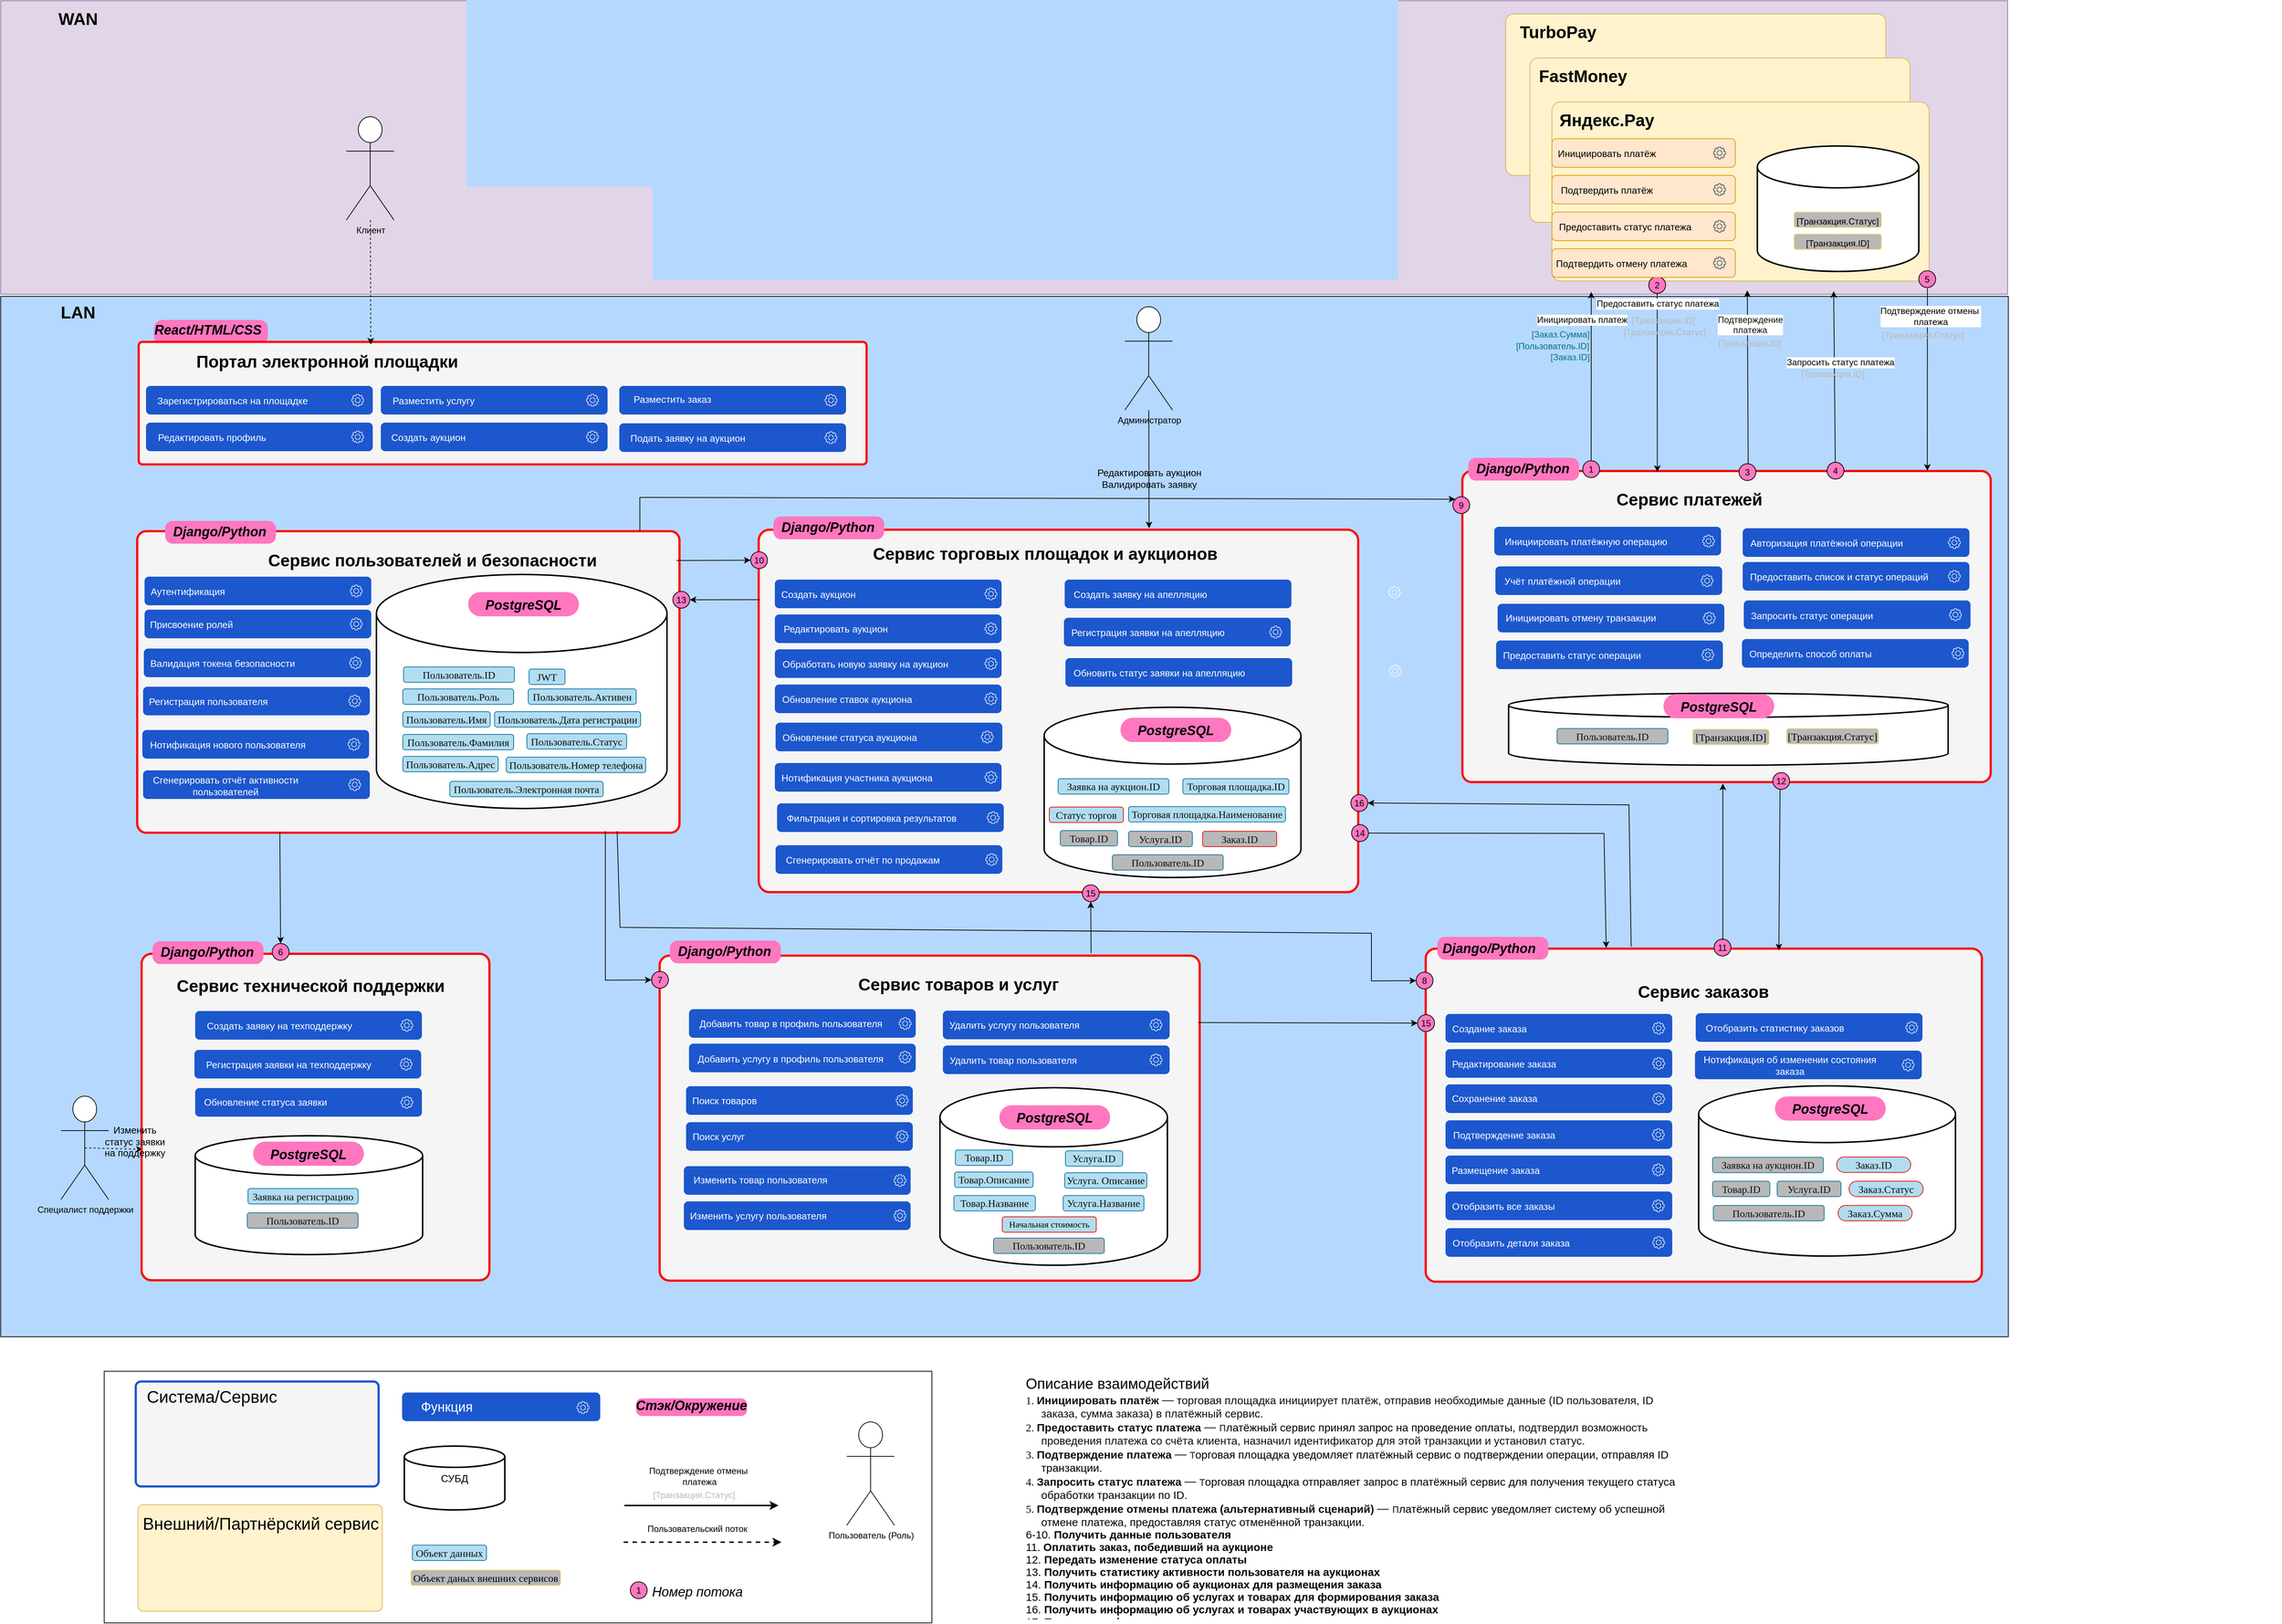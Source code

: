 <mxfile version="24.7.17">
  <diagram name="Копия DF" id="Qgh4gIzYhC7wg26i949s">
    <mxGraphModel dx="2253" dy="2858" grid="0" gridSize="10" guides="0" tooltips="0" connect="1" arrows="1" fold="1" page="0" pageScale="1" pageWidth="827" pageHeight="1169" math="0" shadow="0">
      <root>
        <mxCell id="JD44O2n_k2R7oc5FiCIM-0" />
        <mxCell id="JD44O2n_k2R7oc5FiCIM-1" parent="JD44O2n_k2R7oc5FiCIM-0" />
        <mxCell id="IlO337J5331AGoQirLAS-24" value="" style="rounded=0;whiteSpace=wrap;html=1;fillColor=#B5D8FF;" vertex="1" parent="JD44O2n_k2R7oc5FiCIM-1">
          <mxGeometry x="897" y="-197" width="2736" height="1418" as="geometry" />
        </mxCell>
        <mxCell id="JD44O2n_k2R7oc5FiCIM-6" value="" style="group" vertex="1" connectable="0" parent="JD44O2n_k2R7oc5FiCIM-1">
          <mxGeometry x="1106" y="-178" width="155" height="49" as="geometry" />
        </mxCell>
        <mxCell id="JD44O2n_k2R7oc5FiCIM-7" value="&lt;p style=&quot;margin: 0px 0px 0px 13px; text-indent: -13px; font-variant-numeric: normal; font-variant-east-asian: normal; font-variant-alternates: normal; font-kerning: auto; font-optical-sizing: auto; font-feature-settings: normal; font-variation-settings: normal; font-variant-position: normal; font-stretch: normal; font-size: 14px; line-height: normal; color: rgb(14, 14, 14); text-align: start;&quot; class=&quot;p1&quot;&gt;&lt;br&gt;&lt;/p&gt;" style="rounded=1;whiteSpace=wrap;html=1;fillColor=#FF77BF;strokeColor=none;arcSize=33;" vertex="1" parent="JD44O2n_k2R7oc5FiCIM-6">
          <mxGeometry y="13" width="155" height="34" as="geometry" />
        </mxCell>
        <mxCell id="JD44O2n_k2R7oc5FiCIM-8" value="&lt;font style=&quot;font-size: 18px;&quot;&gt;&lt;i&gt;React/HTML/CSS&lt;/i&gt;&lt;/font&gt;" style="text;html=1;align=center;verticalAlign=middle;whiteSpace=wrap;rounded=1;shadow=0;fontSize=23;fontStyle=1" vertex="1" parent="JD44O2n_k2R7oc5FiCIM-6">
          <mxGeometry x="29" width="89" height="49" as="geometry" />
        </mxCell>
        <mxCell id="JD44O2n_k2R7oc5FiCIM-9" value="" style="rounded=0;whiteSpace=wrap;html=1;fillColor=#e1d5e7;strokeColor=#9673a6;movable=1;resizable=1;rotatable=1;deletable=1;editable=1;locked=0;connectable=1;" vertex="1" parent="JD44O2n_k2R7oc5FiCIM-1">
          <mxGeometry x="897" y="-600" width="2735" height="400" as="geometry" />
        </mxCell>
        <mxCell id="JD44O2n_k2R7oc5FiCIM-10" value="" style="group" vertex="1" connectable="0" parent="JD44O2n_k2R7oc5FiCIM-1">
          <mxGeometry x="2931" y="-582" width="535" height="220" as="geometry" />
        </mxCell>
        <mxCell id="JD44O2n_k2R7oc5FiCIM-11" value="" style="rounded=1;whiteSpace=wrap;html=1;arcSize=5;fillColor=#fff2cc;strokeColor=#d6b656;" vertex="1" parent="JD44O2n_k2R7oc5FiCIM-10">
          <mxGeometry x="17" width="518" height="220" as="geometry" />
        </mxCell>
        <mxCell id="JD44O2n_k2R7oc5FiCIM-12" value="TurboPay" style="text;html=1;align=center;verticalAlign=middle;whiteSpace=wrap;rounded=1;shadow=0;fontSize=23;fontStyle=1" vertex="1" parent="JD44O2n_k2R7oc5FiCIM-10">
          <mxGeometry width="177" height="49" as="geometry" />
        </mxCell>
        <mxCell id="JD44O2n_k2R7oc5FiCIM-13" value="" style="group" vertex="1" connectable="0" parent="JD44O2n_k2R7oc5FiCIM-1">
          <mxGeometry x="2981" y="-522" width="518" height="224" as="geometry" />
        </mxCell>
        <mxCell id="JD44O2n_k2R7oc5FiCIM-14" value="" style="rounded=1;whiteSpace=wrap;html=1;arcSize=5;fillColor=#fff2cc;strokeColor=#d6b656;" vertex="1" parent="JD44O2n_k2R7oc5FiCIM-13">
          <mxGeometry width="518" height="224" as="geometry" />
        </mxCell>
        <mxCell id="JD44O2n_k2R7oc5FiCIM-15" value="FastMoney" style="text;html=1;align=center;verticalAlign=middle;whiteSpace=wrap;rounded=1;shadow=0;fontSize=23;fontStyle=1" vertex="1" parent="JD44O2n_k2R7oc5FiCIM-13">
          <mxGeometry x="2" width="141" height="49" as="geometry" />
        </mxCell>
        <mxCell id="JD44O2n_k2R7oc5FiCIM-16" value="" style="group" vertex="1" connectable="0" parent="JD44O2n_k2R7oc5FiCIM-1">
          <mxGeometry x="3011" y="-462" width="514" height="244" as="geometry" />
        </mxCell>
        <mxCell id="JD44O2n_k2R7oc5FiCIM-17" value="" style="rounded=1;whiteSpace=wrap;html=1;arcSize=5;fillColor=#fff2cc;strokeColor=#d6b656;" vertex="1" parent="JD44O2n_k2R7oc5FiCIM-16">
          <mxGeometry width="514" height="244" as="geometry" />
        </mxCell>
        <mxCell id="JD44O2n_k2R7oc5FiCIM-18" value="Яндекс.Pay" style="text;html=1;align=center;verticalAlign=middle;whiteSpace=wrap;rounded=1;shadow=0;fontSize=23;fontStyle=1" vertex="1" parent="JD44O2n_k2R7oc5FiCIM-16">
          <mxGeometry width="150" height="49" as="geometry" />
        </mxCell>
        <mxCell id="JD44O2n_k2R7oc5FiCIM-19" value="" style="rounded=1;whiteSpace=wrap;html=1;arcSize=0;" vertex="1" parent="JD44O2n_k2R7oc5FiCIM-1">
          <mxGeometry x="1038" y="1268" width="1128" height="343" as="geometry" />
        </mxCell>
        <mxCell id="JD44O2n_k2R7oc5FiCIM-44" value="Администратор" style="shape=umlActor;verticalLabelPosition=bottom;verticalAlign=top;html=1;outlineConnect=0;rounded=1;" vertex="1" parent="JD44O2n_k2R7oc5FiCIM-1">
          <mxGeometry x="2429" y="-183" width="65" height="141" as="geometry" />
        </mxCell>
        <mxCell id="JD44O2n_k2R7oc5FiCIM-46" value="WAN" style="text;html=1;align=center;verticalAlign=middle;whiteSpace=wrap;rounded=1;shadow=0;fontSize=23;fontStyle=1" vertex="1" parent="JD44O2n_k2R7oc5FiCIM-1">
          <mxGeometry x="960" y="-600" width="85" height="49" as="geometry" />
        </mxCell>
        <mxCell id="JD44O2n_k2R7oc5FiCIM-47" value="LAN" style="text;html=1;align=center;verticalAlign=middle;whiteSpace=wrap;rounded=1;shadow=0;fontSize=23;fontStyle=1" vertex="1" parent="JD44O2n_k2R7oc5FiCIM-1">
          <mxGeometry x="960" y="-200" width="85" height="49" as="geometry" />
        </mxCell>
        <mxCell id="JD44O2n_k2R7oc5FiCIM-67" value="2" style="ellipse;whiteSpace=wrap;html=1;aspect=fixed;rounded=1;fillColor=#FF77BF;" vertex="1" parent="JD44O2n_k2R7oc5FiCIM-1">
          <mxGeometry x="3143" y="-224" width="23" height="23" as="geometry" />
        </mxCell>
        <mxCell id="JD44O2n_k2R7oc5FiCIM-71" value="5" style="ellipse;whiteSpace=wrap;html=1;aspect=fixed;rounded=1;fillColor=#FF77BF;" vertex="1" parent="JD44O2n_k2R7oc5FiCIM-1">
          <mxGeometry x="3511" y="-232" width="23" height="23" as="geometry" />
        </mxCell>
        <mxCell id="JD44O2n_k2R7oc5FiCIM-72" value="" style="strokeWidth=2;html=1;shape=mxgraph.flowchart.database;whiteSpace=wrap;rounded=1;movable=1;resizable=1;rotatable=1;deletable=1;editable=1;locked=0;connectable=1;" vertex="1" parent="JD44O2n_k2R7oc5FiCIM-1">
          <mxGeometry x="3291" y="-402" width="220" height="171" as="geometry" />
        </mxCell>
        <mxCell id="JD44O2n_k2R7oc5FiCIM-75" value="&lt;p style=&quot;margin: 0px 0px 0px 13px; text-indent: -13px; font-variant-numeric: normal; font-variant-east-asian: normal; font-variant-alternates: normal; font-kerning: auto; font-optical-sizing: auto; font-feature-settings: normal; font-variation-settings: normal; font-variant-position: normal; font-stretch: normal; font-size: 14px; line-height: normal; text-align: start;&quot; class=&quot;p1&quot;&gt;&lt;span style=&quot;font-size: 12px; text-align: center; text-indent: 0px;&quot;&gt;[Транзакция.Статус]&lt;/span&gt;&lt;br&gt;&lt;/p&gt;" style="rounded=1;whiteSpace=wrap;html=1;fillColor=#B8B8B8;strokeColor=#FFD966;" vertex="1" parent="JD44O2n_k2R7oc5FiCIM-1">
          <mxGeometry x="3341" y="-312" width="119" height="21" as="geometry" />
        </mxCell>
        <mxCell id="JD44O2n_k2R7oc5FiCIM-76" value="&lt;p style=&quot;margin: 0px 0px 0px 13px; text-indent: -13px; font-variant-numeric: normal; font-variant-east-asian: normal; font-variant-alternates: normal; font-kerning: auto; font-optical-sizing: auto; font-feature-settings: normal; font-variation-settings: normal; font-variant-position: normal; font-stretch: normal; font-size: 14px; line-height: normal; text-align: start;&quot; class=&quot;p1&quot;&gt;&lt;span style=&quot;font-size: 12px; text-align: center; text-indent: 0px;&quot;&gt;[Транзакция.ID]&lt;/span&gt;&lt;br&gt;&lt;/p&gt;" style="rounded=1;whiteSpace=wrap;html=1;fillColor=#B8B8B8;strokeColor=#FFD966;" vertex="1" parent="JD44O2n_k2R7oc5FiCIM-1">
          <mxGeometry x="3341" y="-282" width="119" height="21" as="geometry" />
        </mxCell>
        <mxCell id="JD44O2n_k2R7oc5FiCIM-78" value="Специалист поддержки" style="shape=umlActor;verticalLabelPosition=bottom;verticalAlign=top;html=1;outlineConnect=0;rounded=1;" vertex="1" parent="JD44O2n_k2R7oc5FiCIM-1">
          <mxGeometry x="979" y="893" width="65" height="141" as="geometry" />
        </mxCell>
        <mxCell id="JD44O2n_k2R7oc5FiCIM-79" value="" style="endArrow=classic;html=1;rounded=1;dashed=1;entryX=0.003;entryY=0.599;entryDx=0;entryDy=0;exitX=0.5;exitY=0.5;exitDx=0;exitDy=0;exitPerimeter=0;entryPerimeter=0;" edge="1" parent="JD44O2n_k2R7oc5FiCIM-1" target="a8zQ49LnTcb6F01vRqzf-4" source="JD44O2n_k2R7oc5FiCIM-78">
          <mxGeometry width="50" height="50" relative="1" as="geometry">
            <mxPoint x="1172" y="1220.434" as="sourcePoint" />
            <mxPoint x="1387" y="1220" as="targetPoint" />
            <Array as="points" />
          </mxGeometry>
        </mxCell>
        <mxCell id="JD44O2n_k2R7oc5FiCIM-81" value="" style="rounded=1;whiteSpace=wrap;html=1;arcSize=3;fillColor=#f5f5f5;strokeColor=#FF0000;strokeWidth=3;align=center;verticalAlign=middle;fontFamily=Helvetica;fontSize=12;fontColor=#333333;resizable=1;" vertex="1" parent="JD44O2n_k2R7oc5FiCIM-1">
          <mxGeometry x="1085" y="-135" width="992" height="167" as="geometry" />
        </mxCell>
        <mxCell id="JD44O2n_k2R7oc5FiCIM-82" value="Портал электронной площадки" style="text;html=1;align=center;verticalAlign=middle;whiteSpace=wrap;rounded=1;shadow=0;fontSize=23;fontStyle=1" vertex="1" parent="JD44O2n_k2R7oc5FiCIM-1">
          <mxGeometry x="1152" y="-133" width="380" height="49" as="geometry" />
        </mxCell>
        <mxCell id="JD44O2n_k2R7oc5FiCIM-83" value="&lt;p style=&quot;margin: 0px 0px 0px 13px; text-indent: -13px; font-variant-numeric: normal; font-variant-east-asian: normal; font-variant-alternates: normal; font-kerning: auto; font-optical-sizing: auto; font-feature-settings: normal; font-variation-settings: normal; font-variant-position: normal; font-stretch: normal; font-size: 14px; line-height: normal; color: rgb(14, 14, 14); text-align: start;&quot; class=&quot;p1&quot;&gt;&lt;font face=&quot;Times New Roman&quot;&gt;Объект данных&lt;/font&gt;&lt;/p&gt;" style="rounded=1;whiteSpace=wrap;html=1;fillColor=#b1ddf0;strokeColor=#10739e;" vertex="1" parent="JD44O2n_k2R7oc5FiCIM-1">
          <mxGeometry x="1458" y="1505" width="101" height="21" as="geometry" />
        </mxCell>
        <mxCell id="JD44O2n_k2R7oc5FiCIM-84" value="&lt;font style=&quot;font-size: 14px;&quot;&gt;СУБД&lt;/font&gt;" style="strokeWidth=2;html=1;shape=mxgraph.flowchart.database;whiteSpace=wrap;rounded=1;movable=1;resizable=1;rotatable=1;deletable=1;editable=1;locked=0;connectable=1;" vertex="1" parent="JD44O2n_k2R7oc5FiCIM-1">
          <mxGeometry x="1447" y="1370" width="137" height="87" as="geometry" />
        </mxCell>
        <mxCell id="JD44O2n_k2R7oc5FiCIM-85" value="Пользователь (Роль)" style="shape=umlActor;verticalLabelPosition=bottom;verticalAlign=top;html=1;outlineConnect=0;rounded=1;" vertex="1" parent="JD44O2n_k2R7oc5FiCIM-1">
          <mxGeometry x="2050" y="1337" width="65" height="141" as="geometry" />
        </mxCell>
        <mxCell id="JD44O2n_k2R7oc5FiCIM-86" value="&lt;p style=&quot;margin: 0px 0px 0px 13px; text-indent: -13px; font-variant-numeric: normal; font-variant-east-asian: normal; font-variant-alternates: normal; font-kerning: auto; font-optical-sizing: auto; font-feature-settings: normal; font-variation-settings: normal; font-variant-position: normal; font-stretch: normal; line-height: normal; text-align: start;&quot; class=&quot;p1&quot;&gt;&lt;span style=&quot;text-align: center; text-indent: 0px;&quot;&gt;&lt;font style=&quot;font-size: 14px;&quot; face=&quot;Times New Roman&quot;&gt;Объект даных внешних сервисов&lt;/font&gt;&lt;/span&gt;&lt;br&gt;&lt;/p&gt;" style="rounded=1;whiteSpace=wrap;html=1;fillColor=#B8B8B8;strokeColor=#FFD966;" vertex="1" parent="JD44O2n_k2R7oc5FiCIM-1">
          <mxGeometry x="1456" y="1539" width="204" height="21" as="geometry" />
        </mxCell>
        <mxCell id="JD44O2n_k2R7oc5FiCIM-87" value="" style="endArrow=classic;html=1;rounded=1;curved=0;strokeWidth=2;" edge="1" parent="JD44O2n_k2R7oc5FiCIM-1">
          <mxGeometry width="50" height="50" relative="1" as="geometry">
            <mxPoint x="1747" y="1451" as="sourcePoint" />
            <mxPoint x="1957" y="1451" as="targetPoint" />
            <Array as="points">
              <mxPoint x="1747" y="1451" />
            </Array>
          </mxGeometry>
        </mxCell>
        <mxCell id="JD44O2n_k2R7oc5FiCIM-88" value="&lt;font style=&quot;font-size: 12px;&quot;&gt;Подтверждение отмены&amp;nbsp;&lt;/font&gt;&lt;div&gt;&lt;font style=&quot;font-size: 12px;&quot;&gt;платежа&lt;/font&gt;&lt;/div&gt;" style="edgeLabel;html=1;align=center;verticalAlign=middle;resizable=0;points=[];rounded=1;" vertex="1" connectable="0" parent="JD44O2n_k2R7oc5FiCIM-87">
          <mxGeometry x="0.194" y="1" relative="1" as="geometry">
            <mxPoint x="-24" y="-39" as="offset" />
          </mxGeometry>
        </mxCell>
        <mxCell id="JD44O2n_k2R7oc5FiCIM-89" value="&lt;font style=&quot;font-size: 12px;&quot;&gt;[Транзакция.Статус]&lt;/font&gt;" style="text;html=1;align=center;verticalAlign=middle;whiteSpace=wrap;rounded=1;fontSize=13;labelBackgroundColor=none;fontColor=#B8B8B8;" vertex="1" parent="JD44O2n_k2R7oc5FiCIM-1">
          <mxGeometry x="1762" y="1421" width="160" height="30" as="geometry" />
        </mxCell>
        <mxCell id="JD44O2n_k2R7oc5FiCIM-90" value="" style="endArrow=classic;html=1;rounded=1;dashed=1;strokeWidth=2;" edge="1" parent="JD44O2n_k2R7oc5FiCIM-1">
          <mxGeometry width="50" height="50" relative="1" as="geometry">
            <mxPoint x="1746" y="1501" as="sourcePoint" />
            <mxPoint x="1961" y="1501" as="targetPoint" />
            <Array as="points" />
          </mxGeometry>
        </mxCell>
        <mxCell id="JD44O2n_k2R7oc5FiCIM-91" value="&lt;span style=&quot;font-size: 12px;&quot;&gt;Пользовательский поток&lt;/span&gt;" style="edgeLabel;html=1;align=center;verticalAlign=middle;resizable=0;points=[];rounded=1;" vertex="1" connectable="0" parent="JD44O2n_k2R7oc5FiCIM-1">
          <mxGeometry x="1847.995" y="1530" as="geometry">
            <mxPoint x="-2" y="-47" as="offset" />
          </mxGeometry>
        </mxCell>
        <mxCell id="JD44O2n_k2R7oc5FiCIM-92" value="Клиент" style="shape=umlActor;verticalLabelPosition=bottom;verticalAlign=top;html=1;outlineConnect=0;rounded=1;" vertex="1" parent="JD44O2n_k2R7oc5FiCIM-1">
          <mxGeometry x="1368" y="-442" width="65" height="141" as="geometry" />
        </mxCell>
        <mxCell id="JD44O2n_k2R7oc5FiCIM-93" value="" style="endArrow=classic;html=1;rounded=1;dashed=1;entryX=0.727;entryY=0.031;entryDx=0;entryDy=0;entryPerimeter=0;fontSize=12;" edge="1" parent="JD44O2n_k2R7oc5FiCIM-1" source="JD44O2n_k2R7oc5FiCIM-92">
          <mxGeometry width="50" height="50" relative="1" as="geometry">
            <mxPoint x="1400" y="-395" as="sourcePoint" />
            <mxPoint x="1401.26" y="-131.481" as="targetPoint" />
            <Array as="points" />
          </mxGeometry>
        </mxCell>
        <mxCell id="JD44O2n_k2R7oc5FiCIM-94" value="1" style="ellipse;whiteSpace=wrap;html=1;aspect=fixed;rounded=1;fillColor=#FF77BF;" vertex="1" parent="JD44O2n_k2R7oc5FiCIM-1">
          <mxGeometry x="1755" y="1555" width="23" height="23" as="geometry" />
        </mxCell>
        <mxCell id="JD44O2n_k2R7oc5FiCIM-95" value="&lt;span style=&quot;font-size: 18px;&quot;&gt;&lt;i&gt;Номер потока&lt;/i&gt;&lt;/span&gt;" style="text;html=1;align=center;verticalAlign=middle;whiteSpace=wrap;rounded=1;shadow=0;fontSize=23;fontStyle=0" vertex="1" parent="JD44O2n_k2R7oc5FiCIM-1">
          <mxGeometry x="1766" y="1542" width="161" height="49" as="geometry" />
        </mxCell>
        <mxCell id="JD44O2n_k2R7oc5FiCIM-96" value="&lt;h1 style=&quot;margin-top: 0px; font-size: 15px;&quot;&gt;&lt;p class=&quot;p1&quot; style=&quot;margin: 0px 0px 0px 21px; text-indent: -21px; font-variant-numeric: normal; font-variant-east-asian: normal; font-variant-alternates: normal; font-kerning: auto; font-optical-sizing: auto; font-feature-settings: normal; font-variation-settings: normal; font-variant-position: normal; font-stretch: normal; font-size: 15px; line-height: normal; color: rgb(14, 14, 14);&quot;&gt;&lt;span class=&quot;s1&quot; style=&quot;font-weight: 400; font-variant-numeric: normal; font-variant-east-asian: normal; font-variant-alternates: normal; font-kerning: auto; font-optical-sizing: auto; font-feature-settings: normal; font-variation-settings: normal; font-variant-position: normal; font-stretch: normal; line-height: normal; font-family: &amp;quot;Times New Roman&amp;quot;; font-size: 15px;&quot;&gt;&lt;span style=&quot;color: rgb(0, 0, 0); font-family: Helvetica; font-size: 20px; text-align: center; text-indent: 0px;&quot;&gt;Описание взаимодействий&lt;/span&gt;&lt;br&gt;&lt;/span&gt;&lt;/p&gt;&lt;p class=&quot;p1&quot; style=&quot;margin: 0px 0px 0px 21px; text-indent: -21px; font-variant-numeric: normal; font-variant-east-asian: normal; font-variant-alternates: normal; font-kerning: auto; font-optical-sizing: auto; font-feature-settings: normal; font-variation-settings: normal; font-variant-position: normal; font-stretch: normal; font-size: 15px; line-height: normal; color: rgb(14, 14, 14);&quot;&gt;&lt;span class=&quot;s1&quot; style=&quot;font-weight: 400; font-variant-numeric: normal; font-variant-east-asian: normal; font-variant-alternates: normal; font-kerning: auto; font-optical-sizing: auto; font-feature-settings: normal; font-variation-settings: normal; font-variant-position: normal; font-stretch: normal; line-height: normal; font-family: &amp;quot;Times New Roman&amp;quot;; font-size: 15px;&quot;&gt;1.&amp;nbsp;&lt;/span&gt;&lt;b style=&quot;font-size: 15px;&quot;&gt;Инициировать платёж&lt;/b&gt;&lt;b style=&quot;font-weight: 400; font-size: 15px;&quot;&gt;&amp;nbsp;&lt;/b&gt;&lt;span style=&quot;background-color: initial; color: rgb(51, 51, 51); font-family: &amp;quot;YS Text&amp;quot;, -apple-system, BlinkMacSystemFont, Arial, Helvetica, sans-serif; font-size: 16px; font-weight: 400;&quot;&gt;—&lt;/span&gt;&lt;span style=&quot;background-color: initial; color: rgb(0, 0, 0); font-weight: normal;&quot;&gt;&amp;nbsp;т&lt;/span&gt;&lt;span style=&quot;background-color: initial; font-weight: 400;&quot;&gt;орговая площадка инициирует платёж, отправив необходимые данные (ID пользователя, ID заказа, сумма заказа) в платёжный сервис.&lt;/span&gt;&lt;/p&gt;&lt;p class=&quot;p1&quot; style=&quot;margin: 0px 0px 0px 21px; text-indent: -21px; font-variant-numeric: normal; font-variant-east-asian: normal; font-variant-alternates: normal; font-kerning: auto; font-optical-sizing: auto; font-feature-settings: normal; font-variation-settings: normal; font-variant-position: normal; font-weight: 400; font-stretch: normal; font-size: 15px; line-height: normal; color: rgb(14, 14, 14);&quot;&gt;&lt;span class=&quot;s1&quot; style=&quot;font-variant-numeric: normal; font-variant-east-asian: normal; font-variant-alternates: normal; font-kerning: auto; font-optical-sizing: auto; font-feature-settings: normal; font-variation-settings: normal; font-variant-position: normal; font-stretch: normal; line-height: normal; font-family: &amp;quot;Times New Roman&amp;quot;; font-size: 15px;&quot;&gt;2.&amp;nbsp;&lt;/span&gt;&lt;b style=&quot;font-size: 15px;&quot;&gt;Предоставить статус платежа&amp;nbsp;&lt;/b&gt;&lt;span style=&quot;background-color: initial; color: rgb(51, 51, 51); font-family: &amp;quot;YS Text&amp;quot;, -apple-system, BlinkMacSystemFont, Arial, Helvetica, sans-serif; font-size: 16px;&quot;&gt;— п&lt;/span&gt;&lt;span style=&quot;background-color: initial; color: rgb(0, 0, 0);&quot;&gt;латё&lt;/span&gt;&lt;span style=&quot;background-color: initial; color: rgb(0, 0, 0);&quot;&gt;жный сервис принял запрос на проведение оплаты,&lt;/span&gt;&lt;span style=&quot;background-color: initial;&quot; class=&quot;Apple-converted-space&quot;&gt;&amp;nbsp;&lt;/span&gt;&lt;span style=&quot;background-color: initial;&quot;&gt;подтвердил возможность проведения платежа со счёта клиента, назначил идентификатор для этой транзакции и установил статус.&lt;/span&gt;&lt;/p&gt;&lt;p class=&quot;p1&quot; style=&quot;margin: 0px 0px 0px 21px; text-indent: -21px; font-variant-numeric: normal; font-variant-east-asian: normal; font-variant-alternates: normal; font-kerning: auto; font-optical-sizing: auto; font-feature-settings: normal; font-variation-settings: normal; font-variant-position: normal; font-weight: 400; font-stretch: normal; font-size: 15px; line-height: normal; color: rgb(14, 14, 14);&quot;&gt;&lt;span class=&quot;s1&quot; style=&quot;font-variant-numeric: normal; font-variant-east-asian: normal; font-variant-alternates: normal; font-kerning: auto; font-optical-sizing: auto; font-feature-settings: normal; font-variation-settings: normal; font-variant-position: normal; font-stretch: normal; line-height: normal; font-family: &amp;quot;Times New Roman&amp;quot;; font-size: 15px;&quot;&gt;3.&amp;nbsp;&lt;/span&gt;&lt;b style=&quot;font-size: 15px;&quot;&gt;Подтверждение платежа&amp;nbsp;&lt;/b&gt;&lt;span style=&quot;background-color: initial; color: rgb(51, 51, 51); font-family: &amp;quot;YS Text&amp;quot;, -apple-system, BlinkMacSystemFont, Arial, Helvetica, sans-serif; font-size: 16px;&quot;&gt;— т&lt;/span&gt;&lt;span style=&quot;background-color: initial; color: rgb(0, 0, 0);&quot;&gt;орговая площадка уведомляет платёжный сервис о подтверждении операции, отправляя ID транзакции.&lt;/span&gt;&lt;/p&gt;&lt;p class=&quot;p1&quot; style=&quot;margin: 0px 0px 0px 21px; text-indent: -21px; font-variant-numeric: normal; font-variant-east-asian: normal; font-variant-alternates: normal; font-kerning: auto; font-optical-sizing: auto; font-feature-settings: normal; font-variation-settings: normal; font-variant-position: normal; font-weight: 400; font-stretch: normal; font-size: 15px; line-height: normal; color: rgb(14, 14, 14);&quot;&gt;&lt;span class=&quot;s1&quot; style=&quot;font-variant-numeric: normal; font-variant-east-asian: normal; font-variant-alternates: normal; font-kerning: auto; font-optical-sizing: auto; font-feature-settings: normal; font-variation-settings: normal; font-variant-position: normal; font-stretch: normal; line-height: normal; font-family: &amp;quot;Times New Roman&amp;quot;; font-size: 15px;&quot;&gt;4.&amp;nbsp;&lt;/span&gt;&lt;b style=&quot;font-size: 15px;&quot;&gt;Запросить статус платежа&lt;/b&gt;&amp;nbsp;&lt;span style=&quot;background-color: initial; color: rgb(51, 51, 51); font-family: &amp;quot;YS Text&amp;quot;, -apple-system, BlinkMacSystemFont, Arial, Helvetica, sans-serif; font-size: 16px;&quot;&gt;— т&lt;/span&gt;&lt;span style=&quot;background-color: initial; color: rgb(0, 0, 0);&quot;&gt;орговая площадка отправляет запрос в платёжный сервис для получения текущего статуса обработки транзакции по ID.&lt;/span&gt;&lt;/p&gt;&lt;p class=&quot;p1&quot; style=&quot;margin: 0px 0px 0px 21px; text-indent: -21px; font-variant-numeric: normal; font-variant-east-asian: normal; font-variant-alternates: normal; font-kerning: auto; font-optical-sizing: auto; font-feature-settings: normal; font-variation-settings: normal; font-variant-position: normal; font-weight: 400; font-stretch: normal; font-size: 15px; line-height: normal; color: rgb(14, 14, 14);&quot;&gt;&lt;span class=&quot;s1&quot; style=&quot;font-variant-numeric: normal; font-variant-east-asian: normal; font-variant-alternates: normal; font-kerning: auto; font-optical-sizing: auto; font-feature-settings: normal; font-variation-settings: normal; font-variant-position: normal; font-stretch: normal; line-height: normal; font-family: &amp;quot;Times New Roman&amp;quot;; font-size: 15px;&quot;&gt;5.&amp;nbsp;&lt;/span&gt;&lt;b style=&quot;font-size: 15px;&quot;&gt;Подтверждение отмены платежа (альтернативный сценарий)&amp;nbsp;&lt;/b&gt;&lt;span style=&quot;background-color: initial; color: rgb(51, 51, 51); font-family: &amp;quot;YS Text&amp;quot;, -apple-system, BlinkMacSystemFont, Arial, Helvetica, sans-serif; font-size: 16px;&quot;&gt;— п&lt;/span&gt;&lt;span style=&quot;background-color: initial; color: rgb(0, 0, 0);&quot;&gt;латёжный сервис уведомляет систему об успешной отмене платежа, предоставляя статус отменённой транзакции.&lt;/span&gt;&lt;/p&gt;&lt;p class=&quot;p1&quot; style=&quot;margin: 0px 0px 0px 21px; text-indent: -21px; font-variant-numeric: normal; font-variant-east-asian: normal; font-variant-alternates: normal; font-kerning: auto; font-optical-sizing: auto; font-feature-settings: normal; font-variation-settings: normal; font-variant-position: normal; font-stretch: normal; font-size: 15px; line-height: normal; color: rgb(14, 14, 14);&quot;&gt;&lt;span style=&quot;background-color: initial; color: rgb(0, 0, 0);&quot;&gt;&lt;span style=&quot;font-weight: 400;&quot;&gt;6-10.&amp;nbsp;&lt;/span&gt;Получить данные пользователя&lt;/span&gt;&lt;/p&gt;&lt;p class=&quot;p1&quot; style=&quot;margin: 0px 0px 0px 21px; text-indent: -21px; font-variant-numeric: normal; font-variant-east-asian: normal; font-variant-alternates: normal; font-kerning: auto; font-optical-sizing: auto; font-feature-settings: normal; font-variation-settings: normal; font-variant-position: normal; font-stretch: normal; font-size: 15px; line-height: normal; color: rgb(14, 14, 14);&quot;&gt;&lt;span style=&quot;background-color: initial; color: rgb(0, 0, 0);&quot;&gt;&lt;span style=&quot;font-weight: normal;&quot;&gt;11.&lt;/span&gt; Оплатить заказ, победивший на аукционе&lt;/span&gt;&lt;/p&gt;&lt;p class=&quot;p1&quot; style=&quot;margin: 0px 0px 0px 21px; text-indent: -21px; font-variant-numeric: normal; font-variant-east-asian: normal; font-variant-alternates: normal; font-kerning: auto; font-optical-sizing: auto; font-feature-settings: normal; font-variation-settings: normal; font-variant-position: normal; font-stretch: normal; font-size: 15px; line-height: normal; color: rgb(14, 14, 14);&quot;&gt;&lt;span style=&quot;background-color: initial; color: rgb(0, 0, 0);&quot;&gt;&lt;span style=&quot;font-weight: normal;&quot;&gt;12. &lt;/span&gt;Передать изменение статуса оплаты&lt;/span&gt;&lt;/p&gt;&lt;p class=&quot;p1&quot; style=&quot;margin: 0px 0px 0px 21px; text-indent: -21px; font-variant-numeric: normal; font-variant-east-asian: normal; font-variant-alternates: normal; font-kerning: auto; font-optical-sizing: auto; font-feature-settings: normal; font-variation-settings: normal; font-variant-position: normal; font-stretch: normal; font-size: 15px; line-height: normal; color: rgb(14, 14, 14);&quot;&gt;&lt;span style=&quot;background-color: initial; color: rgb(0, 0, 0);&quot;&gt;&lt;span style=&quot;font-weight: normal;&quot;&gt;13. &lt;/span&gt;Получить статистику активности пользователя на аукционах&lt;/span&gt;&lt;/p&gt;&lt;p class=&quot;p1&quot; style=&quot;margin: 0px 0px 0px 21px; text-indent: -21px; font-variant-numeric: normal; font-variant-east-asian: normal; font-variant-alternates: normal; font-kerning: auto; font-optical-sizing: auto; font-feature-settings: normal; font-variation-settings: normal; font-variant-position: normal; font-stretch: normal; font-size: 15px; line-height: normal; color: rgb(14, 14, 14);&quot;&gt;&lt;span style=&quot;background-color: initial; color: rgb(0, 0, 0);&quot;&gt;&lt;span style=&quot;font-weight: normal;&quot;&gt;14. &lt;/span&gt;Получить информацию об аукционах для размещения заказа&lt;/span&gt;&lt;/p&gt;&lt;p class=&quot;p1&quot; style=&quot;margin: 0px 0px 0px 21px; text-indent: -21px; font-variant-numeric: normal; font-variant-east-asian: normal; font-variant-alternates: normal; font-kerning: auto; font-optical-sizing: auto; font-feature-settings: normal; font-variation-settings: normal; font-variant-position: normal; font-stretch: normal; font-size: 15px; line-height: normal; color: rgb(14, 14, 14);&quot;&gt;&lt;span style=&quot;background-color: initial; color: rgb(0, 0, 0);&quot;&gt;&lt;span style=&quot;font-weight: normal;&quot;&gt;15.&lt;/span&gt; Получить информацию об услугах и товарах для формирования заказа&lt;/span&gt;&lt;/p&gt;&lt;p class=&quot;p1&quot; style=&quot;margin: 0px 0px 0px 21px; text-indent: -21px; font-variant-numeric: normal; font-variant-east-asian: normal; font-variant-alternates: normal; font-kerning: auto; font-optical-sizing: auto; font-feature-settings: normal; font-variation-settings: normal; font-variant-position: normal; font-stretch: normal; font-size: 15px; line-height: normal; color: rgb(14, 14, 14);&quot;&gt;&lt;span style=&quot;background-color: initial; color: rgb(0, 0, 0);&quot;&gt;&lt;span style=&quot;font-weight: normal;&quot;&gt;16. &lt;/span&gt;Получить информацию об&amp;nbsp;&lt;/span&gt;&lt;span style=&quot;background-color: initial; color: rgb(0, 0, 0);&quot;&gt;услугах и товарах участвующих в аукционах&lt;/span&gt;&lt;/p&gt;&lt;p class=&quot;p1&quot; style=&quot;margin: 0px 0px 0px 21px; text-indent: -21px; font-variant-numeric: normal; font-variant-east-asian: normal; font-variant-alternates: normal; font-kerning: auto; font-optical-sizing: auto; font-feature-settings: normal; font-variation-settings: normal; font-variant-position: normal; font-stretch: normal; font-size: 15px; line-height: normal; color: rgb(14, 14, 14);&quot;&gt;&lt;span style=&quot;background-color: initial; color: rgb(0, 0, 0);&quot;&gt;&lt;span style=&quot;font-weight: normal;&quot;&gt;17.&lt;/span&gt; Получить информацию о заказах&lt;/span&gt;&lt;span style=&quot;background-color: initial; color: rgb(0, 0, 0);&quot;&gt;&amp;nbsp;участвующих в аукционах&lt;/span&gt;&lt;span style=&quot;background-color: initial; color: rgb(0, 0, 0);&quot;&gt;&lt;br&gt;&lt;/span&gt;&lt;/p&gt;&lt;/h1&gt;" style="text;html=1;whiteSpace=wrap;overflow=hidden;rounded=0;fontSize=15;" vertex="1" parent="JD44O2n_k2R7oc5FiCIM-1">
          <mxGeometry x="2292" y="1267" width="904" height="336" as="geometry" />
        </mxCell>
        <mxCell id="JD44O2n_k2R7oc5FiCIM-103" value="" style="group" vertex="1" connectable="0" parent="JD44O2n_k2R7oc5FiCIM-1">
          <mxGeometry x="1095" y="-75" width="2292" height="1329" as="geometry" />
        </mxCell>
        <mxCell id="JD44O2n_k2R7oc5FiCIM-104" value="" style="group" vertex="1" connectable="0" parent="JD44O2n_k2R7oc5FiCIM-103">
          <mxGeometry width="2292" height="1329" as="geometry" />
        </mxCell>
        <mxCell id="JD44O2n_k2R7oc5FiCIM-105" value="" style="rounded=1;whiteSpace=wrap;html=1;fillColor=#1C57CD;strokeColor=none;" vertex="1" parent="JD44O2n_k2R7oc5FiCIM-104">
          <mxGeometry width="309" height="39" as="geometry" />
        </mxCell>
        <mxCell id="JD44O2n_k2R7oc5FiCIM-106" value="" style="sketch=0;outlineConnect=0;fontColor=#FFFFFF;gradientColor=none;fillColor=#FFFFFF;strokeColor=none;dashed=0;verticalLabelPosition=bottom;verticalAlign=top;align=center;html=1;fontSize=12;fontStyle=0;aspect=fixed;pointerEvents=1;shape=mxgraph.aws4.gear;rounded=1;" vertex="1" parent="JD44O2n_k2R7oc5FiCIM-104">
          <mxGeometry x="280" y="11" width="17" height="17" as="geometry" />
        </mxCell>
        <mxCell id="JD44O2n_k2R7oc5FiCIM-107" value="Зарегистрироваться на площадке" style="text;html=1;align=center;verticalAlign=middle;whiteSpace=wrap;rounded=1;fontSize=13;fontColor=#FFFFFF;" vertex="1" parent="JD44O2n_k2R7oc5FiCIM-104">
          <mxGeometry x="9" y="4.5" width="218" height="30" as="geometry" />
        </mxCell>
        <mxCell id="JD44O2n_k2R7oc5FiCIM-108" value="" style="group" vertex="1" connectable="0" parent="JD44O2n_k2R7oc5FiCIM-1">
          <mxGeometry x="1095" y="-25" width="309" height="39" as="geometry" />
        </mxCell>
        <mxCell id="JD44O2n_k2R7oc5FiCIM-109" value="" style="group" vertex="1" connectable="0" parent="JD44O2n_k2R7oc5FiCIM-108">
          <mxGeometry width="309" height="39" as="geometry" />
        </mxCell>
        <mxCell id="JD44O2n_k2R7oc5FiCIM-110" value="" style="rounded=1;whiteSpace=wrap;html=1;fillColor=#1C57CD;strokeColor=none;" vertex="1" parent="JD44O2n_k2R7oc5FiCIM-109">
          <mxGeometry width="309" height="39" as="geometry" />
        </mxCell>
        <mxCell id="JD44O2n_k2R7oc5FiCIM-111" value="" style="sketch=0;outlineConnect=0;fontColor=#FFFFFF;gradientColor=none;fillColor=#FFFFFF;strokeColor=none;dashed=0;verticalLabelPosition=bottom;verticalAlign=top;align=center;html=1;fontSize=12;fontStyle=0;aspect=fixed;pointerEvents=1;shape=mxgraph.aws4.gear;rounded=1;" vertex="1" parent="JD44O2n_k2R7oc5FiCIM-109">
          <mxGeometry x="280" y="11" width="17" height="17" as="geometry" />
        </mxCell>
        <mxCell id="JD44O2n_k2R7oc5FiCIM-112" value="Редактировать профиль" style="text;html=1;align=center;verticalAlign=middle;whiteSpace=wrap;rounded=1;fontSize=13;fontColor=#FFFFFF;" vertex="1" parent="JD44O2n_k2R7oc5FiCIM-109">
          <mxGeometry x="8" y="4.5" width="164" height="30" as="geometry" />
        </mxCell>
        <mxCell id="JD44O2n_k2R7oc5FiCIM-113" value="" style="group" vertex="1" connectable="0" parent="JD44O2n_k2R7oc5FiCIM-1">
          <mxGeometry x="1740" y="-75" width="309" height="39" as="geometry" />
        </mxCell>
        <mxCell id="JD44O2n_k2R7oc5FiCIM-114" value="" style="group" vertex="1" connectable="0" parent="JD44O2n_k2R7oc5FiCIM-113">
          <mxGeometry width="309" height="39" as="geometry" />
        </mxCell>
        <mxCell id="JD44O2n_k2R7oc5FiCIM-115" value="" style="rounded=1;whiteSpace=wrap;html=1;fillColor=#1C57CD;strokeColor=none;" vertex="1" parent="JD44O2n_k2R7oc5FiCIM-114">
          <mxGeometry width="309" height="39" as="geometry" />
        </mxCell>
        <mxCell id="JD44O2n_k2R7oc5FiCIM-116" value="" style="sketch=0;outlineConnect=0;fontColor=#FFFFFF;gradientColor=none;fillColor=#FFFFFF;strokeColor=none;dashed=0;verticalLabelPosition=bottom;verticalAlign=top;align=center;html=1;fontSize=12;fontStyle=0;aspect=fixed;pointerEvents=1;shape=mxgraph.aws4.gear;rounded=1;" vertex="1" parent="JD44O2n_k2R7oc5FiCIM-114">
          <mxGeometry x="280" y="11" width="17" height="17" as="geometry" />
        </mxCell>
        <mxCell id="JD44O2n_k2R7oc5FiCIM-117" value="Разместить заказ" style="text;html=1;align=center;verticalAlign=middle;whiteSpace=wrap;rounded=1;fontSize=13;fontColor=#FFFFFF;" vertex="1" parent="JD44O2n_k2R7oc5FiCIM-114">
          <mxGeometry x="14" y="3" width="117" height="30" as="geometry" />
        </mxCell>
        <mxCell id="JD44O2n_k2R7oc5FiCIM-118" value="" style="group" vertex="1" connectable="0" parent="JD44O2n_k2R7oc5FiCIM-1">
          <mxGeometry x="1415" y="-75" width="309" height="39" as="geometry" />
        </mxCell>
        <mxCell id="JD44O2n_k2R7oc5FiCIM-119" value="" style="group" vertex="1" connectable="0" parent="JD44O2n_k2R7oc5FiCIM-118">
          <mxGeometry width="309" height="39" as="geometry" />
        </mxCell>
        <mxCell id="JD44O2n_k2R7oc5FiCIM-120" value="" style="rounded=1;whiteSpace=wrap;html=1;fillColor=#1C57CD;strokeColor=none;" vertex="1" parent="JD44O2n_k2R7oc5FiCIM-119">
          <mxGeometry width="309" height="39" as="geometry" />
        </mxCell>
        <mxCell id="JD44O2n_k2R7oc5FiCIM-121" value="" style="sketch=0;outlineConnect=0;fontColor=#FFFFFF;gradientColor=none;fillColor=#FFFFFF;strokeColor=none;dashed=0;verticalLabelPosition=bottom;verticalAlign=top;align=center;html=1;fontSize=12;fontStyle=0;aspect=fixed;pointerEvents=1;shape=mxgraph.aws4.gear;rounded=1;" vertex="1" parent="JD44O2n_k2R7oc5FiCIM-119">
          <mxGeometry x="280" y="11" width="17" height="17" as="geometry" />
        </mxCell>
        <mxCell id="JD44O2n_k2R7oc5FiCIM-122" value="Разместить услугу" style="text;html=1;align=center;verticalAlign=middle;whiteSpace=wrap;rounded=1;fontSize=13;fontColor=#FFFFFF;" vertex="1" parent="JD44O2n_k2R7oc5FiCIM-119">
          <mxGeometry x="6" y="4.5" width="132" height="30" as="geometry" />
        </mxCell>
        <mxCell id="JD44O2n_k2R7oc5FiCIM-123" value="" style="group" vertex="1" connectable="0" parent="JD44O2n_k2R7oc5FiCIM-1">
          <mxGeometry x="1415" y="-25" width="309" height="39" as="geometry" />
        </mxCell>
        <mxCell id="JD44O2n_k2R7oc5FiCIM-124" value="" style="group" vertex="1" connectable="0" parent="JD44O2n_k2R7oc5FiCIM-123">
          <mxGeometry width="309" height="39" as="geometry" />
        </mxCell>
        <mxCell id="JD44O2n_k2R7oc5FiCIM-125" value="" style="rounded=1;whiteSpace=wrap;html=1;fillColor=#1C57CD;strokeColor=none;" vertex="1" parent="JD44O2n_k2R7oc5FiCIM-124">
          <mxGeometry width="309" height="39" as="geometry" />
        </mxCell>
        <mxCell id="JD44O2n_k2R7oc5FiCIM-126" value="" style="sketch=0;outlineConnect=0;fontColor=#FFFFFF;gradientColor=none;fillColor=#FFFFFF;strokeColor=none;dashed=0;verticalLabelPosition=bottom;verticalAlign=top;align=center;html=1;fontSize=12;fontStyle=0;aspect=fixed;pointerEvents=1;shape=mxgraph.aws4.gear;rounded=1;" vertex="1" parent="JD44O2n_k2R7oc5FiCIM-124">
          <mxGeometry x="280" y="11" width="17" height="17" as="geometry" />
        </mxCell>
        <mxCell id="JD44O2n_k2R7oc5FiCIM-127" value="Создать аукцион" style="text;html=1;align=center;verticalAlign=middle;whiteSpace=wrap;rounded=1;fontSize=13;fontColor=#FFFFFF;" vertex="1" parent="JD44O2n_k2R7oc5FiCIM-124">
          <mxGeometry x="10" y="4.5" width="110" height="30" as="geometry" />
        </mxCell>
        <mxCell id="JD44O2n_k2R7oc5FiCIM-128" value="" style="group" vertex="1" connectable="0" parent="JD44O2n_k2R7oc5FiCIM-1">
          <mxGeometry x="1740" y="-24" width="309" height="39" as="geometry" />
        </mxCell>
        <mxCell id="JD44O2n_k2R7oc5FiCIM-129" value="" style="group" vertex="1" connectable="0" parent="JD44O2n_k2R7oc5FiCIM-128">
          <mxGeometry width="309" height="39" as="geometry" />
        </mxCell>
        <mxCell id="JD44O2n_k2R7oc5FiCIM-130" value="" style="rounded=1;whiteSpace=wrap;html=1;fillColor=#1C57CD;strokeColor=none;" vertex="1" parent="JD44O2n_k2R7oc5FiCIM-129">
          <mxGeometry width="309" height="39" as="geometry" />
        </mxCell>
        <mxCell id="JD44O2n_k2R7oc5FiCIM-131" value="" style="sketch=0;outlineConnect=0;fontColor=#FFFFFF;gradientColor=none;fillColor=#FFFFFF;strokeColor=none;dashed=0;verticalLabelPosition=bottom;verticalAlign=top;align=center;html=1;fontSize=12;fontStyle=0;aspect=fixed;pointerEvents=1;shape=mxgraph.aws4.gear;rounded=1;" vertex="1" parent="JD44O2n_k2R7oc5FiCIM-129">
          <mxGeometry x="280" y="11" width="17" height="17" as="geometry" />
        </mxCell>
        <mxCell id="JD44O2n_k2R7oc5FiCIM-132" value="Подать заявку на аукцион" style="text;html=1;align=center;verticalAlign=middle;whiteSpace=wrap;rounded=1;fontSize=13;fontColor=#FFFFFF;" vertex="1" parent="JD44O2n_k2R7oc5FiCIM-129">
          <mxGeometry x="10" y="4.5" width="167" height="30" as="geometry" />
        </mxCell>
        <mxCell id="JD44O2n_k2R7oc5FiCIM-313" value="" style="group" vertex="1" connectable="0" parent="JD44O2n_k2R7oc5FiCIM-1">
          <mxGeometry x="3001" y="-412" width="260" height="39" as="geometry" />
        </mxCell>
        <mxCell id="JD44O2n_k2R7oc5FiCIM-314" value="" style="rounded=1;whiteSpace=wrap;html=1;fillColor=#ffe6cc;strokeColor=#d79b00;" vertex="1" parent="JD44O2n_k2R7oc5FiCIM-313">
          <mxGeometry x="10" width="250" height="39" as="geometry" />
        </mxCell>
        <mxCell id="JD44O2n_k2R7oc5FiCIM-315" value="" style="sketch=0;outlineConnect=0;fontColor=#232F3E;gradientColor=none;fillColor=#232F3D;strokeColor=none;dashed=0;verticalLabelPosition=bottom;verticalAlign=top;align=center;html=1;fontSize=12;fontStyle=0;aspect=fixed;pointerEvents=1;shape=mxgraph.aws4.gear;rounded=1;" vertex="1" parent="JD44O2n_k2R7oc5FiCIM-313">
          <mxGeometry x="230" y="11" width="17" height="17" as="geometry" />
        </mxCell>
        <mxCell id="JD44O2n_k2R7oc5FiCIM-316" value="Инициировать платёж" style="text;html=1;align=center;verticalAlign=middle;whiteSpace=wrap;rounded=1;fontSize=13;" vertex="1" parent="JD44O2n_k2R7oc5FiCIM-313">
          <mxGeometry y="4.5" width="170" height="30" as="geometry" />
        </mxCell>
        <mxCell id="JD44O2n_k2R7oc5FiCIM-317" value="" style="group" vertex="1" connectable="0" parent="JD44O2n_k2R7oc5FiCIM-1">
          <mxGeometry x="3001" y="-362" width="260" height="39" as="geometry" />
        </mxCell>
        <mxCell id="JD44O2n_k2R7oc5FiCIM-318" value="" style="rounded=1;whiteSpace=wrap;html=1;fillColor=#ffe6cc;strokeColor=#d79b00;" vertex="1" parent="JD44O2n_k2R7oc5FiCIM-317">
          <mxGeometry x="10" width="250" height="39" as="geometry" />
        </mxCell>
        <mxCell id="JD44O2n_k2R7oc5FiCIM-319" value="" style="sketch=0;outlineConnect=0;fontColor=#232F3E;gradientColor=none;fillColor=#232F3D;strokeColor=none;dashed=0;verticalLabelPosition=bottom;verticalAlign=top;align=center;html=1;fontSize=12;fontStyle=0;aspect=fixed;pointerEvents=1;shape=mxgraph.aws4.gear;rounded=1;" vertex="1" parent="JD44O2n_k2R7oc5FiCIM-317">
          <mxGeometry x="230" y="11" width="17" height="17" as="geometry" />
        </mxCell>
        <mxCell id="JD44O2n_k2R7oc5FiCIM-320" value="Подтвердить платёж" style="text;html=1;align=center;verticalAlign=middle;whiteSpace=wrap;rounded=1;fontSize=13;" vertex="1" parent="JD44O2n_k2R7oc5FiCIM-317">
          <mxGeometry y="4.5" width="170" height="30" as="geometry" />
        </mxCell>
        <mxCell id="JD44O2n_k2R7oc5FiCIM-321" value="" style="group" vertex="1" connectable="0" parent="JD44O2n_k2R7oc5FiCIM-1">
          <mxGeometry x="3011" y="-312" width="250" height="39" as="geometry" />
        </mxCell>
        <mxCell id="JD44O2n_k2R7oc5FiCIM-322" value="" style="rounded=1;whiteSpace=wrap;html=1;fillColor=#ffe6cc;strokeColor=#d79b00;" vertex="1" parent="JD44O2n_k2R7oc5FiCIM-321">
          <mxGeometry width="250" height="39" as="geometry" />
        </mxCell>
        <mxCell id="JD44O2n_k2R7oc5FiCIM-323" value="" style="sketch=0;outlineConnect=0;fontColor=#232F3E;gradientColor=none;fillColor=#232F3D;strokeColor=none;dashed=0;verticalLabelPosition=bottom;verticalAlign=top;align=center;html=1;fontSize=12;fontStyle=0;aspect=fixed;pointerEvents=1;shape=mxgraph.aws4.gear;rounded=1;" vertex="1" parent="JD44O2n_k2R7oc5FiCIM-321">
          <mxGeometry x="220" y="11" width="17" height="17" as="geometry" />
        </mxCell>
        <mxCell id="JD44O2n_k2R7oc5FiCIM-324" value="Предоставить статус платежа" style="text;html=1;align=center;verticalAlign=middle;whiteSpace=wrap;rounded=1;fontSize=13;" vertex="1" parent="JD44O2n_k2R7oc5FiCIM-321">
          <mxGeometry y="4.5" width="200" height="30" as="geometry" />
        </mxCell>
        <mxCell id="JD44O2n_k2R7oc5FiCIM-325" value="" style="group" vertex="1" connectable="0" parent="JD44O2n_k2R7oc5FiCIM-1">
          <mxGeometry x="3001" y="-262" width="260" height="39" as="geometry" />
        </mxCell>
        <mxCell id="JD44O2n_k2R7oc5FiCIM-326" value="" style="rounded=1;whiteSpace=wrap;html=1;fillColor=#ffe6cc;strokeColor=#d79b00;" vertex="1" parent="JD44O2n_k2R7oc5FiCIM-325">
          <mxGeometry x="10" width="250" height="39" as="geometry" />
        </mxCell>
        <mxCell id="JD44O2n_k2R7oc5FiCIM-327" value="" style="sketch=0;outlineConnect=0;fontColor=#232F3E;gradientColor=none;fillColor=#232F3D;strokeColor=none;dashed=0;verticalLabelPosition=bottom;verticalAlign=top;align=center;html=1;fontSize=12;fontStyle=0;aspect=fixed;pointerEvents=1;shape=mxgraph.aws4.gear;rounded=1;" vertex="1" parent="JD44O2n_k2R7oc5FiCIM-325">
          <mxGeometry x="230" y="11" width="17" height="17" as="geometry" />
        </mxCell>
        <mxCell id="JD44O2n_k2R7oc5FiCIM-328" value="Подтвердить отмену платежа" style="text;html=1;align=center;verticalAlign=middle;whiteSpace=wrap;rounded=1;fontSize=13;" vertex="1" parent="JD44O2n_k2R7oc5FiCIM-325">
          <mxGeometry y="4.5" width="210" height="30" as="geometry" />
        </mxCell>
        <mxCell id="JD44O2n_k2R7oc5FiCIM-332" value="" style="group" vertex="1" connectable="0" parent="JD44O2n_k2R7oc5FiCIM-1">
          <mxGeometry x="1444" y="1297" width="270" height="39" as="geometry" />
        </mxCell>
        <mxCell id="JD44O2n_k2R7oc5FiCIM-333" value="" style="rounded=1;whiteSpace=wrap;html=1;strokeColor=none;fillColor=#1C57CD;" vertex="1" parent="JD44O2n_k2R7oc5FiCIM-332">
          <mxGeometry width="270" height="39" as="geometry" />
        </mxCell>
        <mxCell id="JD44O2n_k2R7oc5FiCIM-334" value="" style="sketch=0;outlineConnect=0;fontColor=#FFFFFF;gradientColor=none;fillColor=#FFFFFF;strokeColor=none;dashed=0;verticalLabelPosition=bottom;verticalAlign=top;align=center;html=1;fontSize=12;fontStyle=0;aspect=fixed;pointerEvents=1;shape=mxgraph.aws4.gear;rounded=1;" vertex="1" parent="JD44O2n_k2R7oc5FiCIM-332">
          <mxGeometry x="238" y="12" width="17" height="17" as="geometry" />
        </mxCell>
        <mxCell id="JD44O2n_k2R7oc5FiCIM-335" value="&lt;font style=&quot;font-size: 18px;&quot;&gt;Функция&lt;/font&gt;" style="text;html=1;align=center;verticalAlign=middle;whiteSpace=wrap;rounded=1;fontSize=13;fontColor=#FFFFFF;" vertex="1" parent="JD44O2n_k2R7oc5FiCIM-332">
          <mxGeometry x="22" y="5" width="78" height="30" as="geometry" />
        </mxCell>
        <mxCell id="JD44O2n_k2R7oc5FiCIM-336" value="" style="group" vertex="1" connectable="0" parent="JD44O2n_k2R7oc5FiCIM-1">
          <mxGeometry x="1760" y="1304" width="157" height="25" as="geometry" />
        </mxCell>
        <mxCell id="JD44O2n_k2R7oc5FiCIM-337" value="&lt;p style=&quot;margin: 0px 0px 0px 13px; text-indent: -13px; font-variant-numeric: normal; font-variant-east-asian: normal; font-variant-alternates: normal; font-kerning: auto; font-optical-sizing: auto; font-feature-settings: normal; font-variation-settings: normal; font-variant-position: normal; font-stretch: normal; font-size: 14px; line-height: normal; color: rgb(14, 14, 14); text-align: start;&quot; class=&quot;p1&quot;&gt;&lt;br&gt;&lt;/p&gt;" style="rounded=1;whiteSpace=wrap;html=1;fillColor=#FF77BF;strokeColor=none;arcSize=33;" vertex="1" parent="JD44O2n_k2R7oc5FiCIM-336">
          <mxGeometry x="3" y="1" width="151" height="24" as="geometry" />
        </mxCell>
        <mxCell id="JD44O2n_k2R7oc5FiCIM-338" value="&lt;span style=&quot;font-size: 18px;&quot;&gt;&lt;i&gt;Стэк/Окружение&lt;/i&gt;&lt;/span&gt;" style="text;html=1;align=center;verticalAlign=middle;whiteSpace=wrap;rounded=1;shadow=0;fontSize=23;fontStyle=1" vertex="1" parent="JD44O2n_k2R7oc5FiCIM-336">
          <mxGeometry width="157" height="17" as="geometry" />
        </mxCell>
        <mxCell id="JD44O2n_k2R7oc5FiCIM-339" value="" style="group" vertex="1" connectable="0" parent="JD44O2n_k2R7oc5FiCIM-1">
          <mxGeometry x="1084" y="1450" width="333" height="145" as="geometry" />
        </mxCell>
        <mxCell id="JD44O2n_k2R7oc5FiCIM-340" value="" style="rounded=1;whiteSpace=wrap;html=1;arcSize=5;fillColor=#fff2cc;strokeColor=#d6b656;" vertex="1" parent="JD44O2n_k2R7oc5FiCIM-339">
          <mxGeometry width="333" height="145" as="geometry" />
        </mxCell>
        <mxCell id="JD44O2n_k2R7oc5FiCIM-341" value="&lt;span style=&quot;font-weight: normal;&quot;&gt;Внешний/Партнёрский сервис&lt;/span&gt;" style="text;html=1;align=center;verticalAlign=middle;whiteSpace=wrap;rounded=1;shadow=0;fontSize=23;fontStyle=1" vertex="1" parent="JD44O2n_k2R7oc5FiCIM-339">
          <mxGeometry x="2" y="1" width="331" height="49" as="geometry" />
        </mxCell>
        <mxCell id="JD44O2n_k2R7oc5FiCIM-342" value="" style="group" vertex="1" connectable="0" parent="JD44O2n_k2R7oc5FiCIM-1">
          <mxGeometry x="1081" y="1282" width="331" height="143" as="geometry" />
        </mxCell>
        <mxCell id="JD44O2n_k2R7oc5FiCIM-343" value="" style="rounded=1;whiteSpace=wrap;html=1;arcSize=5;fillColor=#f5f5f5;strokeColor=#1C57CD;strokeWidth=3;" vertex="1" parent="JD44O2n_k2R7oc5FiCIM-342">
          <mxGeometry width="331" height="143" as="geometry" />
        </mxCell>
        <mxCell id="JD44O2n_k2R7oc5FiCIM-344" value="&lt;font style=&quot;font-size: 23px;&quot;&gt;Система/Сервис&lt;/font&gt;" style="text;html=1;align=center;verticalAlign=middle;whiteSpace=wrap;rounded=1;fontSize=13;" vertex="1" parent="JD44O2n_k2R7oc5FiCIM-342">
          <mxGeometry x="1" y="6" width="206" height="30" as="geometry" />
        </mxCell>
        <mxCell id="JkF6ELgZ-PzMjkwEXBlN-0" value="" style="rounded=1;whiteSpace=wrap;html=1;arcSize=3;movable=1;resizable=1;rotatable=1;deletable=1;editable=1;locked=0;connectable=1;fillColor=#f5f5f5;strokeColor=#FF0000;strokeWidth=3;fontColor=#333333;" vertex="1" parent="JD44O2n_k2R7oc5FiCIM-1">
          <mxGeometry x="2889" y="41" width="720" height="424" as="geometry" />
        </mxCell>
        <mxCell id="JkF6ELgZ-PzMjkwEXBlN-2" value="" style="strokeWidth=2;html=1;shape=mxgraph.flowchart.database;whiteSpace=wrap;rounded=1;movable=1;resizable=1;rotatable=1;deletable=1;editable=1;locked=0;connectable=1;" vertex="1" parent="JD44O2n_k2R7oc5FiCIM-1">
          <mxGeometry x="2952" y="344" width="599" height="98" as="geometry" />
        </mxCell>
        <mxCell id="JD44O2n_k2R7oc5FiCIM-73" value="&lt;p style=&quot;margin: 0px 0px 0px 13px; text-indent: -13px; font-variant-numeric: normal; font-variant-east-asian: normal; font-variant-alternates: normal; font-kerning: auto; font-optical-sizing: auto; font-feature-settings: normal; font-variation-settings: normal; font-variant-position: normal; font-stretch: normal; line-height: normal; text-align: start;&quot; class=&quot;p1&quot;&gt;&lt;span style=&quot;text-align: center; text-indent: 0px;&quot;&gt;&lt;font style=&quot;font-size: 14px;&quot; face=&quot;Times New Roman&quot;&gt;[Транзакция.ID]&lt;/font&gt;&lt;/span&gt;&lt;br&gt;&lt;/p&gt;" style="rounded=1;whiteSpace=wrap;html=1;fillColor=#B8B8B8;strokeColor=#FFD966;" vertex="1" parent="JD44O2n_k2R7oc5FiCIM-1">
          <mxGeometry x="3203" y="393" width="104" height="21" as="geometry" />
        </mxCell>
        <mxCell id="JD44O2n_k2R7oc5FiCIM-74" value="&lt;p style=&quot;margin: 0px 0px 0px 13px; text-indent: -13px; font-variant-numeric: normal; font-variant-east-asian: normal; font-variant-alternates: normal; font-kerning: auto; font-optical-sizing: auto; font-feature-settings: normal; font-variation-settings: normal; font-variant-position: normal; font-stretch: normal; line-height: normal; text-align: start;&quot; class=&quot;p1&quot;&gt;&lt;span style=&quot;text-align: center; text-indent: 0px;&quot;&gt;&lt;font style=&quot;font-size: 14px;&quot; face=&quot;Times New Roman&quot;&gt;[Транзакция.Статус]&lt;/font&gt;&lt;/span&gt;&lt;br&gt;&lt;/p&gt;" style="rounded=1;whiteSpace=wrap;html=1;fillColor=#B8B8B8;strokeColor=#FFD966;" vertex="1" parent="JD44O2n_k2R7oc5FiCIM-1">
          <mxGeometry x="3331" y="392" width="125" height="21" as="geometry" />
        </mxCell>
        <mxCell id="JD44O2n_k2R7oc5FiCIM-285" value="" style="group" vertex="1" connectable="0" parent="JD44O2n_k2R7oc5FiCIM-1">
          <mxGeometry x="2935" y="272" width="309" height="39" as="geometry" />
        </mxCell>
        <mxCell id="JD44O2n_k2R7oc5FiCIM-286" value="" style="rounded=1;whiteSpace=wrap;html=1;fillColor=#1C57CD;strokeColor=none;" vertex="1" parent="JD44O2n_k2R7oc5FiCIM-285">
          <mxGeometry width="309" height="39" as="geometry" />
        </mxCell>
        <mxCell id="JD44O2n_k2R7oc5FiCIM-287" value="" style="sketch=0;outlineConnect=0;fontColor=#232F3E;gradientColor=none;fillColor=#FFFFFF;strokeColor=none;dashed=0;verticalLabelPosition=bottom;verticalAlign=top;align=center;html=1;fontSize=12;fontStyle=0;aspect=fixed;pointerEvents=1;shape=mxgraph.aws4.gear;rounded=1;" vertex="1" parent="JD44O2n_k2R7oc5FiCIM-285">
          <mxGeometry x="280" y="11" width="17" height="17" as="geometry" />
        </mxCell>
        <mxCell id="JD44O2n_k2R7oc5FiCIM-288" value="Предоставить статус операции" style="text;html=1;align=center;verticalAlign=middle;whiteSpace=wrap;rounded=1;fontSize=13;fontColor=#FFFFFF;strokeColor=none;" vertex="1" parent="JD44O2n_k2R7oc5FiCIM-285">
          <mxGeometry y="4.5" width="207" height="30" as="geometry" />
        </mxCell>
        <mxCell id="JD44O2n_k2R7oc5FiCIM-289" value="" style="group" vertex="1" connectable="0" parent="JD44O2n_k2R7oc5FiCIM-1">
          <mxGeometry x="3272.5" y="217.35" width="309" height="39" as="geometry" />
        </mxCell>
        <mxCell id="JD44O2n_k2R7oc5FiCIM-290" value="" style="rounded=1;whiteSpace=wrap;html=1;fillColor=#1C57CD;strokeColor=none;" vertex="1" parent="JD44O2n_k2R7oc5FiCIM-289">
          <mxGeometry width="309" height="39" as="geometry" />
        </mxCell>
        <mxCell id="JD44O2n_k2R7oc5FiCIM-291" value="" style="sketch=0;outlineConnect=0;fontColor=#232F3E;gradientColor=none;fillColor=#FFFFFF;strokeColor=none;dashed=0;verticalLabelPosition=bottom;verticalAlign=top;align=center;html=1;fontSize=12;fontStyle=0;aspect=fixed;pointerEvents=1;shape=mxgraph.aws4.gear;rounded=1;" vertex="1" parent="JD44O2n_k2R7oc5FiCIM-289">
          <mxGeometry x="280" y="11" width="17" height="17" as="geometry" />
        </mxCell>
        <mxCell id="JD44O2n_k2R7oc5FiCIM-292" value="Запросить статус операции" style="text;html=1;align=center;verticalAlign=middle;whiteSpace=wrap;rounded=1;fontSize=13;fontColor=#FFFFFF;strokeColor=none;" vertex="1" parent="JD44O2n_k2R7oc5FiCIM-289">
          <mxGeometry x="3" y="6" width="179" height="30" as="geometry" />
        </mxCell>
        <mxCell id="JD44O2n_k2R7oc5FiCIM-293" value="" style="group" vertex="1" connectable="0" parent="JD44O2n_k2R7oc5FiCIM-1">
          <mxGeometry x="2937" y="222" width="309" height="39" as="geometry" />
        </mxCell>
        <mxCell id="JD44O2n_k2R7oc5FiCIM-294" value="" style="rounded=1;whiteSpace=wrap;html=1;fillColor=#1C57CD;strokeColor=none;" vertex="1" parent="JD44O2n_k2R7oc5FiCIM-293">
          <mxGeometry width="309" height="39" as="geometry" />
        </mxCell>
        <mxCell id="JD44O2n_k2R7oc5FiCIM-295" value="" style="sketch=0;outlineConnect=0;fontColor=#232F3E;gradientColor=none;fillColor=#FFFFFF;strokeColor=none;dashed=0;verticalLabelPosition=bottom;verticalAlign=top;align=center;html=1;fontSize=12;fontStyle=0;aspect=fixed;pointerEvents=1;shape=mxgraph.aws4.gear;rounded=1;" vertex="1" parent="JD44O2n_k2R7oc5FiCIM-293">
          <mxGeometry x="280" y="11" width="17" height="17" as="geometry" />
        </mxCell>
        <mxCell id="JD44O2n_k2R7oc5FiCIM-296" value="Инициировать отмену транзакции" style="text;html=1;align=center;verticalAlign=middle;whiteSpace=wrap;rounded=1;fontSize=13;fontColor=#FFFFFF;strokeColor=none;" vertex="1" parent="JD44O2n_k2R7oc5FiCIM-293">
          <mxGeometry x="2" y="4" width="223" height="30" as="geometry" />
        </mxCell>
        <mxCell id="JD44O2n_k2R7oc5FiCIM-297" value="" style="group" vertex="1" connectable="0" parent="JD44O2n_k2R7oc5FiCIM-1">
          <mxGeometry x="3271" y="165" width="309" height="39" as="geometry" />
        </mxCell>
        <mxCell id="JD44O2n_k2R7oc5FiCIM-298" value="" style="rounded=1;whiteSpace=wrap;html=1;fillColor=#1C57CD;strokeColor=none;" vertex="1" parent="JD44O2n_k2R7oc5FiCIM-297">
          <mxGeometry width="309" height="39" as="geometry" />
        </mxCell>
        <mxCell id="JD44O2n_k2R7oc5FiCIM-299" value="" style="sketch=0;outlineConnect=0;fontColor=#232F3E;gradientColor=none;fillColor=#FFFFFF;strokeColor=none;dashed=0;verticalLabelPosition=bottom;verticalAlign=top;align=center;html=1;fontSize=12;fontStyle=0;aspect=fixed;pointerEvents=1;shape=mxgraph.aws4.gear;rounded=1;" vertex="1" parent="JD44O2n_k2R7oc5FiCIM-297">
          <mxGeometry x="280" y="11" width="17" height="17" as="geometry" />
        </mxCell>
        <mxCell id="JD44O2n_k2R7oc5FiCIM-300" value="Предоставить список и статус операций" style="text;html=1;align=center;verticalAlign=middle;whiteSpace=wrap;rounded=1;fontSize=13;fontColor=#FFFFFF;strokeColor=none;" vertex="1" parent="JD44O2n_k2R7oc5FiCIM-297">
          <mxGeometry y="4.5" width="263" height="30" as="geometry" />
        </mxCell>
        <mxCell id="JD44O2n_k2R7oc5FiCIM-301" value="" style="group" vertex="1" connectable="0" parent="JD44O2n_k2R7oc5FiCIM-1">
          <mxGeometry x="3264" y="119" width="316" height="39" as="geometry" />
        </mxCell>
        <mxCell id="JD44O2n_k2R7oc5FiCIM-302" value="" style="rounded=1;whiteSpace=wrap;html=1;fillColor=#1C57CD;strokeColor=none;" vertex="1" parent="JD44O2n_k2R7oc5FiCIM-301">
          <mxGeometry x="7" width="309" height="39" as="geometry" />
        </mxCell>
        <mxCell id="JD44O2n_k2R7oc5FiCIM-303" value="" style="sketch=0;outlineConnect=0;fontColor=#232F3E;gradientColor=none;fillColor=#FFFFFF;strokeColor=none;dashed=0;verticalLabelPosition=bottom;verticalAlign=top;align=center;html=1;fontSize=12;fontStyle=0;aspect=fixed;pointerEvents=1;shape=mxgraph.aws4.gear;rounded=1;" vertex="1" parent="JD44O2n_k2R7oc5FiCIM-301">
          <mxGeometry x="287" y="11" width="17" height="17" as="geometry" />
        </mxCell>
        <mxCell id="JD44O2n_k2R7oc5FiCIM-304" value="Авторизация платёжной операции" style="text;html=1;align=center;verticalAlign=middle;whiteSpace=wrap;rounded=1;fontSize=13;fontColor=#FFFFFF;strokeColor=none;" vertex="1" parent="JD44O2n_k2R7oc5FiCIM-301">
          <mxGeometry y="4.5" width="243" height="30" as="geometry" />
        </mxCell>
        <mxCell id="JD44O2n_k2R7oc5FiCIM-305" value="" style="group" vertex="1" connectable="0" parent="JD44O2n_k2R7oc5FiCIM-1">
          <mxGeometry x="2934" y="171" width="309" height="39" as="geometry" />
        </mxCell>
        <mxCell id="JD44O2n_k2R7oc5FiCIM-306" value="" style="rounded=1;whiteSpace=wrap;html=1;fillColor=#1C57CD;strokeColor=none;" vertex="1" parent="JD44O2n_k2R7oc5FiCIM-305">
          <mxGeometry width="309" height="39" as="geometry" />
        </mxCell>
        <mxCell id="JD44O2n_k2R7oc5FiCIM-307" value="" style="sketch=0;outlineConnect=0;fontColor=#232F3E;gradientColor=none;fillColor=#FFFFFF;strokeColor=none;dashed=0;verticalLabelPosition=bottom;verticalAlign=top;align=center;html=1;fontSize=12;fontStyle=0;aspect=fixed;pointerEvents=1;shape=mxgraph.aws4.gear;rounded=1;" vertex="1" parent="JD44O2n_k2R7oc5FiCIM-305">
          <mxGeometry x="280" y="11" width="17" height="17" as="geometry" />
        </mxCell>
        <mxCell id="JD44O2n_k2R7oc5FiCIM-308" value="Учёт платёжной операции" style="text;html=1;align=center;verticalAlign=middle;whiteSpace=wrap;rounded=1;fontSize=13;fontColor=#FFFFFF;strokeColor=none;" vertex="1" parent="JD44O2n_k2R7oc5FiCIM-305">
          <mxGeometry x="5" y="4.5" width="173" height="30" as="geometry" />
        </mxCell>
        <mxCell id="JkF6ELgZ-PzMjkwEXBlN-9" style="edgeStyle=orthogonalEdgeStyle;rounded=0;orthogonalLoop=1;jettySize=auto;html=1;exitX=0.5;exitY=1;exitDx=0;exitDy=0;" edge="1" parent="JD44O2n_k2R7oc5FiCIM-305">
          <mxGeometry relative="1" as="geometry">
            <mxPoint x="1062.5" y="453" as="sourcePoint" />
            <mxPoint x="1062.5" y="453" as="targetPoint" />
          </mxGeometry>
        </mxCell>
        <mxCell id="JD44O2n_k2R7oc5FiCIM-309" value="" style="group" vertex="1" connectable="0" parent="JD44O2n_k2R7oc5FiCIM-1">
          <mxGeometry x="2936" y="117" width="309" height="39" as="geometry" />
        </mxCell>
        <mxCell id="JD44O2n_k2R7oc5FiCIM-310" value="" style="rounded=1;whiteSpace=wrap;html=1;fillColor=#1C57CD;strokeColor=none;" vertex="1" parent="JD44O2n_k2R7oc5FiCIM-309">
          <mxGeometry x="-3.5" width="309" height="39" as="geometry" />
        </mxCell>
        <mxCell id="JD44O2n_k2R7oc5FiCIM-311" value="" style="sketch=0;outlineConnect=0;fontColor=#232F3E;gradientColor=none;fillColor=#FFFFFF;strokeColor=none;dashed=0;verticalLabelPosition=bottom;verticalAlign=top;align=center;html=1;fontSize=12;fontStyle=0;aspect=fixed;pointerEvents=1;shape=mxgraph.aws4.gear;rounded=1;" vertex="1" parent="JD44O2n_k2R7oc5FiCIM-309">
          <mxGeometry x="280" y="11" width="17" height="17" as="geometry" />
        </mxCell>
        <mxCell id="JD44O2n_k2R7oc5FiCIM-312" value="Инициировать платёжную операцию" style="text;html=1;align=center;verticalAlign=middle;whiteSpace=wrap;rounded=1;fontSize=13;fontColor=#FFFFFF;strokeColor=none;" vertex="1" parent="JD44O2n_k2R7oc5FiCIM-309">
          <mxGeometry y="4.5" width="243" height="30" as="geometry" />
        </mxCell>
        <mxCell id="JkF6ELgZ-PzMjkwEXBlN-3" value="" style="group" vertex="1" connectable="0" parent="JD44O2n_k2R7oc5FiCIM-1">
          <mxGeometry x="3163" y="336" width="151" height="49" as="geometry" />
        </mxCell>
        <mxCell id="JkF6ELgZ-PzMjkwEXBlN-4" value="&lt;p style=&quot;margin: 0px 0px 0px 13px; text-indent: -13px; font-variant-numeric: normal; font-variant-east-asian: normal; font-variant-alternates: normal; font-kerning: auto; font-optical-sizing: auto; font-feature-settings: normal; font-variation-settings: normal; font-variant-position: normal; font-stretch: normal; font-size: 14px; line-height: normal; color: rgb(14, 14, 14); text-align: start;&quot; class=&quot;p1&quot;&gt;&lt;br&gt;&lt;/p&gt;" style="rounded=1;whiteSpace=wrap;html=1;fillColor=#FF77BF;strokeColor=none;arcSize=50;" vertex="1" parent="JkF6ELgZ-PzMjkwEXBlN-3">
          <mxGeometry y="9" width="151" height="33" as="geometry" />
        </mxCell>
        <mxCell id="JkF6ELgZ-PzMjkwEXBlN-5" value="&lt;font style=&quot;font-size: 18px;&quot;&gt;&lt;i&gt;PostgreSQL&lt;/i&gt;&lt;/font&gt;" style="text;html=1;align=center;verticalAlign=middle;whiteSpace=wrap;rounded=1;shadow=0;fontSize=23;fontStyle=1" vertex="1" parent="JkF6ELgZ-PzMjkwEXBlN-3">
          <mxGeometry x="31" width="89" height="49" as="geometry" />
        </mxCell>
        <mxCell id="JkF6ELgZ-PzMjkwEXBlN-6" value="&lt;p style=&quot;margin: 0px 0px 0px 13px; text-indent: -13px; font-variant-numeric: normal; font-variant-east-asian: normal; font-variant-alternates: normal; font-kerning: auto; font-optical-sizing: auto; font-feature-settings: normal; font-variation-settings: normal; font-variant-position: normal; font-stretch: normal; font-size: 14px; line-height: normal; color: rgb(14, 14, 14); text-align: start;&quot; class=&quot;p1&quot;&gt;&lt;font face=&quot;Times New Roman&quot;&gt;Пользователь.ID&lt;/font&gt;&lt;/p&gt;" style="rounded=1;whiteSpace=wrap;html=1;fillColor=#b8b8b8;strokeColor=#10739e;" vertex="1" parent="JD44O2n_k2R7oc5FiCIM-1">
          <mxGeometry x="3018" y="392" width="151" height="21" as="geometry" />
        </mxCell>
        <mxCell id="L1RMgFE0_yiIWHq0Qgst-2" value="" style="endArrow=classic;html=1;rounded=0;entryX=0.789;entryY=-0.001;entryDx=0;entryDy=0;entryPerimeter=0;" edge="1" parent="JD44O2n_k2R7oc5FiCIM-1">
          <mxGeometry width="50" height="50" relative="1" as="geometry">
            <mxPoint x="3064.5" y="30" as="sourcePoint" />
            <mxPoint x="3064.61" y="-203.13" as="targetPoint" />
          </mxGeometry>
        </mxCell>
        <mxCell id="JkF6ELgZ-PzMjkwEXBlN-1" value="Сервис платежей" style="text;html=1;align=center;verticalAlign=middle;whiteSpace=wrap;rounded=1;shadow=0;fontSize=23;fontStyle=1" vertex="1" parent="JD44O2n_k2R7oc5FiCIM-1">
          <mxGeometry x="2924" y="55" width="549" height="49" as="geometry" />
        </mxCell>
        <mxCell id="U-MRhxShVoWLuBaiMm6v-0" value="&lt;font style=&quot;font-size: 12px;&quot;&gt;Инициировать платеж&lt;/font&gt;" style="edgeLabel;html=1;align=center;verticalAlign=middle;resizable=0;points=[];rounded=1;" vertex="1" connectable="0" parent="JD44O2n_k2R7oc5FiCIM-1">
          <mxGeometry x="3052.0" y="-164.996" as="geometry" />
        </mxCell>
        <mxCell id="U-MRhxShVoWLuBaiMm6v-1" value="" style="endArrow=classic;html=1;rounded=0;entryX=0.369;entryY=0.003;entryDx=0;entryDy=0;entryPerimeter=0;" edge="1" parent="JD44O2n_k2R7oc5FiCIM-1" source="JD44O2n_k2R7oc5FiCIM-67" target="JkF6ELgZ-PzMjkwEXBlN-0">
          <mxGeometry width="50" height="50" relative="1" as="geometry">
            <mxPoint x="2590" y="53" as="sourcePoint" />
            <mxPoint x="3153.213" y="-32.036" as="targetPoint" />
          </mxGeometry>
        </mxCell>
        <mxCell id="U-MRhxShVoWLuBaiMm6v-4" value="" style="endArrow=classic;html=1;rounded=0;entryX=0.866;entryY=0.992;entryDx=0;entryDy=0;entryPerimeter=0;exitX=0.541;exitY=0.004;exitDx=0;exitDy=0;exitPerimeter=0;" edge="1" parent="JD44O2n_k2R7oc5FiCIM-1" source="JkF6ELgZ-PzMjkwEXBlN-0">
          <mxGeometry width="50" height="50" relative="1" as="geometry">
            <mxPoint x="3274.39" y="-46.87" as="sourcePoint" />
            <mxPoint x="3277.34" y="-205.2" as="targetPoint" />
          </mxGeometry>
        </mxCell>
        <mxCell id="U-MRhxShVoWLuBaiMm6v-5" value="" style="endArrow=classic;html=1;rounded=0;exitX=0.706;exitY=0.002;exitDx=0;exitDy=0;exitPerimeter=0;" edge="1" parent="JD44O2n_k2R7oc5FiCIM-1" source="JkF6ELgZ-PzMjkwEXBlN-0">
          <mxGeometry width="50" height="50" relative="1" as="geometry">
            <mxPoint x="3400.39" y="-48.87" as="sourcePoint" />
            <mxPoint x="3395" y="-204" as="targetPoint" />
          </mxGeometry>
        </mxCell>
        <mxCell id="U-MRhxShVoWLuBaiMm6v-6" value="" style="endArrow=classic;html=1;rounded=0;entryX=0.88;entryY=-0.001;entryDx=0;entryDy=0;entryPerimeter=0;" edge="1" parent="JD44O2n_k2R7oc5FiCIM-1" target="JkF6ELgZ-PzMjkwEXBlN-0">
          <mxGeometry width="50" height="50" relative="1" as="geometry">
            <mxPoint x="3522.79" y="-208" as="sourcePoint" />
            <mxPoint x="3522.003" y="-39.036" as="targetPoint" />
          </mxGeometry>
        </mxCell>
        <mxCell id="T-ZX7Br_-os90lqabQkm-0" value="&lt;font style=&quot;font-size: 12px;&quot;&gt;[Пользователь.ID]&lt;/font&gt;" style="text;html=1;align=center;verticalAlign=middle;whiteSpace=wrap;rounded=1;fontSize=13;labelBackgroundColor=none;fontColor=#007575;" vertex="1" parent="JD44O2n_k2R7oc5FiCIM-1">
          <mxGeometry x="2932" y="-145" width="160" height="30" as="geometry" />
        </mxCell>
        <mxCell id="T-ZX7Br_-os90lqabQkm-1" value="&lt;font style=&quot;font-size: 12px;&quot;&gt;[Заказ.ID]&lt;/font&gt;" style="text;html=1;align=center;verticalAlign=middle;whiteSpace=wrap;rounded=1;fontSize=13;labelBackgroundColor=none;fontColor=#007575;" vertex="1" parent="JD44O2n_k2R7oc5FiCIM-1">
          <mxGeometry x="2956" y="-130" width="160" height="30" as="geometry" />
        </mxCell>
        <mxCell id="T-ZX7Br_-os90lqabQkm-2" value="&lt;font style=&quot;font-size: 12px;&quot;&gt;[Заказ.Сумма]&lt;/font&gt;" style="text;html=1;align=center;verticalAlign=middle;whiteSpace=wrap;rounded=1;fontSize=13;labelBackgroundColor=none;fontColor=#007575;" vertex="1" parent="JD44O2n_k2R7oc5FiCIM-1">
          <mxGeometry x="2943" y="-161" width="160" height="30" as="geometry" />
        </mxCell>
        <mxCell id="qKHxYwMkXH0mx_9-hbs--0" value="&lt;font style=&quot;font-size: 12px;&quot;&gt;Предоставить статус платежа&lt;/font&gt;" style="edgeLabel;html=1;align=center;verticalAlign=middle;resizable=0;points=[];rounded=1;" vertex="1" connectable="0" parent="JD44O2n_k2R7oc5FiCIM-1">
          <mxGeometry x="3155.0" y="-187.0" as="geometry" />
        </mxCell>
        <mxCell id="qKHxYwMkXH0mx_9-hbs--1" value="&lt;font style=&quot;font-size: 12px;&quot;&gt;[Транзакция.ID]&lt;/font&gt;" style="text;html=1;align=center;verticalAlign=middle;whiteSpace=wrap;rounded=1;fontSize=13;labelBackgroundColor=none;fontColor=#B8B8B8;" vertex="1" parent="JD44O2n_k2R7oc5FiCIM-1">
          <mxGeometry x="3113" y="-180" width="100" height="30" as="geometry" />
        </mxCell>
        <mxCell id="qKHxYwMkXH0mx_9-hbs--2" value="&lt;font style=&quot;font-size: 12px;&quot;&gt;[Транзакция.Статус]&lt;/font&gt;" style="text;html=1;align=center;verticalAlign=middle;whiteSpace=wrap;rounded=1;fontSize=13;labelBackgroundColor=none;fontColor=#B8B8B8;" vertex="1" parent="JD44O2n_k2R7oc5FiCIM-1">
          <mxGeometry x="3085" y="-164" width="160" height="30" as="geometry" />
        </mxCell>
        <mxCell id="7RuzSUTagb58aqCu-WrB-0" value="&lt;p style=&quot;margin: 0px 0px 0px 21px; text-indent: -21px; font-variant-numeric: normal; font-variant-east-asian: normal; font-variant-alternates: normal; font-kerning: auto; font-optical-sizing: auto; font-feature-settings: normal; font-variation-settings: normal; font-variant-position: normal; font-stretch: normal; line-height: normal; color: rgb(14, 14, 14); text-align: start; text-wrap: wrap;&quot; class=&quot;p1&quot;&gt;&lt;font style=&quot;font-size: 12px;&quot; face=&quot;Helvetica&quot;&gt;Подтверждение платежа&lt;/font&gt;&lt;/p&gt;" style="edgeLabel;html=1;align=center;verticalAlign=middle;resizable=0;points=[];rounded=1;" vertex="1" connectable="0" parent="JD44O2n_k2R7oc5FiCIM-1">
          <mxGeometry x="3280.572" y="-158.997" as="geometry" />
        </mxCell>
        <mxCell id="7RuzSUTagb58aqCu-WrB-1" value="&lt;font style=&quot;font-size: 12px;&quot;&gt;[Транзакция.ID]&lt;/font&gt;" style="text;html=1;align=center;verticalAlign=middle;whiteSpace=wrap;rounded=1;fontSize=13;labelBackgroundColor=none;fontColor=#B8B8B8;" vertex="1" parent="JD44O2n_k2R7oc5FiCIM-1">
          <mxGeometry x="3231" y="-149.01" width="100" height="30" as="geometry" />
        </mxCell>
        <mxCell id="B3chS28i-_MzrCZ3u2hV-0" value="&lt;font style=&quot;font-size: 12px;&quot;&gt;Запросить статус платежа&lt;/font&gt;" style="edgeLabel;html=1;align=center;verticalAlign=middle;resizable=0;points=[];rounded=1;" vertex="1" connectable="0" parent="JD44O2n_k2R7oc5FiCIM-1">
          <mxGeometry x="3403.857" y="-107.001" as="geometry" />
        </mxCell>
        <mxCell id="B3chS28i-_MzrCZ3u2hV-1" value="&lt;font style=&quot;font-size: 12px;&quot;&gt;[Транзакция.ID]&lt;/font&gt;" style="text;html=1;align=center;verticalAlign=middle;whiteSpace=wrap;rounded=1;fontSize=13;labelBackgroundColor=none;fontColor=#B8B8B8;" vertex="1" parent="JD44O2n_k2R7oc5FiCIM-1">
          <mxGeometry x="3344" y="-106.95" width="100" height="30" as="geometry" />
        </mxCell>
        <mxCell id="a8zQ49LnTcb6F01vRqzf-0" value="&lt;font style=&quot;font-size: 12px;&quot;&gt;Подтверждение отмены&amp;nbsp;&lt;/font&gt;&lt;div&gt;&lt;font style=&quot;font-size: 12px;&quot;&gt;платежа&lt;/font&gt;&lt;/div&gt;" style="edgeLabel;html=1;align=center;verticalAlign=middle;resizable=0;points=[];rounded=1;" vertex="1" connectable="0" parent="JD44O2n_k2R7oc5FiCIM-1">
          <mxGeometry x="3526.427" y="-170.004" as="geometry" />
        </mxCell>
        <mxCell id="a8zQ49LnTcb6F01vRqzf-1" value="&lt;font style=&quot;font-size: 12px;&quot;&gt;[Транзакция.Статус]&lt;/font&gt;" style="text;html=1;align=center;verticalAlign=middle;whiteSpace=wrap;rounded=1;fontSize=13;labelBackgroundColor=none;fontColor=#B8B8B8;" vertex="1" parent="JD44O2n_k2R7oc5FiCIM-1">
          <mxGeometry x="3437" y="-159.9" width="160" height="30" as="geometry" />
        </mxCell>
        <mxCell id="a8zQ49LnTcb6F01vRqzf-2" value="" style="rounded=1;whiteSpace=wrap;html=1;arcSize=3;movable=1;resizable=1;rotatable=1;deletable=1;editable=1;locked=0;connectable=1;fillColor=#f5f5f5;strokeColor=#FF0000;strokeWidth=3;fontColor=#333333;" vertex="1" parent="JD44O2n_k2R7oc5FiCIM-1">
          <mxGeometry x="1930" y="121" width="817" height="494" as="geometry" />
        </mxCell>
        <mxCell id="a8zQ49LnTcb6F01vRqzf-3" value="Сервис торговых площадок и аукционов" style="text;html=1;align=center;verticalAlign=middle;whiteSpace=wrap;rounded=1;shadow=0;fontSize=23;fontStyle=1" vertex="1" parent="JD44O2n_k2R7oc5FiCIM-1">
          <mxGeometry x="2046" y="129" width="549" height="49" as="geometry" />
        </mxCell>
        <mxCell id="JD44O2n_k2R7oc5FiCIM-209" value="" style="group" vertex="1" connectable="0" parent="JD44O2n_k2R7oc5FiCIM-1">
          <mxGeometry x="1952" y="189" width="309" height="39" as="geometry" />
        </mxCell>
        <mxCell id="JD44O2n_k2R7oc5FiCIM-210" value="" style="rounded=1;whiteSpace=wrap;html=1;fillColor=#1C57CD;strokeColor=none;" vertex="1" parent="JD44O2n_k2R7oc5FiCIM-209">
          <mxGeometry width="309" height="39" as="geometry" />
        </mxCell>
        <mxCell id="JD44O2n_k2R7oc5FiCIM-211" value="" style="sketch=0;outlineConnect=0;fontColor=#232F3E;gradientColor=none;fillColor=#FFFFFF;strokeColor=none;dashed=0;verticalLabelPosition=bottom;verticalAlign=top;align=center;html=1;fontSize=12;fontStyle=0;aspect=fixed;pointerEvents=1;shape=mxgraph.aws4.gear;rounded=1;" vertex="1" parent="JD44O2n_k2R7oc5FiCIM-209">
          <mxGeometry x="286" y="11" width="17" height="17" as="geometry" />
        </mxCell>
        <mxCell id="JD44O2n_k2R7oc5FiCIM-212" value="Создать аукцион" style="text;html=1;align=center;verticalAlign=middle;whiteSpace=wrap;rounded=1;fontSize=13;fontColor=#FFFFFF;strokeColor=none;" vertex="1" parent="JD44O2n_k2R7oc5FiCIM-209">
          <mxGeometry x="3" y="4.5" width="113" height="30" as="geometry" />
        </mxCell>
        <mxCell id="JD44O2n_k2R7oc5FiCIM-213" value="" style="group" vertex="1" connectable="0" parent="JD44O2n_k2R7oc5FiCIM-1">
          <mxGeometry x="1952" y="236.5" width="309" height="39" as="geometry" />
        </mxCell>
        <mxCell id="JD44O2n_k2R7oc5FiCIM-214" value="" style="rounded=1;whiteSpace=wrap;html=1;fillColor=#1C57CD;strokeColor=none;" vertex="1" parent="JD44O2n_k2R7oc5FiCIM-213">
          <mxGeometry width="309" height="39" as="geometry" />
        </mxCell>
        <mxCell id="JD44O2n_k2R7oc5FiCIM-215" value="" style="sketch=0;outlineConnect=0;fontColor=#232F3E;gradientColor=none;fillColor=#FFFFFF;strokeColor=none;dashed=0;verticalLabelPosition=bottom;verticalAlign=top;align=center;html=1;fontSize=12;fontStyle=0;aspect=fixed;pointerEvents=1;shape=mxgraph.aws4.gear;rounded=1;" vertex="1" parent="JD44O2n_k2R7oc5FiCIM-213">
          <mxGeometry x="286" y="11" width="17" height="17" as="geometry" />
        </mxCell>
        <mxCell id="JD44O2n_k2R7oc5FiCIM-216" value="Редактировать аукцион" style="text;html=1;align=center;verticalAlign=middle;whiteSpace=wrap;rounded=1;fontSize=13;fontColor=#FFFFFF;strokeColor=none;" vertex="1" parent="JD44O2n_k2R7oc5FiCIM-213">
          <mxGeometry x="3" y="4.5" width="160" height="30" as="geometry" />
        </mxCell>
        <mxCell id="JD44O2n_k2R7oc5FiCIM-217" value="" style="group" vertex="1" connectable="0" parent="JD44O2n_k2R7oc5FiCIM-1">
          <mxGeometry x="1952" y="284" width="309" height="39" as="geometry" />
        </mxCell>
        <mxCell id="JD44O2n_k2R7oc5FiCIM-218" value="" style="rounded=1;whiteSpace=wrap;html=1;fillColor=#1C57CD;strokeColor=none;" vertex="1" parent="JD44O2n_k2R7oc5FiCIM-217">
          <mxGeometry width="309" height="39" as="geometry" />
        </mxCell>
        <mxCell id="JD44O2n_k2R7oc5FiCIM-219" value="" style="sketch=0;outlineConnect=0;fontColor=#232F3E;gradientColor=none;fillColor=#FFFFFF;strokeColor=none;dashed=0;verticalLabelPosition=bottom;verticalAlign=top;align=center;html=1;fontSize=12;fontStyle=0;aspect=fixed;pointerEvents=1;shape=mxgraph.aws4.gear;rounded=1;" vertex="1" parent="JD44O2n_k2R7oc5FiCIM-217">
          <mxGeometry x="286" y="11" width="17" height="17" as="geometry" />
        </mxCell>
        <mxCell id="JD44O2n_k2R7oc5FiCIM-220" value="Обработать новую заявку на аукцион" style="text;html=1;align=center;verticalAlign=middle;whiteSpace=wrap;rounded=1;fontSize=13;fontColor=#FFFFFF;strokeColor=none;" vertex="1" parent="JD44O2n_k2R7oc5FiCIM-217">
          <mxGeometry x="3" y="4.5" width="241" height="30" as="geometry" />
        </mxCell>
        <mxCell id="JD44O2n_k2R7oc5FiCIM-221" value="" style="group" vertex="1" connectable="0" parent="JD44O2n_k2R7oc5FiCIM-1">
          <mxGeometry x="1952" y="332" width="309" height="39" as="geometry" />
        </mxCell>
        <mxCell id="JD44O2n_k2R7oc5FiCIM-222" value="" style="rounded=1;whiteSpace=wrap;html=1;fillColor=#1C57CD;strokeColor=none;" vertex="1" parent="JD44O2n_k2R7oc5FiCIM-221">
          <mxGeometry width="309" height="39" as="geometry" />
        </mxCell>
        <mxCell id="JD44O2n_k2R7oc5FiCIM-223" value="" style="sketch=0;outlineConnect=0;fontColor=#232F3E;gradientColor=none;fillColor=#FFFFFF;strokeColor=none;dashed=0;verticalLabelPosition=bottom;verticalAlign=top;align=center;html=1;fontSize=12;fontStyle=0;aspect=fixed;pointerEvents=1;shape=mxgraph.aws4.gear;rounded=1;" vertex="1" parent="JD44O2n_k2R7oc5FiCIM-221">
          <mxGeometry x="286" y="11" width="17" height="17" as="geometry" />
        </mxCell>
        <mxCell id="JD44O2n_k2R7oc5FiCIM-224" value="Обновление ставок аукциона" style="text;html=1;align=center;verticalAlign=middle;whiteSpace=wrap;rounded=1;fontSize=13;fontColor=#FFFFFF;strokeColor=none;" vertex="1" parent="JD44O2n_k2R7oc5FiCIM-221">
          <mxGeometry x="4" y="4.5" width="189" height="30" as="geometry" />
        </mxCell>
        <mxCell id="a8zQ49LnTcb6F01vRqzf-4" value="" style="rounded=1;whiteSpace=wrap;html=1;arcSize=3;movable=1;resizable=1;rotatable=1;deletable=1;editable=1;locked=0;connectable=1;fillColor=#f5f5f5;strokeColor=#FF0000;strokeWidth=3;fontColor=#333333;" vertex="1" parent="JD44O2n_k2R7oc5FiCIM-1">
          <mxGeometry x="1089" y="699" width="474" height="445" as="geometry" />
        </mxCell>
        <mxCell id="a8zQ49LnTcb6F01vRqzf-5" value="Сервис технической поддержки" style="text;html=1;align=center;verticalAlign=middle;whiteSpace=wrap;rounded=1;shadow=0;fontSize=23;fontStyle=1" vertex="1" parent="JD44O2n_k2R7oc5FiCIM-1">
          <mxGeometry x="1108" y="718" width="423" height="49" as="geometry" />
        </mxCell>
        <mxCell id="JD44O2n_k2R7oc5FiCIM-265" value="" style="group" vertex="1" connectable="0" parent="JD44O2n_k2R7oc5FiCIM-1">
          <mxGeometry x="1161" y="830" width="309" height="39" as="geometry" />
        </mxCell>
        <mxCell id="JD44O2n_k2R7oc5FiCIM-266" value="" style="rounded=1;whiteSpace=wrap;html=1;fillColor=#1C57CD;strokeColor=none;" vertex="1" parent="JD44O2n_k2R7oc5FiCIM-265">
          <mxGeometry width="309" height="39" as="geometry" />
        </mxCell>
        <mxCell id="JD44O2n_k2R7oc5FiCIM-267" value="" style="sketch=0;outlineConnect=0;fontColor=#232F3E;gradientColor=none;fillColor=#FFFFFF;strokeColor=none;dashed=0;verticalLabelPosition=bottom;verticalAlign=top;align=center;html=1;fontSize=12;fontStyle=0;aspect=fixed;pointerEvents=1;shape=mxgraph.aws4.gear;rounded=1;" vertex="1" parent="JD44O2n_k2R7oc5FiCIM-265">
          <mxGeometry x="280" y="11" width="17" height="17" as="geometry" />
        </mxCell>
        <mxCell id="JD44O2n_k2R7oc5FiCIM-268" value="Регистрация заявки на техподдержку" style="text;html=1;align=center;verticalAlign=middle;whiteSpace=wrap;rounded=1;fontSize=13;fontColor=#FFFFFF;strokeColor=none;" vertex="1" parent="JD44O2n_k2R7oc5FiCIM-265">
          <mxGeometry x="4" y="4.5" width="249" height="30" as="geometry" />
        </mxCell>
        <mxCell id="JD44O2n_k2R7oc5FiCIM-269" value="" style="group" vertex="1" connectable="0" parent="JD44O2n_k2R7oc5FiCIM-1">
          <mxGeometry x="1162" y="777" width="309" height="39" as="geometry" />
        </mxCell>
        <mxCell id="JD44O2n_k2R7oc5FiCIM-270" value="" style="rounded=1;whiteSpace=wrap;html=1;fillColor=#1C57CD;strokeColor=none;" vertex="1" parent="JD44O2n_k2R7oc5FiCIM-269">
          <mxGeometry width="309" height="39" as="geometry" />
        </mxCell>
        <mxCell id="JD44O2n_k2R7oc5FiCIM-271" value="" style="sketch=0;outlineConnect=0;fontColor=#232F3E;gradientColor=none;fillColor=#FFFFFF;strokeColor=none;dashed=0;verticalLabelPosition=bottom;verticalAlign=top;align=center;html=1;fontSize=12;fontStyle=0;aspect=fixed;pointerEvents=1;shape=mxgraph.aws4.gear;rounded=1;" vertex="1" parent="JD44O2n_k2R7oc5FiCIM-269">
          <mxGeometry x="280" y="11" width="17" height="17" as="geometry" />
        </mxCell>
        <mxCell id="JD44O2n_k2R7oc5FiCIM-272" value="Создать заявку на техподдержку" style="text;html=1;align=center;verticalAlign=middle;whiteSpace=wrap;rounded=1;fontSize=13;fontColor=#FFFFFF;strokeColor=none;" vertex="1" parent="JD44O2n_k2R7oc5FiCIM-269">
          <mxGeometry y="4.5" width="230" height="30" as="geometry" />
        </mxCell>
        <mxCell id="JD44O2n_k2R7oc5FiCIM-261" value="" style="group" vertex="1" connectable="0" parent="JD44O2n_k2R7oc5FiCIM-1">
          <mxGeometry x="1162" y="882" width="309" height="39" as="geometry" />
        </mxCell>
        <mxCell id="JD44O2n_k2R7oc5FiCIM-262" value="" style="rounded=1;whiteSpace=wrap;html=1;fillColor=#1C57CD;strokeColor=none;" vertex="1" parent="JD44O2n_k2R7oc5FiCIM-261">
          <mxGeometry width="309" height="39" as="geometry" />
        </mxCell>
        <mxCell id="JD44O2n_k2R7oc5FiCIM-263" value="" style="sketch=0;outlineConnect=0;fontColor=#232F3E;gradientColor=none;fillColor=#FFFFFF;strokeColor=none;dashed=0;verticalLabelPosition=bottom;verticalAlign=top;align=center;html=1;fontSize=12;fontStyle=0;aspect=fixed;pointerEvents=1;shape=mxgraph.aws4.gear;rounded=1;" vertex="1" parent="JD44O2n_k2R7oc5FiCIM-261">
          <mxGeometry x="280" y="11" width="17" height="17" as="geometry" />
        </mxCell>
        <mxCell id="JD44O2n_k2R7oc5FiCIM-264" value="Обновление статуса заявки" style="text;html=1;align=center;verticalAlign=middle;whiteSpace=wrap;rounded=1;fontSize=13;fontColor=#FFFFFF;strokeColor=none;" vertex="1" parent="JD44O2n_k2R7oc5FiCIM-261">
          <mxGeometry x="8" y="4" width="176" height="30" as="geometry" />
        </mxCell>
        <mxCell id="JD44O2n_k2R7oc5FiCIM-249" value="" style="group" vertex="1" connectable="0" parent="JD44O2n_k2R7oc5FiCIM-1">
          <mxGeometry x="1953" y="384" width="309" height="39" as="geometry" />
        </mxCell>
        <mxCell id="JD44O2n_k2R7oc5FiCIM-250" value="" style="rounded=1;whiteSpace=wrap;html=1;fillColor=#1C57CD;strokeColor=none;" vertex="1" parent="JD44O2n_k2R7oc5FiCIM-249">
          <mxGeometry width="309" height="39" as="geometry" />
        </mxCell>
        <mxCell id="JD44O2n_k2R7oc5FiCIM-251" value="" style="sketch=0;outlineConnect=0;fontColor=#232F3E;gradientColor=none;fillColor=#FFFFFF;strokeColor=none;dashed=0;verticalLabelPosition=bottom;verticalAlign=top;align=center;html=1;fontSize=12;fontStyle=0;aspect=fixed;pointerEvents=1;shape=mxgraph.aws4.gear;rounded=1;" vertex="1" parent="JD44O2n_k2R7oc5FiCIM-249">
          <mxGeometry x="280" y="11" width="17" height="17" as="geometry" />
        </mxCell>
        <mxCell id="JD44O2n_k2R7oc5FiCIM-252" value="Обновление статуса аукциона" style="text;html=1;align=center;verticalAlign=middle;whiteSpace=wrap;rounded=1;fontSize=13;fontColor=#FFFFFF;strokeColor=none;" vertex="1" parent="JD44O2n_k2R7oc5FiCIM-249">
          <mxGeometry y="4.5" width="202" height="30" as="geometry" />
        </mxCell>
        <mxCell id="JD44O2n_k2R7oc5FiCIM-281" value="" style="group" vertex="1" connectable="0" parent="JD44O2n_k2R7oc5FiCIM-1">
          <mxGeometry x="2347" y="189" width="309" height="39" as="geometry" />
        </mxCell>
        <mxCell id="JD44O2n_k2R7oc5FiCIM-282" value="" style="rounded=1;whiteSpace=wrap;html=1;fillColor=#1C57CD;strokeColor=none;" vertex="1" parent="JD44O2n_k2R7oc5FiCIM-281">
          <mxGeometry width="309" height="39" as="geometry" />
        </mxCell>
        <mxCell id="JD44O2n_k2R7oc5FiCIM-283" value="" style="sketch=0;outlineConnect=0;fontColor=#232F3E;gradientColor=none;fillColor=#FFFFFF;strokeColor=none;dashed=0;verticalLabelPosition=bottom;verticalAlign=top;align=center;html=1;fontSize=12;fontStyle=0;aspect=fixed;pointerEvents=1;shape=mxgraph.aws4.gear;rounded=1;" vertex="1" parent="JD44O2n_k2R7oc5FiCIM-281">
          <mxGeometry x="441" y="9" width="17" height="17" as="geometry" />
        </mxCell>
        <mxCell id="JD44O2n_k2R7oc5FiCIM-284" value="Создать заявку на апелляцию&amp;nbsp;" style="text;html=1;align=center;verticalAlign=middle;whiteSpace=wrap;rounded=1;fontSize=13;fontColor=#FFFFFF;strokeColor=none;" vertex="1" parent="JD44O2n_k2R7oc5FiCIM-281">
          <mxGeometry x="4" y="4.5" width="202" height="30" as="geometry" />
        </mxCell>
        <mxCell id="JD44O2n_k2R7oc5FiCIM-277" value="" style="group" vertex="1" connectable="0" parent="JD44O2n_k2R7oc5FiCIM-1">
          <mxGeometry x="2346" y="241" width="309" height="39" as="geometry" />
        </mxCell>
        <mxCell id="JD44O2n_k2R7oc5FiCIM-278" value="" style="rounded=1;whiteSpace=wrap;html=1;fillColor=#1C57CD;strokeColor=none;" vertex="1" parent="JD44O2n_k2R7oc5FiCIM-277">
          <mxGeometry width="309" height="39" as="geometry" />
        </mxCell>
        <mxCell id="JD44O2n_k2R7oc5FiCIM-279" value="" style="sketch=0;outlineConnect=0;fontColor=#232F3E;gradientColor=none;fillColor=#FFFFFF;strokeColor=none;dashed=0;verticalLabelPosition=bottom;verticalAlign=top;align=center;html=1;fontSize=12;fontStyle=0;aspect=fixed;pointerEvents=1;shape=mxgraph.aws4.gear;rounded=1;" vertex="1" parent="JD44O2n_k2R7oc5FiCIM-277">
          <mxGeometry x="280" y="11" width="17" height="17" as="geometry" />
        </mxCell>
        <mxCell id="JD44O2n_k2R7oc5FiCIM-280" value="Регистрация заявки на апелляцию" style="text;html=1;align=center;verticalAlign=middle;whiteSpace=wrap;rounded=1;fontSize=13;fontColor=#FFFFFF;strokeColor=none;" vertex="1" parent="JD44O2n_k2R7oc5FiCIM-277">
          <mxGeometry x="1" y="4.5" width="227" height="30" as="geometry" />
        </mxCell>
        <mxCell id="JD44O2n_k2R7oc5FiCIM-273" value="" style="group" vertex="1" connectable="0" parent="JD44O2n_k2R7oc5FiCIM-1">
          <mxGeometry x="2348" y="296" width="309" height="39" as="geometry" />
        </mxCell>
        <mxCell id="JD44O2n_k2R7oc5FiCIM-274" value="" style="rounded=1;whiteSpace=wrap;html=1;fillColor=#1C57CD;strokeColor=none;" vertex="1" parent="JD44O2n_k2R7oc5FiCIM-273">
          <mxGeometry width="309" height="39" as="geometry" />
        </mxCell>
        <mxCell id="JD44O2n_k2R7oc5FiCIM-275" value="" style="sketch=0;outlineConnect=0;fontColor=#232F3E;gradientColor=none;fillColor=#FFFFFF;strokeColor=none;dashed=0;verticalLabelPosition=bottom;verticalAlign=top;align=center;html=1;fontSize=12;fontStyle=0;aspect=fixed;pointerEvents=1;shape=mxgraph.aws4.gear;rounded=1;" vertex="1" parent="JD44O2n_k2R7oc5FiCIM-273">
          <mxGeometry x="441" y="9" width="17" height="17" as="geometry" />
        </mxCell>
        <mxCell id="JD44O2n_k2R7oc5FiCIM-276" value="Обновить статус заявки на апелляцию" style="text;html=1;align=center;verticalAlign=middle;whiteSpace=wrap;rounded=1;fontSize=13;fontColor=#FFFFFF;strokeColor=none;" vertex="1" parent="JD44O2n_k2R7oc5FiCIM-273">
          <mxGeometry x="3" y="4.5" width="250" height="30" as="geometry" />
        </mxCell>
        <mxCell id="a8zQ49LnTcb6F01vRqzf-9" value="" style="rounded=1;whiteSpace=wrap;html=1;arcSize=3;movable=1;resizable=1;rotatable=1;deletable=1;editable=1;locked=0;connectable=1;fillColor=#f5f5f5;strokeColor=#FF0000;strokeWidth=3;fontColor=#333333;" vertex="1" parent="JD44O2n_k2R7oc5FiCIM-1">
          <mxGeometry x="1795" y="701.5" width="736" height="443" as="geometry" />
        </mxCell>
        <mxCell id="a8zQ49LnTcb6F01vRqzf-10" value="Сервис товаров и услуг" style="text;html=1;align=center;verticalAlign=middle;whiteSpace=wrap;rounded=1;shadow=0;fontSize=23;fontStyle=1" vertex="1" parent="JD44O2n_k2R7oc5FiCIM-1">
          <mxGeometry x="1928" y="716.5" width="549" height="49" as="geometry" />
        </mxCell>
        <mxCell id="JD44O2n_k2R7oc5FiCIM-149" value="" style="group" vertex="1" connectable="0" parent="JD44O2n_k2R7oc5FiCIM-1">
          <mxGeometry x="2181" y="776.5" width="309" height="39" as="geometry" />
        </mxCell>
        <mxCell id="JD44O2n_k2R7oc5FiCIM-150" value="" style="rounded=1;whiteSpace=wrap;html=1;fillColor=#1C57CD;strokeColor=none;" vertex="1" parent="JD44O2n_k2R7oc5FiCIM-149">
          <mxGeometry width="309" height="39" as="geometry" />
        </mxCell>
        <mxCell id="JD44O2n_k2R7oc5FiCIM-151" value="" style="sketch=0;outlineConnect=0;fontColor=#232F3E;gradientColor=none;fillColor=default;strokeColor=none;dashed=0;verticalLabelPosition=bottom;verticalAlign=top;align=center;html=1;fontSize=12;fontStyle=0;aspect=fixed;pointerEvents=1;shape=mxgraph.aws4.gear;rounded=1;" vertex="1" parent="JD44O2n_k2R7oc5FiCIM-149">
          <mxGeometry x="282" y="11" width="17" height="17" as="geometry" />
        </mxCell>
        <mxCell id="JD44O2n_k2R7oc5FiCIM-152" value="Удалить услугу пользователя" style="text;html=1;align=center;verticalAlign=middle;whiteSpace=wrap;rounded=1;fontSize=13;fontColor=#FFFFFF;strokeColor=none;" vertex="1" parent="JD44O2n_k2R7oc5FiCIM-149">
          <mxGeometry x="3" y="4.5" width="189" height="30" as="geometry" />
        </mxCell>
        <mxCell id="JD44O2n_k2R7oc5FiCIM-153" value="" style="group" vertex="1" connectable="0" parent="JD44O2n_k2R7oc5FiCIM-1">
          <mxGeometry x="2181" y="824" width="309" height="39" as="geometry" />
        </mxCell>
        <mxCell id="JD44O2n_k2R7oc5FiCIM-154" value="" style="rounded=1;whiteSpace=wrap;html=1;fillColor=#1C57CD;strokeColor=none;" vertex="1" parent="JD44O2n_k2R7oc5FiCIM-153">
          <mxGeometry width="309" height="39" as="geometry" />
        </mxCell>
        <mxCell id="JD44O2n_k2R7oc5FiCIM-155" value="" style="sketch=0;outlineConnect=0;fontColor=#232F3E;gradientColor=none;fillColor=default;strokeColor=none;dashed=0;verticalLabelPosition=bottom;verticalAlign=top;align=center;html=1;fontSize=12;fontStyle=0;aspect=fixed;pointerEvents=1;shape=mxgraph.aws4.gear;rounded=1;" vertex="1" parent="JD44O2n_k2R7oc5FiCIM-153">
          <mxGeometry x="282" y="11" width="17" height="17" as="geometry" />
        </mxCell>
        <mxCell id="JD44O2n_k2R7oc5FiCIM-156" value="Удалить товар пользователя" style="text;html=1;align=center;verticalAlign=middle;whiteSpace=wrap;rounded=1;fontSize=13;fontColor=#FFFFFF;strokeColor=none;" vertex="1" parent="JD44O2n_k2R7oc5FiCIM-153">
          <mxGeometry x="2" y="4.5" width="188" height="30" as="geometry" />
        </mxCell>
        <mxCell id="Zsqwdqj-cN-zXp_9vJ2H-2" value="" style="rounded=1;whiteSpace=wrap;html=1;arcSize=3;movable=1;resizable=1;rotatable=1;deletable=1;editable=1;locked=0;connectable=1;fillColor=#f5f5f5;strokeColor=#FF0000;strokeWidth=3;fontColor=#333333;" vertex="1" parent="JD44O2n_k2R7oc5FiCIM-1">
          <mxGeometry x="2839" y="692" width="758" height="454" as="geometry" />
        </mxCell>
        <mxCell id="Zsqwdqj-cN-zXp_9vJ2H-3" value="Сервис заказов" style="text;html=1;align=center;verticalAlign=middle;whiteSpace=wrap;rounded=1;shadow=0;fontSize=23;fontStyle=1" vertex="1" parent="JD44O2n_k2R7oc5FiCIM-1">
          <mxGeometry x="2943" y="726" width="549" height="49" as="geometry" />
        </mxCell>
        <mxCell id="JD44O2n_k2R7oc5FiCIM-157" value="" style="group" vertex="1" connectable="0" parent="JD44O2n_k2R7oc5FiCIM-1">
          <mxGeometry x="2866" y="781" width="309" height="39" as="geometry" />
        </mxCell>
        <mxCell id="JD44O2n_k2R7oc5FiCIM-158" value="" style="rounded=1;whiteSpace=wrap;html=1;fillColor=#1C57CD;strokeColor=none;" vertex="1" parent="JD44O2n_k2R7oc5FiCIM-157">
          <mxGeometry width="309" height="39" as="geometry" />
        </mxCell>
        <mxCell id="JD44O2n_k2R7oc5FiCIM-159" value="" style="sketch=0;outlineConnect=0;fontColor=#232F3E;gradientColor=none;fillColor=default;strokeColor=none;dashed=0;verticalLabelPosition=bottom;verticalAlign=top;align=center;html=1;fontSize=12;fontStyle=0;aspect=fixed;pointerEvents=1;shape=mxgraph.aws4.gear;rounded=1;" vertex="1" parent="JD44O2n_k2R7oc5FiCIM-157">
          <mxGeometry x="282" y="11" width="17" height="17" as="geometry" />
        </mxCell>
        <mxCell id="JD44O2n_k2R7oc5FiCIM-160" value="Создание заказа" style="text;html=1;align=center;verticalAlign=middle;whiteSpace=wrap;rounded=1;fontSize=13;fontColor=#FFFFFF;strokeColor=none;" vertex="1" parent="JD44O2n_k2R7oc5FiCIM-157">
          <mxGeometry x="5" y="4.5" width="110" height="30" as="geometry" />
        </mxCell>
        <mxCell id="JD44O2n_k2R7oc5FiCIM-161" value="" style="group" vertex="1" connectable="0" parent="JD44O2n_k2R7oc5FiCIM-1">
          <mxGeometry x="2866" y="829" width="309" height="39" as="geometry" />
        </mxCell>
        <mxCell id="JD44O2n_k2R7oc5FiCIM-162" value="" style="rounded=1;whiteSpace=wrap;html=1;fillColor=#1C57CD;strokeColor=none;" vertex="1" parent="JD44O2n_k2R7oc5FiCIM-161">
          <mxGeometry width="309" height="39" as="geometry" />
        </mxCell>
        <mxCell id="JD44O2n_k2R7oc5FiCIM-163" value="" style="sketch=0;outlineConnect=0;fontColor=#232F3E;gradientColor=none;fillColor=default;strokeColor=none;dashed=0;verticalLabelPosition=bottom;verticalAlign=top;align=center;html=1;fontSize=12;fontStyle=0;aspect=fixed;pointerEvents=1;shape=mxgraph.aws4.gear;rounded=1;" vertex="1" parent="JD44O2n_k2R7oc5FiCIM-161">
          <mxGeometry x="282" y="11" width="17" height="17" as="geometry" />
        </mxCell>
        <mxCell id="JD44O2n_k2R7oc5FiCIM-164" value="Редактирование заказа" style="text;html=1;align=center;verticalAlign=middle;whiteSpace=wrap;rounded=1;fontSize=13;fontColor=#FFFFFF;strokeColor=none;" vertex="1" parent="JD44O2n_k2R7oc5FiCIM-161">
          <mxGeometry x="3" y="4.5" width="154" height="30" as="geometry" />
        </mxCell>
        <mxCell id="JD44O2n_k2R7oc5FiCIM-165" value="" style="group" vertex="1" connectable="0" parent="JD44O2n_k2R7oc5FiCIM-1">
          <mxGeometry x="2866" y="877" width="309" height="39" as="geometry" />
        </mxCell>
        <mxCell id="JD44O2n_k2R7oc5FiCIM-166" value="" style="rounded=1;whiteSpace=wrap;html=1;fillColor=#1C57CD;strokeColor=none;" vertex="1" parent="JD44O2n_k2R7oc5FiCIM-165">
          <mxGeometry width="309" height="39" as="geometry" />
        </mxCell>
        <mxCell id="JD44O2n_k2R7oc5FiCIM-167" value="" style="sketch=0;outlineConnect=0;fontColor=#232F3E;gradientColor=none;fillColor=default;strokeColor=none;dashed=0;verticalLabelPosition=bottom;verticalAlign=top;align=center;html=1;fontSize=12;fontStyle=0;aspect=fixed;pointerEvents=1;shape=mxgraph.aws4.gear;rounded=1;" vertex="1" parent="JD44O2n_k2R7oc5FiCIM-165">
          <mxGeometry x="282" y="11" width="17" height="17" as="geometry" />
        </mxCell>
        <mxCell id="JD44O2n_k2R7oc5FiCIM-168" value="Сохранение заказа" style="text;html=1;align=center;verticalAlign=middle;whiteSpace=wrap;rounded=1;fontSize=13;fontColor=#FFFFFF;strokeColor=none;" vertex="1" parent="JD44O2n_k2R7oc5FiCIM-165">
          <mxGeometry x="4" y="4" width="126" height="30" as="geometry" />
        </mxCell>
        <mxCell id="JD44O2n_k2R7oc5FiCIM-169" value="" style="group" vertex="1" connectable="0" parent="JD44O2n_k2R7oc5FiCIM-1">
          <mxGeometry x="2866" y="926" width="309" height="39" as="geometry" />
        </mxCell>
        <mxCell id="JD44O2n_k2R7oc5FiCIM-170" value="" style="rounded=1;whiteSpace=wrap;html=1;fillColor=#1C57CD;strokeColor=none;" vertex="1" parent="JD44O2n_k2R7oc5FiCIM-169">
          <mxGeometry width="309" height="39" as="geometry" />
        </mxCell>
        <mxCell id="JD44O2n_k2R7oc5FiCIM-171" value="" style="sketch=0;outlineConnect=0;fontColor=#232F3E;gradientColor=none;fillColor=default;strokeColor=none;dashed=0;verticalLabelPosition=bottom;verticalAlign=top;align=center;html=1;fontSize=12;fontStyle=0;aspect=fixed;pointerEvents=1;shape=mxgraph.aws4.gear;rounded=1;" vertex="1" parent="JD44O2n_k2R7oc5FiCIM-169">
          <mxGeometry x="281.5" y="11" width="17" height="17" as="geometry" />
        </mxCell>
        <mxCell id="JD44O2n_k2R7oc5FiCIM-172" value="Подтверждение заказа" style="text;html=1;align=center;verticalAlign=middle;whiteSpace=wrap;rounded=1;fontSize=13;fontColor=#FFFFFF;strokeColor=none;" vertex="1" parent="JD44O2n_k2R7oc5FiCIM-169">
          <mxGeometry x="4" y="4.5" width="152" height="30" as="geometry" />
        </mxCell>
        <mxCell id="JD44O2n_k2R7oc5FiCIM-173" value="" style="group" vertex="1" connectable="0" parent="JD44O2n_k2R7oc5FiCIM-1">
          <mxGeometry x="2866" y="974" width="309" height="39" as="geometry" />
        </mxCell>
        <mxCell id="JD44O2n_k2R7oc5FiCIM-174" value="" style="rounded=1;whiteSpace=wrap;html=1;fillColor=#1C57CD;strokeColor=none;" vertex="1" parent="JD44O2n_k2R7oc5FiCIM-173">
          <mxGeometry width="309" height="39" as="geometry" />
        </mxCell>
        <mxCell id="JD44O2n_k2R7oc5FiCIM-175" value="" style="sketch=0;outlineConnect=0;fontColor=#232F3E;gradientColor=none;fillColor=default;strokeColor=none;dashed=0;verticalLabelPosition=bottom;verticalAlign=top;align=center;html=1;fontSize=12;fontStyle=0;aspect=fixed;pointerEvents=1;shape=mxgraph.aws4.gear;rounded=1;" vertex="1" parent="JD44O2n_k2R7oc5FiCIM-173">
          <mxGeometry x="281.5" y="11" width="17" height="17" as="geometry" />
        </mxCell>
        <mxCell id="JD44O2n_k2R7oc5FiCIM-176" value="Размещение заказа" style="text;html=1;align=center;verticalAlign=middle;whiteSpace=wrap;rounded=1;fontSize=13;fontColor=#FFFFFF;strokeColor=none;" vertex="1" parent="JD44O2n_k2R7oc5FiCIM-173">
          <mxGeometry x="3" y="4.5" width="130.5" height="30" as="geometry" />
        </mxCell>
        <mxCell id="JD44O2n_k2R7oc5FiCIM-177" value="" style="group" vertex="1" connectable="0" parent="JD44O2n_k2R7oc5FiCIM-1">
          <mxGeometry x="2866" y="1023" width="309" height="39" as="geometry" />
        </mxCell>
        <mxCell id="JD44O2n_k2R7oc5FiCIM-178" value="" style="rounded=1;whiteSpace=wrap;html=1;fillColor=#1C57CD;strokeColor=none;" vertex="1" parent="JD44O2n_k2R7oc5FiCIM-177">
          <mxGeometry width="309" height="39" as="geometry" />
        </mxCell>
        <mxCell id="JD44O2n_k2R7oc5FiCIM-179" value="" style="sketch=0;outlineConnect=0;fontColor=#232F3E;gradientColor=none;fillColor=default;strokeColor=none;dashed=0;verticalLabelPosition=bottom;verticalAlign=top;align=center;html=1;fontSize=12;fontStyle=0;aspect=fixed;pointerEvents=1;shape=mxgraph.aws4.gear;rounded=1;" vertex="1" parent="JD44O2n_k2R7oc5FiCIM-177">
          <mxGeometry x="281.5" y="11" width="17" height="17" as="geometry" />
        </mxCell>
        <mxCell id="JD44O2n_k2R7oc5FiCIM-180" value="Отобразить все заказы" style="text;html=1;align=center;verticalAlign=middle;whiteSpace=wrap;rounded=1;fontSize=13;fontColor=#FFFFFF;strokeColor=none;" vertex="1" parent="JD44O2n_k2R7oc5FiCIM-177">
          <mxGeometry x="3" y="4.5" width="152" height="30" as="geometry" />
        </mxCell>
        <mxCell id="JD44O2n_k2R7oc5FiCIM-181" value="" style="group" vertex="1" connectable="0" parent="JD44O2n_k2R7oc5FiCIM-1">
          <mxGeometry x="2866" y="1073" width="309" height="39" as="geometry" />
        </mxCell>
        <mxCell id="JD44O2n_k2R7oc5FiCIM-182" value="" style="rounded=1;whiteSpace=wrap;html=1;fillColor=#1C57CD;strokeColor=none;" vertex="1" parent="JD44O2n_k2R7oc5FiCIM-181">
          <mxGeometry width="309" height="39" as="geometry" />
        </mxCell>
        <mxCell id="JD44O2n_k2R7oc5FiCIM-183" value="" style="sketch=0;outlineConnect=0;fontColor=#232F3E;gradientColor=none;fillColor=default;strokeColor=none;dashed=0;verticalLabelPosition=bottom;verticalAlign=top;align=center;html=1;fontSize=12;fontStyle=0;aspect=fixed;pointerEvents=1;shape=mxgraph.aws4.gear;rounded=1;" vertex="1" parent="JD44O2n_k2R7oc5FiCIM-181">
          <mxGeometry x="282" y="11" width="17" height="17" as="geometry" />
        </mxCell>
        <mxCell id="JD44O2n_k2R7oc5FiCIM-184" value="Отобразить детали заказа" style="text;html=1;align=center;verticalAlign=middle;whiteSpace=wrap;rounded=1;fontSize=13;fontColor=#FFFFFF;strokeColor=none;" vertex="1" parent="JD44O2n_k2R7oc5FiCIM-181">
          <mxGeometry x="5" y="5" width="169" height="30" as="geometry" />
        </mxCell>
        <mxCell id="JD44O2n_k2R7oc5FiCIM-185" value="" style="group" vertex="1" connectable="0" parent="JD44O2n_k2R7oc5FiCIM-1">
          <mxGeometry x="3206" y="831" width="309" height="39" as="geometry" />
        </mxCell>
        <mxCell id="JD44O2n_k2R7oc5FiCIM-186" value="" style="rounded=1;whiteSpace=wrap;html=1;fillColor=#1C57CD;strokeColor=none;" vertex="1" parent="JD44O2n_k2R7oc5FiCIM-185">
          <mxGeometry width="309" height="39" as="geometry" />
        </mxCell>
        <mxCell id="JD44O2n_k2R7oc5FiCIM-187" value="" style="sketch=0;outlineConnect=0;fontColor=#232F3E;gradientColor=none;fillColor=default;strokeColor=none;dashed=0;verticalLabelPosition=bottom;verticalAlign=top;align=center;html=1;fontSize=12;fontStyle=0;aspect=fixed;pointerEvents=1;shape=mxgraph.aws4.gear;rounded=1;" vertex="1" parent="JD44O2n_k2R7oc5FiCIM-185">
          <mxGeometry x="282" y="11" width="17" height="17" as="geometry" />
        </mxCell>
        <mxCell id="JD44O2n_k2R7oc5FiCIM-188" value="Нотификация об изменении состояния заказа" style="text;html=1;align=center;verticalAlign=middle;whiteSpace=wrap;rounded=1;fontSize=13;fontColor=#FFFFFF;strokeColor=none;" vertex="1" parent="JD44O2n_k2R7oc5FiCIM-185">
          <mxGeometry x="6" y="4.5" width="247" height="30" as="geometry" />
        </mxCell>
        <mxCell id="JD44O2n_k2R7oc5FiCIM-193" value="" style="group" vertex="1" connectable="0" parent="JD44O2n_k2R7oc5FiCIM-1">
          <mxGeometry x="1835" y="774.5" width="309" height="39" as="geometry" />
        </mxCell>
        <mxCell id="JD44O2n_k2R7oc5FiCIM-194" value="" style="rounded=1;whiteSpace=wrap;html=1;fillColor=#1C57CD;strokeColor=none;" vertex="1" parent="JD44O2n_k2R7oc5FiCIM-193">
          <mxGeometry width="309" height="39" as="geometry" />
        </mxCell>
        <mxCell id="JD44O2n_k2R7oc5FiCIM-195" value="" style="sketch=0;outlineConnect=0;fontColor=#232F3E;gradientColor=none;fillColor=#FFFFFF;strokeColor=none;dashed=0;verticalLabelPosition=bottom;verticalAlign=top;align=center;html=1;fontSize=12;fontStyle=0;aspect=fixed;pointerEvents=1;shape=mxgraph.aws4.gear;rounded=1;" vertex="1" parent="JD44O2n_k2R7oc5FiCIM-193">
          <mxGeometry x="286" y="11" width="17" height="17" as="geometry" />
        </mxCell>
        <mxCell id="JD44O2n_k2R7oc5FiCIM-196" value="Добавить товар в профиль пользователя" style="text;html=1;align=center;verticalAlign=middle;whiteSpace=wrap;rounded=1;fontSize=13;fontColor=#FFFFFF;strokeColor=none;" vertex="1" parent="JD44O2n_k2R7oc5FiCIM-193">
          <mxGeometry x="8" y="4" width="262" height="30" as="geometry" />
        </mxCell>
        <mxCell id="JD44O2n_k2R7oc5FiCIM-197" value="" style="group" vertex="1" connectable="0" parent="JD44O2n_k2R7oc5FiCIM-1">
          <mxGeometry x="1835" y="821.5" width="309" height="39" as="geometry" />
        </mxCell>
        <mxCell id="JD44O2n_k2R7oc5FiCIM-198" value="" style="rounded=1;whiteSpace=wrap;html=1;fillColor=#1C57CD;strokeColor=none;" vertex="1" parent="JD44O2n_k2R7oc5FiCIM-197">
          <mxGeometry width="309" height="39" as="geometry" />
        </mxCell>
        <mxCell id="JD44O2n_k2R7oc5FiCIM-199" value="" style="sketch=0;outlineConnect=0;fontColor=#232F3E;gradientColor=none;fillColor=#FFFFFF;strokeColor=none;dashed=0;verticalLabelPosition=bottom;verticalAlign=top;align=center;html=1;fontSize=12;fontStyle=0;aspect=fixed;pointerEvents=1;shape=mxgraph.aws4.gear;rounded=1;" vertex="1" parent="JD44O2n_k2R7oc5FiCIM-197">
          <mxGeometry x="286" y="10" width="17" height="17" as="geometry" />
        </mxCell>
        <mxCell id="JD44O2n_k2R7oc5FiCIM-200" value="Добавить услугу в профиль пользователя" style="text;html=1;align=center;verticalAlign=middle;whiteSpace=wrap;rounded=1;fontSize=13;fontColor=#FFFFFF;strokeColor=none;" vertex="1" parent="JD44O2n_k2R7oc5FiCIM-197">
          <mxGeometry x="2" y="5" width="273" height="30" as="geometry" />
        </mxCell>
        <mxCell id="JD44O2n_k2R7oc5FiCIM-229" value="" style="group" vertex="1" connectable="0" parent="JD44O2n_k2R7oc5FiCIM-1">
          <mxGeometry x="1831" y="879.5" width="317" height="39" as="geometry" />
        </mxCell>
        <mxCell id="JD44O2n_k2R7oc5FiCIM-230" value="" style="rounded=1;whiteSpace=wrap;html=1;fillColor=#1C57CD;strokeColor=none;" vertex="1" parent="JD44O2n_k2R7oc5FiCIM-229">
          <mxGeometry width="309" height="39" as="geometry" />
        </mxCell>
        <mxCell id="JD44O2n_k2R7oc5FiCIM-231" value="" style="sketch=0;outlineConnect=0;fontColor=#232F3E;gradientColor=none;fillColor=#FFFFFF;strokeColor=none;dashed=0;verticalLabelPosition=bottom;verticalAlign=top;align=center;html=1;fontSize=12;fontStyle=0;aspect=fixed;pointerEvents=1;shape=mxgraph.aws4.gear;rounded=1;" vertex="1" parent="JD44O2n_k2R7oc5FiCIM-229">
          <mxGeometry x="286" y="11" width="17" height="17" as="geometry" />
        </mxCell>
        <mxCell id="JD44O2n_k2R7oc5FiCIM-232" value="Поиск товаров" style="text;html=1;align=center;verticalAlign=middle;whiteSpace=wrap;rounded=1;fontSize=13;fontColor=#FFFFFF;strokeColor=none;" vertex="1" parent="JD44O2n_k2R7oc5FiCIM-229">
          <mxGeometry x="3" y="4.5" width="99" height="30" as="geometry" />
        </mxCell>
        <mxCell id="JD44O2n_k2R7oc5FiCIM-233" value="" style="group" vertex="1" connectable="0" parent="JD44O2n_k2R7oc5FiCIM-1">
          <mxGeometry x="1831" y="928.5" width="309" height="39" as="geometry" />
        </mxCell>
        <mxCell id="JD44O2n_k2R7oc5FiCIM-234" value="" style="rounded=1;whiteSpace=wrap;html=1;fillColor=#1C57CD;strokeColor=none;" vertex="1" parent="JD44O2n_k2R7oc5FiCIM-233">
          <mxGeometry width="309" height="39" as="geometry" />
        </mxCell>
        <mxCell id="JD44O2n_k2R7oc5FiCIM-235" value="" style="sketch=0;outlineConnect=0;fontColor=#232F3E;gradientColor=none;fillColor=#FFFFFF;strokeColor=none;dashed=0;verticalLabelPosition=bottom;verticalAlign=top;align=center;html=1;fontSize=12;fontStyle=0;aspect=fixed;pointerEvents=1;shape=mxgraph.aws4.gear;rounded=1;" vertex="1" parent="JD44O2n_k2R7oc5FiCIM-233">
          <mxGeometry x="286" y="11" width="17" height="17" as="geometry" />
        </mxCell>
        <mxCell id="JD44O2n_k2R7oc5FiCIM-236" value="Поиск услуг" style="text;html=1;align=center;verticalAlign=middle;whiteSpace=wrap;rounded=1;fontSize=13;fontColor=#FFFFFF;strokeColor=none;" vertex="1" parent="JD44O2n_k2R7oc5FiCIM-233">
          <mxGeometry x="4" y="4" width="81" height="30" as="geometry" />
        </mxCell>
        <mxCell id="JD44O2n_k2R7oc5FiCIM-225" value="" style="group" vertex="1" connectable="0" parent="JD44O2n_k2R7oc5FiCIM-1">
          <mxGeometry x="1952" y="439" width="309" height="39" as="geometry" />
        </mxCell>
        <mxCell id="JD44O2n_k2R7oc5FiCIM-226" value="" style="rounded=1;whiteSpace=wrap;html=1;fillColor=#1C57CD;strokeColor=none;" vertex="1" parent="JD44O2n_k2R7oc5FiCIM-225">
          <mxGeometry width="309" height="39" as="geometry" />
        </mxCell>
        <mxCell id="JD44O2n_k2R7oc5FiCIM-227" value="" style="sketch=0;outlineConnect=0;fontColor=#232F3E;gradientColor=none;fillColor=#FFFFFF;strokeColor=none;dashed=0;verticalLabelPosition=bottom;verticalAlign=top;align=center;html=1;fontSize=12;fontStyle=0;aspect=fixed;pointerEvents=1;shape=mxgraph.aws4.gear;rounded=1;" vertex="1" parent="JD44O2n_k2R7oc5FiCIM-225">
          <mxGeometry x="286" y="11" width="17" height="17" as="geometry" />
        </mxCell>
        <mxCell id="JD44O2n_k2R7oc5FiCIM-228" value="Нотификация участника аукциона" style="text;html=1;align=center;verticalAlign=middle;whiteSpace=wrap;rounded=1;fontSize=13;fontColor=#FFFFFF;strokeColor=none;" vertex="1" parent="JD44O2n_k2R7oc5FiCIM-225">
          <mxGeometry x="3" y="4.5" width="218" height="30" as="geometry" />
        </mxCell>
        <mxCell id="JD44O2n_k2R7oc5FiCIM-237" value="" style="group" vertex="1" connectable="0" parent="JD44O2n_k2R7oc5FiCIM-1">
          <mxGeometry x="1955" y="494" width="309" height="39" as="geometry" />
        </mxCell>
        <mxCell id="JD44O2n_k2R7oc5FiCIM-238" value="" style="rounded=1;whiteSpace=wrap;html=1;fillColor=#1C57CD;strokeColor=none;" vertex="1" parent="JD44O2n_k2R7oc5FiCIM-237">
          <mxGeometry width="309" height="39" as="geometry" />
        </mxCell>
        <mxCell id="JD44O2n_k2R7oc5FiCIM-239" value="" style="sketch=0;outlineConnect=0;fontColor=#232F3E;gradientColor=none;fillColor=#FFFFFF;strokeColor=none;dashed=0;verticalLabelPosition=bottom;verticalAlign=top;align=center;html=1;fontSize=12;fontStyle=0;aspect=fixed;pointerEvents=1;shape=mxgraph.aws4.gear;rounded=1;" vertex="1" parent="JD44O2n_k2R7oc5FiCIM-237">
          <mxGeometry x="286" y="11" width="17" height="17" as="geometry" />
        </mxCell>
        <mxCell id="JD44O2n_k2R7oc5FiCIM-240" value="Фильтрация и сортировка результатов" style="text;html=1;align=center;verticalAlign=middle;whiteSpace=wrap;rounded=1;fontSize=13;fontColor=#FFFFFF;strokeColor=none;" vertex="1" parent="JD44O2n_k2R7oc5FiCIM-237">
          <mxGeometry x="5" y="4.5" width="248" height="30" as="geometry" />
        </mxCell>
        <mxCell id="JD44O2n_k2R7oc5FiCIM-245" value="" style="group" vertex="1" connectable="0" parent="JD44O2n_k2R7oc5FiCIM-1">
          <mxGeometry x="3207" y="780" width="309" height="39" as="geometry" />
        </mxCell>
        <mxCell id="JD44O2n_k2R7oc5FiCIM-246" value="" style="rounded=1;whiteSpace=wrap;html=1;fillColor=#1C57CD;strokeColor=none;" vertex="1" parent="JD44O2n_k2R7oc5FiCIM-245">
          <mxGeometry width="309" height="39" as="geometry" />
        </mxCell>
        <mxCell id="JD44O2n_k2R7oc5FiCIM-247" value="" style="sketch=0;outlineConnect=0;fontColor=#232F3E;gradientColor=none;fillColor=#FFFFFF;strokeColor=none;dashed=0;verticalLabelPosition=bottom;verticalAlign=top;align=center;html=1;fontSize=12;fontStyle=0;aspect=fixed;pointerEvents=1;shape=mxgraph.aws4.gear;rounded=1;" vertex="1" parent="JD44O2n_k2R7oc5FiCIM-245">
          <mxGeometry x="286" y="11" width="17" height="17" as="geometry" />
        </mxCell>
        <mxCell id="JD44O2n_k2R7oc5FiCIM-248" value="Отобразить статистику заказов" style="text;html=1;align=center;verticalAlign=middle;whiteSpace=wrap;rounded=1;fontSize=13;fontColor=#FFFFFF;strokeColor=none;" vertex="1" parent="JD44O2n_k2R7oc5FiCIM-245">
          <mxGeometry x="6.5" y="4.5" width="202" height="30" as="geometry" />
        </mxCell>
        <mxCell id="JD44O2n_k2R7oc5FiCIM-201" value="" style="group" vertex="1" connectable="0" parent="JD44O2n_k2R7oc5FiCIM-1">
          <mxGeometry x="1828" y="988.5" width="309" height="39" as="geometry" />
        </mxCell>
        <mxCell id="JD44O2n_k2R7oc5FiCIM-202" value="" style="rounded=1;whiteSpace=wrap;html=1;fillColor=#1C57CD;strokeColor=none;" vertex="1" parent="JD44O2n_k2R7oc5FiCIM-201">
          <mxGeometry width="309" height="39" as="geometry" />
        </mxCell>
        <mxCell id="JD44O2n_k2R7oc5FiCIM-203" value="" style="sketch=0;outlineConnect=0;fontColor=#232F3E;gradientColor=none;fillColor=#FFFFFF;strokeColor=none;dashed=0;verticalLabelPosition=bottom;verticalAlign=top;align=center;html=1;fontSize=12;fontStyle=0;aspect=fixed;pointerEvents=1;shape=mxgraph.aws4.gear;rounded=1;" vertex="1" parent="JD44O2n_k2R7oc5FiCIM-201">
          <mxGeometry x="286" y="11" width="17" height="17" as="geometry" />
        </mxCell>
        <mxCell id="JD44O2n_k2R7oc5FiCIM-204" value="Изменить товар пользователя" style="text;html=1;align=center;verticalAlign=middle;whiteSpace=wrap;rounded=1;fontSize=13;fontColor=#FFFFFF;strokeColor=none;" vertex="1" parent="JD44O2n_k2R7oc5FiCIM-201">
          <mxGeometry x="7" y="3" width="195" height="30" as="geometry" />
        </mxCell>
        <mxCell id="JD44O2n_k2R7oc5FiCIM-205" value="" style="group" vertex="1" connectable="0" parent="JD44O2n_k2R7oc5FiCIM-1">
          <mxGeometry x="1828" y="1036.5" width="309" height="39" as="geometry" />
        </mxCell>
        <mxCell id="JD44O2n_k2R7oc5FiCIM-206" value="" style="rounded=1;whiteSpace=wrap;html=1;fillColor=#1C57CD;strokeColor=none;" vertex="1" parent="JD44O2n_k2R7oc5FiCIM-205">
          <mxGeometry width="309" height="39" as="geometry" />
        </mxCell>
        <mxCell id="JD44O2n_k2R7oc5FiCIM-207" value="" style="sketch=0;outlineConnect=0;fontColor=#232F3E;gradientColor=none;fillColor=#FFFFFF;strokeColor=none;dashed=0;verticalLabelPosition=bottom;verticalAlign=top;align=center;html=1;fontSize=12;fontStyle=0;aspect=fixed;pointerEvents=1;shape=mxgraph.aws4.gear;rounded=1;" vertex="1" parent="JD44O2n_k2R7oc5FiCIM-205">
          <mxGeometry x="286" y="11" width="17" height="17" as="geometry" />
        </mxCell>
        <mxCell id="JD44O2n_k2R7oc5FiCIM-208" value="Изменить услугу пользователя" style="text;html=1;align=center;verticalAlign=middle;whiteSpace=wrap;rounded=1;fontSize=13;fontColor=#FFFFFF;strokeColor=none;" vertex="1" parent="JD44O2n_k2R7oc5FiCIM-205">
          <mxGeometry x="4" y="4.5" width="195" height="30" as="geometry" />
        </mxCell>
        <mxCell id="sgIp6H-yXhtAH3ai59bO-0" value="" style="rounded=1;whiteSpace=wrap;html=1;arcSize=3;movable=1;resizable=1;rotatable=1;deletable=1;editable=1;locked=0;connectable=1;fillColor=#f5f5f5;strokeColor=#FF0000;strokeWidth=3;fontColor=#333333;" vertex="1" parent="JD44O2n_k2R7oc5FiCIM-1">
          <mxGeometry x="1083" y="123" width="739" height="411" as="geometry" />
        </mxCell>
        <mxCell id="sgIp6H-yXhtAH3ai59bO-1" value="Сервис пользователей и безопасности" style="text;html=1;align=center;verticalAlign=middle;whiteSpace=wrap;rounded=1;shadow=0;fontSize=23;fontStyle=1" vertex="1" parent="JD44O2n_k2R7oc5FiCIM-1">
          <mxGeometry x="1211" y="138" width="549" height="49" as="geometry" />
        </mxCell>
        <mxCell id="JD44O2n_k2R7oc5FiCIM-189" value="" style="group" vertex="1" connectable="0" parent="JD44O2n_k2R7oc5FiCIM-1">
          <mxGeometry x="3270" y="270" width="309" height="39" as="geometry" />
        </mxCell>
        <mxCell id="JD44O2n_k2R7oc5FiCIM-190" value="" style="rounded=1;whiteSpace=wrap;html=1;fillColor=#1C57CD;strokeColor=none;" vertex="1" parent="JD44O2n_k2R7oc5FiCIM-189">
          <mxGeometry width="309" height="39" as="geometry" />
        </mxCell>
        <mxCell id="JD44O2n_k2R7oc5FiCIM-191" value="" style="sketch=0;outlineConnect=0;fontColor=#232F3E;gradientColor=none;fillColor=#FFFFFF;strokeColor=none;dashed=0;verticalLabelPosition=bottom;verticalAlign=top;align=center;html=1;fontSize=12;fontStyle=0;aspect=fixed;pointerEvents=1;shape=mxgraph.aws4.gear;rounded=1;" vertex="1" parent="JD44O2n_k2R7oc5FiCIM-189">
          <mxGeometry x="286" y="11" width="17" height="17" as="geometry" />
        </mxCell>
        <mxCell id="JD44O2n_k2R7oc5FiCIM-192" value="Определить способ оплаты" style="text;html=1;align=center;verticalAlign=middle;whiteSpace=wrap;rounded=1;fontSize=13;fontColor=#FFFFFF;strokeColor=none;" vertex="1" parent="JD44O2n_k2R7oc5FiCIM-189">
          <mxGeometry x="7" y="4.5" width="173" height="30" as="geometry" />
        </mxCell>
        <mxCell id="JD44O2n_k2R7oc5FiCIM-133" value="" style="group" vertex="1" connectable="0" parent="JD44O2n_k2R7oc5FiCIM-1">
          <mxGeometry x="1093" y="185.0" width="309" height="39" as="geometry" />
        </mxCell>
        <mxCell id="JD44O2n_k2R7oc5FiCIM-134" value="" style="rounded=1;whiteSpace=wrap;html=1;fillColor=#1C57CD;strokeColor=none;" vertex="1" parent="JD44O2n_k2R7oc5FiCIM-133">
          <mxGeometry width="309" height="39" as="geometry" />
        </mxCell>
        <mxCell id="JD44O2n_k2R7oc5FiCIM-135" value="" style="sketch=0;outlineConnect=0;fontColor=#232F3E;gradientColor=none;fillColor=default;strokeColor=none;dashed=0;verticalLabelPosition=bottom;verticalAlign=top;align=center;html=1;fontSize=12;fontStyle=0;aspect=fixed;pointerEvents=1;shape=mxgraph.aws4.gear;rounded=1;" vertex="1" parent="JD44O2n_k2R7oc5FiCIM-133">
          <mxGeometry x="280" y="11" width="17" height="17" as="geometry" />
        </mxCell>
        <mxCell id="JD44O2n_k2R7oc5FiCIM-136" value="Аутентификация" style="text;html=1;align=center;verticalAlign=middle;whiteSpace=wrap;rounded=1;fontSize=13;fontColor=#FFFFFF;strokeColor=none;" vertex="1" parent="JD44O2n_k2R7oc5FiCIM-133">
          <mxGeometry x="2" y="4.5" width="114" height="30" as="geometry" />
        </mxCell>
        <mxCell id="JD44O2n_k2R7oc5FiCIM-137" value="" style="group" vertex="1" connectable="0" parent="JD44O2n_k2R7oc5FiCIM-1">
          <mxGeometry x="1093" y="230.0" width="309" height="39" as="geometry" />
        </mxCell>
        <mxCell id="JD44O2n_k2R7oc5FiCIM-138" value="" style="rounded=1;whiteSpace=wrap;html=1;fillColor=#1C57CD;strokeColor=none;" vertex="1" parent="JD44O2n_k2R7oc5FiCIM-137">
          <mxGeometry width="309" height="39" as="geometry" />
        </mxCell>
        <mxCell id="JD44O2n_k2R7oc5FiCIM-139" value="" style="sketch=0;outlineConnect=0;fontColor=#232F3E;gradientColor=none;fillColor=default;strokeColor=none;dashed=0;verticalLabelPosition=bottom;verticalAlign=top;align=center;html=1;fontSize=12;fontStyle=0;aspect=fixed;pointerEvents=1;shape=mxgraph.aws4.gear;rounded=1;" vertex="1" parent="JD44O2n_k2R7oc5FiCIM-137">
          <mxGeometry x="280" y="11" width="17" height="17" as="geometry" />
        </mxCell>
        <mxCell id="JD44O2n_k2R7oc5FiCIM-140" value="Присвоение ролей" style="text;html=1;align=center;verticalAlign=middle;whiteSpace=wrap;rounded=1;fontSize=13;fontColor=#FFFFFF;strokeColor=none;" vertex="1" parent="JD44O2n_k2R7oc5FiCIM-137">
          <mxGeometry x="3" y="5" width="122" height="30" as="geometry" />
        </mxCell>
        <mxCell id="JD44O2n_k2R7oc5FiCIM-145" value="" style="group" vertex="1" connectable="0" parent="JD44O2n_k2R7oc5FiCIM-1">
          <mxGeometry x="1092" y="283" width="309" height="39" as="geometry" />
        </mxCell>
        <mxCell id="JD44O2n_k2R7oc5FiCIM-146" value="" style="rounded=1;whiteSpace=wrap;html=1;fillColor=#1C57CD;strokeColor=none;" vertex="1" parent="JD44O2n_k2R7oc5FiCIM-145">
          <mxGeometry width="309" height="39" as="geometry" />
        </mxCell>
        <mxCell id="JD44O2n_k2R7oc5FiCIM-147" value="" style="sketch=0;outlineConnect=0;fontColor=#232F3E;gradientColor=none;fillColor=default;strokeColor=none;dashed=0;verticalLabelPosition=bottom;verticalAlign=top;align=center;html=1;fontSize=12;fontStyle=0;aspect=fixed;pointerEvents=1;shape=mxgraph.aws4.gear;rounded=1;" vertex="1" parent="JD44O2n_k2R7oc5FiCIM-145">
          <mxGeometry x="280" y="11" width="17" height="17" as="geometry" />
        </mxCell>
        <mxCell id="JD44O2n_k2R7oc5FiCIM-148" value="Валидация токена безопасности" style="text;html=1;align=center;verticalAlign=middle;whiteSpace=wrap;rounded=1;fontSize=13;fontColor=#FFFFFF;strokeColor=none;" vertex="1" parent="JD44O2n_k2R7oc5FiCIM-145">
          <mxGeometry x="3" y="4.5" width="209" height="30" as="geometry" />
        </mxCell>
        <mxCell id="sgIp6H-yXhtAH3ai59bO-2" value="" style="group" vertex="1" connectable="0" parent="JD44O2n_k2R7oc5FiCIM-1">
          <mxGeometry x="1121" y="104.0" width="151" height="36" as="geometry" />
        </mxCell>
        <mxCell id="sgIp6H-yXhtAH3ai59bO-3" value="&lt;p style=&quot;margin: 0px 0px 0px 13px; text-indent: -13px; font-variant-numeric: normal; font-variant-east-asian: normal; font-variant-alternates: normal; font-kerning: auto; font-optical-sizing: auto; font-feature-settings: normal; font-variation-settings: normal; font-variant-position: normal; font-stretch: normal; font-size: 14px; line-height: normal; color: rgb(14, 14, 14); text-align: start;&quot; class=&quot;p1&quot;&gt;&lt;br&gt;&lt;/p&gt;" style="rounded=1;whiteSpace=wrap;html=1;fillColor=#FF77BF;strokeColor=none;arcSize=33;" vertex="1" parent="sgIp6H-yXhtAH3ai59bO-2">
          <mxGeometry y="5" width="151" height="31" as="geometry" />
        </mxCell>
        <mxCell id="sgIp6H-yXhtAH3ai59bO-4" value="&lt;font style=&quot;font-size: 18px;&quot;&gt;&lt;i&gt;Django/Python&lt;/i&gt;&lt;/font&gt;" style="text;html=1;align=center;verticalAlign=middle;whiteSpace=wrap;rounded=1;shadow=0;fontSize=23;fontStyle=1" vertex="1" parent="sgIp6H-yXhtAH3ai59bO-2">
          <mxGeometry x="30" width="89" height="36" as="geometry" />
        </mxCell>
        <mxCell id="sgIp6H-yXhtAH3ai59bO-6" value="" style="strokeWidth=2;html=1;shape=mxgraph.flowchart.database;whiteSpace=wrap;rounded=1;movable=1;resizable=1;rotatable=1;deletable=1;editable=1;locked=0;connectable=1;" vertex="1" parent="JD44O2n_k2R7oc5FiCIM-1">
          <mxGeometry x="1409" y="182" width="396" height="319" as="geometry" />
        </mxCell>
        <mxCell id="sgIp6H-yXhtAH3ai59bO-7" value="" style="group" vertex="1" connectable="0" parent="JD44O2n_k2R7oc5FiCIM-1">
          <mxGeometry x="1534" y="197" width="151" height="49" as="geometry" />
        </mxCell>
        <mxCell id="sgIp6H-yXhtAH3ai59bO-8" value="&lt;p style=&quot;margin: 0px 0px 0px 13px; text-indent: -13px; font-variant-numeric: normal; font-variant-east-asian: normal; font-variant-alternates: normal; font-kerning: auto; font-optical-sizing: auto; font-feature-settings: normal; font-variation-settings: normal; font-variant-position: normal; font-stretch: normal; font-size: 14px; line-height: normal; color: rgb(14, 14, 14); text-align: start;&quot; class=&quot;p1&quot;&gt;&lt;br&gt;&lt;/p&gt;" style="rounded=1;whiteSpace=wrap;html=1;fillColor=#FF77BF;strokeColor=none;arcSize=50;" vertex="1" parent="sgIp6H-yXhtAH3ai59bO-7">
          <mxGeometry y="9" width="151" height="33" as="geometry" />
        </mxCell>
        <mxCell id="sgIp6H-yXhtAH3ai59bO-9" value="&lt;font style=&quot;font-size: 18px;&quot;&gt;&lt;i&gt;PostgreSQL&lt;/i&gt;&lt;/font&gt;" style="text;html=1;align=center;verticalAlign=middle;whiteSpace=wrap;rounded=1;shadow=0;fontSize=23;fontStyle=1" vertex="1" parent="sgIp6H-yXhtAH3ai59bO-7">
          <mxGeometry x="31" width="89" height="49" as="geometry" />
        </mxCell>
        <mxCell id="JD44O2n_k2R7oc5FiCIM-3" value="" style="group" vertex="1" connectable="0" parent="JD44O2n_k2R7oc5FiCIM-1">
          <mxGeometry x="1104" y="677" width="151" height="36" as="geometry" />
        </mxCell>
        <mxCell id="JD44O2n_k2R7oc5FiCIM-4" value="&lt;p style=&quot;margin: 0px 0px 0px 13px; text-indent: -13px; font-variant-numeric: normal; font-variant-east-asian: normal; font-variant-alternates: normal; font-kerning: auto; font-optical-sizing: auto; font-feature-settings: normal; font-variation-settings: normal; font-variant-position: normal; font-stretch: normal; font-size: 14px; line-height: normal; color: rgb(14, 14, 14); text-align: start;&quot; class=&quot;p1&quot;&gt;&lt;br&gt;&lt;/p&gt;" style="rounded=1;whiteSpace=wrap;html=1;fillColor=#FF77BF;strokeColor=none;arcSize=33;" vertex="1" parent="JD44O2n_k2R7oc5FiCIM-3">
          <mxGeometry y="5" width="151" height="31" as="geometry" />
        </mxCell>
        <mxCell id="JD44O2n_k2R7oc5FiCIM-5" value="&lt;font style=&quot;font-size: 18px;&quot;&gt;&lt;i&gt;Django/Python&lt;/i&gt;&lt;/font&gt;" style="text;html=1;align=center;verticalAlign=middle;whiteSpace=wrap;rounded=1;shadow=0;fontSize=23;fontStyle=1" vertex="1" parent="JD44O2n_k2R7oc5FiCIM-3">
          <mxGeometry x="30" width="89" height="36" as="geometry" />
        </mxCell>
        <mxCell id="JD44O2n_k2R7oc5FiCIM-25" value="&lt;p style=&quot;margin: 0px 0px 0px 13px; text-indent: -13px; font-variant-numeric: normal; font-variant-east-asian: normal; font-variant-alternates: normal; font-kerning: auto; font-optical-sizing: auto; font-feature-settings: normal; font-variation-settings: normal; font-variant-position: normal; font-stretch: normal; line-height: normal; color: rgb(14, 14, 14); text-align: start;&quot; class=&quot;p1&quot;&gt;&lt;font face=&quot;Times New Roman&quot;&gt;&lt;span style=&quot;font-size: 14px;&quot;&gt;JWT&lt;/span&gt;&lt;/font&gt;&lt;/p&gt;" style="rounded=1;whiteSpace=wrap;html=1;fillColor=#b1ddf0;strokeColor=#10739e;" vertex="1" parent="JD44O2n_k2R7oc5FiCIM-1">
          <mxGeometry x="1617" y="311" width="49" height="21" as="geometry" />
        </mxCell>
        <mxCell id="JD44O2n_k2R7oc5FiCIM-26" value="&lt;p style=&quot;margin: 0px 0px 0px 13px; text-indent: -13px; font-variant-numeric: normal; font-variant-east-asian: normal; font-variant-alternates: normal; font-kerning: auto; font-optical-sizing: auto; font-feature-settings: normal; font-variation-settings: normal; font-variant-position: normal; font-stretch: normal; font-size: 14px; line-height: normal; color: rgb(14, 14, 14); text-align: start;&quot; class=&quot;p1&quot;&gt;&lt;font face=&quot;Times New Roman&quot;&gt;Пользователь.Роль&lt;/font&gt;&lt;/p&gt;" style="rounded=1;whiteSpace=wrap;html=1;fillColor=#b1ddf0;strokeColor=#10739e;" vertex="1" parent="JD44O2n_k2R7oc5FiCIM-1">
          <mxGeometry x="1445" y="338" width="151" height="21" as="geometry" />
        </mxCell>
        <mxCell id="JD44O2n_k2R7oc5FiCIM-37" value="&lt;p style=&quot;margin: 0px 0px 0px 13px; text-indent: -13px; font-variant-numeric: normal; font-variant-east-asian: normal; font-variant-alternates: normal; font-kerning: auto; font-optical-sizing: auto; font-feature-settings: normal; font-variation-settings: normal; font-variant-position: normal; font-stretch: normal; font-size: 14px; line-height: normal; color: rgb(14, 14, 14); text-align: start;&quot; class=&quot;p1&quot;&gt;&lt;font face=&quot;Times New Roman&quot;&gt;Пользователь.Активен&lt;/font&gt;&lt;/p&gt;" style="rounded=1;whiteSpace=wrap;html=1;fillColor=#b1ddf0;strokeColor=#10739e;" vertex="1" parent="JD44O2n_k2R7oc5FiCIM-1">
          <mxGeometry x="1616" y="338" width="147" height="21" as="geometry" />
        </mxCell>
        <mxCell id="JD44O2n_k2R7oc5FiCIM-98" value="" style="group" vertex="1" connectable="0" parent="JD44O2n_k2R7oc5FiCIM-1">
          <mxGeometry x="1091" y="335" width="309" height="39" as="geometry" />
        </mxCell>
        <mxCell id="JD44O2n_k2R7oc5FiCIM-99" value="" style="group" vertex="1" connectable="0" parent="JD44O2n_k2R7oc5FiCIM-98">
          <mxGeometry width="309" height="39" as="geometry" />
        </mxCell>
        <mxCell id="JD44O2n_k2R7oc5FiCIM-100" value="" style="rounded=1;whiteSpace=wrap;html=1;gradientColor=none;fillColor=#1C57CD;strokeColor=none;movable=1;resizable=1;rotatable=1;deletable=1;editable=1;locked=0;connectable=1;" vertex="1" parent="JD44O2n_k2R7oc5FiCIM-99">
          <mxGeometry width="309" height="39" as="geometry" />
        </mxCell>
        <mxCell id="JD44O2n_k2R7oc5FiCIM-101" value="" style="sketch=0;outlineConnect=0;dashed=0;verticalLabelPosition=bottom;verticalAlign=top;align=center;html=1;fontSize=12;fontStyle=0;aspect=fixed;pointerEvents=1;shape=mxgraph.aws4.gear;rounded=1;strokeColor=none;fillColor=default;" vertex="1" parent="JD44O2n_k2R7oc5FiCIM-99">
          <mxGeometry x="280" y="11" width="17" height="17" as="geometry" />
        </mxCell>
        <mxCell id="JD44O2n_k2R7oc5FiCIM-102" value="Регистрация пользователя" style="text;html=1;align=center;verticalAlign=middle;whiteSpace=wrap;rounded=1;fontSize=13;fontColor=#FFFFFF;strokeColor=none;movable=1;resizable=1;rotatable=1;deletable=1;editable=1;locked=0;connectable=1;" vertex="1" parent="JD44O2n_k2R7oc5FiCIM-99">
          <mxGeometry x="3" y="4.5" width="172" height="30" as="geometry" />
        </mxCell>
        <mxCell id="sgIp6H-yXhtAH3ai59bO-13" value="Редактировать аукцион&lt;div&gt;Валидировать заявку&lt;/div&gt;" style="text;html=1;align=center;verticalAlign=middle;whiteSpace=wrap;rounded=1;fontSize=13;" vertex="1" parent="JD44O2n_k2R7oc5FiCIM-1">
          <mxGeometry x="2341" y="36" width="243" height="30" as="geometry" />
        </mxCell>
        <mxCell id="JD44O2n_k2R7oc5FiCIM-141" value="" style="group" vertex="1" connectable="0" parent="JD44O2n_k2R7oc5FiCIM-1">
          <mxGeometry x="1090" y="394" width="2332" height="797" as="geometry" />
        </mxCell>
        <mxCell id="JD44O2n_k2R7oc5FiCIM-142" value="" style="rounded=1;whiteSpace=wrap;html=1;fillColor=#1C57CD;strokeColor=none;" vertex="1" parent="JD44O2n_k2R7oc5FiCIM-141">
          <mxGeometry width="309" height="39" as="geometry" />
        </mxCell>
        <mxCell id="JD44O2n_k2R7oc5FiCIM-143" value="" style="sketch=0;outlineConnect=0;fontColor=#232F3E;gradientColor=none;fillColor=default;strokeColor=none;dashed=0;verticalLabelPosition=bottom;verticalAlign=top;align=center;html=1;fontSize=12;fontStyle=0;aspect=fixed;pointerEvents=1;shape=mxgraph.aws4.gear;rounded=1;" vertex="1" parent="JD44O2n_k2R7oc5FiCIM-141">
          <mxGeometry x="280" y="11" width="17" height="17" as="geometry" />
        </mxCell>
        <mxCell id="JD44O2n_k2R7oc5FiCIM-144" value="Нотификация нового пользователя" style="text;html=1;align=center;verticalAlign=middle;whiteSpace=wrap;rounded=1;fontSize=13;fontColor=#FFFFFF;strokeColor=none;" vertex="1" parent="JD44O2n_k2R7oc5FiCIM-141">
          <mxGeometry x="3" y="4.5" width="227" height="30" as="geometry" />
        </mxCell>
        <mxCell id="JD44O2n_k2R7oc5FiCIM-257" value="" style="group" vertex="1" connectable="0" parent="JD44O2n_k2R7oc5FiCIM-1">
          <mxGeometry x="1091" y="449" width="309" height="39" as="geometry" />
        </mxCell>
        <mxCell id="JD44O2n_k2R7oc5FiCIM-258" value="" style="rounded=1;whiteSpace=wrap;html=1;fillColor=#1C57CD;strokeColor=none;" vertex="1" parent="JD44O2n_k2R7oc5FiCIM-257">
          <mxGeometry width="309" height="39" as="geometry" />
        </mxCell>
        <mxCell id="JD44O2n_k2R7oc5FiCIM-259" value="" style="sketch=0;outlineConnect=0;fontColor=#232F3E;gradientColor=none;fillColor=#FFFFFF;strokeColor=none;dashed=0;verticalLabelPosition=bottom;verticalAlign=top;align=center;html=1;fontSize=12;fontStyle=0;aspect=fixed;pointerEvents=1;shape=mxgraph.aws4.gear;rounded=1;" vertex="1" parent="JD44O2n_k2R7oc5FiCIM-257">
          <mxGeometry x="280" y="11" width="17" height="17" as="geometry" />
        </mxCell>
        <mxCell id="JD44O2n_k2R7oc5FiCIM-260" value="Сгенерировать отчёт активности пользователей" style="text;html=1;align=center;verticalAlign=middle;whiteSpace=wrap;rounded=1;fontSize=13;fontColor=#FFFFFF;strokeColor=none;" vertex="1" parent="JD44O2n_k2R7oc5FiCIM-257">
          <mxGeometry x="5" y="6" width="215" height="30" as="geometry" />
        </mxCell>
        <mxCell id="JD44O2n_k2R7oc5FiCIM-27" value="&lt;p style=&quot;margin: 0px 0px 0px 13px; text-indent: -13px; font-variant-numeric: normal; font-variant-east-asian: normal; font-variant-alternates: normal; font-kerning: auto; font-optical-sizing: auto; font-feature-settings: normal; font-variation-settings: normal; font-variant-position: normal; font-stretch: normal; font-size: 14px; line-height: normal; color: rgb(14, 14, 14); text-align: start;&quot; class=&quot;p1&quot;&gt;&lt;font face=&quot;Times New Roman&quot;&gt;Пользователь.ID&lt;/font&gt;&lt;/p&gt;" style="rounded=1;whiteSpace=wrap;html=1;fillColor=#b1ddf0;strokeColor=#10739e;" vertex="1" parent="JD44O2n_k2R7oc5FiCIM-1">
          <mxGeometry x="1446" y="308" width="151" height="21" as="geometry" />
        </mxCell>
        <mxCell id="JD44O2n_k2R7oc5FiCIM-28" value="&lt;p style=&quot;margin: 0px 0px 0px 13px; text-indent: -13px; font-variant-numeric: normal; font-variant-east-asian: normal; font-variant-alternates: normal; font-kerning: auto; font-optical-sizing: auto; font-feature-settings: normal; font-variation-settings: normal; font-variant-position: normal; font-stretch: normal; font-size: 14px; line-height: normal; color: rgb(14, 14, 14); text-align: start;&quot; class=&quot;p1&quot;&gt;&lt;font face=&quot;Times New Roman&quot;&gt;Пользователь.Имя&lt;/font&gt;&lt;/p&gt;" style="rounded=1;whiteSpace=wrap;html=1;fillColor=#b1ddf0;strokeColor=#10739e;" vertex="1" parent="JD44O2n_k2R7oc5FiCIM-1">
          <mxGeometry x="1445" y="369" width="119" height="21" as="geometry" />
        </mxCell>
        <mxCell id="JD44O2n_k2R7oc5FiCIM-29" value="&lt;p style=&quot;margin: 0px 0px 0px 13px; text-indent: -13px; font-variant-numeric: normal; font-variant-east-asian: normal; font-variant-alternates: normal; font-kerning: auto; font-optical-sizing: auto; font-feature-settings: normal; font-variation-settings: normal; font-variant-position: normal; font-stretch: normal; font-size: 14px; line-height: normal; color: rgb(14, 14, 14); text-align: start;&quot; class=&quot;p1&quot;&gt;&lt;font face=&quot;Times New Roman&quot;&gt;Пользователь.Фамилия&lt;/font&gt;&lt;/p&gt;" style="rounded=1;whiteSpace=wrap;html=1;fillColor=#b1ddf0;strokeColor=#10739e;" vertex="1" parent="JD44O2n_k2R7oc5FiCIM-1">
          <mxGeometry x="1445" y="400" width="151" height="21" as="geometry" />
        </mxCell>
        <mxCell id="JD44O2n_k2R7oc5FiCIM-30" value="&lt;p style=&quot;margin: 0px 0px 0px 13px; text-indent: -13px; font-variant-numeric: normal; font-variant-east-asian: normal; font-variant-alternates: normal; font-kerning: auto; font-optical-sizing: auto; font-feature-settings: normal; font-variation-settings: normal; font-variant-position: normal; font-stretch: normal; font-size: 14px; line-height: normal; color: rgb(14, 14, 14); text-align: start;&quot; class=&quot;p1&quot;&gt;&lt;font face=&quot;Times New Roman&quot;&gt;Пользователь.Адрес&lt;/font&gt;&lt;/p&gt;" style="rounded=1;whiteSpace=wrap;html=1;fillColor=#b1ddf0;strokeColor=#10739e;" vertex="1" parent="JD44O2n_k2R7oc5FiCIM-1">
          <mxGeometry x="1445" y="430" width="130" height="21" as="geometry" />
        </mxCell>
        <mxCell id="JD44O2n_k2R7oc5FiCIM-31" value="&lt;p style=&quot;margin: 0px 0px 0px 13px; text-indent: -13px; font-variant-numeric: normal; font-variant-east-asian: normal; font-variant-alternates: normal; font-kerning: auto; font-optical-sizing: auto; font-feature-settings: normal; font-variation-settings: normal; font-variant-position: normal; font-stretch: normal; font-size: 14px; line-height: normal; color: rgb(14, 14, 14); text-align: start;&quot; class=&quot;p1&quot;&gt;&lt;font face=&quot;Times New Roman&quot;&gt;Пользователь.Дата регистрации&lt;/font&gt;&lt;/p&gt;" style="rounded=1;whiteSpace=wrap;html=1;fillColor=#b1ddf0;strokeColor=#10739e;" vertex="1" parent="JD44O2n_k2R7oc5FiCIM-1">
          <mxGeometry x="1570" y="369" width="199" height="21" as="geometry" />
        </mxCell>
        <mxCell id="JD44O2n_k2R7oc5FiCIM-32" value="&lt;p style=&quot;margin: 0px 0px 0px 13px; text-indent: -13px; font-variant-numeric: normal; font-variant-east-asian: normal; font-variant-alternates: normal; font-kerning: auto; font-optical-sizing: auto; font-feature-settings: normal; font-variation-settings: normal; font-variant-position: normal; font-stretch: normal; font-size: 14px; line-height: normal; color: rgb(14, 14, 14); text-align: start;&quot; class=&quot;p1&quot;&gt;&lt;font face=&quot;Times New Roman&quot;&gt;Пользователь.Статус&lt;/font&gt;&lt;/p&gt;" style="rounded=1;whiteSpace=wrap;html=1;fillColor=#b1ddf0;strokeColor=#10739e;" vertex="1" parent="JD44O2n_k2R7oc5FiCIM-1">
          <mxGeometry x="1614" y="399" width="136" height="21" as="geometry" />
        </mxCell>
        <mxCell id="JD44O2n_k2R7oc5FiCIM-34" value="&lt;p style=&quot;margin: 0px 0px 0px 13px; text-indent: -13px; font-variant-numeric: normal; font-variant-east-asian: normal; font-variant-alternates: normal; font-kerning: auto; font-optical-sizing: auto; font-feature-settings: normal; font-variation-settings: normal; font-variant-position: normal; font-stretch: normal; font-size: 14px; line-height: normal; color: rgb(14, 14, 14); text-align: start;&quot; class=&quot;p1&quot;&gt;&lt;font face=&quot;Times New Roman&quot;&gt;Пользователь.Номер телефона&lt;/font&gt;&lt;/p&gt;" style="rounded=1;whiteSpace=wrap;html=1;fillColor=#b1ddf0;strokeColor=#10739e;" vertex="1" parent="JD44O2n_k2R7oc5FiCIM-1">
          <mxGeometry x="1586" y="431" width="190" height="21" as="geometry" />
        </mxCell>
        <mxCell id="sgIp6H-yXhtAH3ai59bO-16" value="" style="strokeWidth=2;html=1;shape=mxgraph.flowchart.database;whiteSpace=wrap;rounded=1;movable=1;resizable=1;rotatable=1;deletable=1;editable=1;locked=0;connectable=1;" vertex="1" parent="JD44O2n_k2R7oc5FiCIM-1">
          <mxGeometry x="1162" y="947" width="310" height="162" as="geometry" />
        </mxCell>
        <mxCell id="JD44O2n_k2R7oc5FiCIM-24" value="&lt;p style=&quot;margin: 0px 0px 0px 13px; text-indent: -13px; font-variant-numeric: normal; font-variant-east-asian: normal; font-variant-alternates: normal; font-kerning: auto; font-optical-sizing: auto; font-feature-settings: normal; font-variation-settings: normal; font-variant-position: normal; font-stretch: normal; line-height: normal; color: rgb(14, 14, 14); text-align: start;&quot; class=&quot;p1&quot;&gt;&lt;font style=&quot;font-size: 14px;&quot; face=&quot;Times New Roman&quot;&gt;Заявка на регистрацию&lt;/font&gt;&lt;/p&gt;" style="rounded=1;whiteSpace=wrap;html=1;fillColor=#b1ddf0;strokeColor=#10739e;" vertex="1" parent="JD44O2n_k2R7oc5FiCIM-1">
          <mxGeometry x="1234" y="1019" width="150" height="21" as="geometry" />
        </mxCell>
        <mxCell id="sgIp6H-yXhtAH3ai59bO-17" value="&lt;p style=&quot;margin: 0px 0px 0px 13px; text-indent: -13px; font-variant-numeric: normal; font-variant-east-asian: normal; font-variant-alternates: normal; font-kerning: auto; font-optical-sizing: auto; font-feature-settings: normal; font-variation-settings: normal; font-variant-position: normal; font-stretch: normal; font-size: 14px; line-height: normal; color: rgb(14, 14, 14); text-align: start;&quot; class=&quot;p1&quot;&gt;&lt;font face=&quot;Times New Roman&quot;&gt;Пользователь.ID&lt;/font&gt;&lt;/p&gt;" style="rounded=1;whiteSpace=wrap;html=1;fillColor=#b8b8b8;strokeColor=#10739e;" vertex="1" parent="JD44O2n_k2R7oc5FiCIM-1">
          <mxGeometry x="1233" y="1052" width="151" height="21" as="geometry" />
        </mxCell>
        <mxCell id="sgIp6H-yXhtAH3ai59bO-18" value="" style="group" vertex="1" connectable="0" parent="JD44O2n_k2R7oc5FiCIM-1">
          <mxGeometry x="1241" y="946" width="151" height="49" as="geometry" />
        </mxCell>
        <mxCell id="sgIp6H-yXhtAH3ai59bO-19" value="&lt;p style=&quot;margin: 0px 0px 0px 13px; text-indent: -13px; font-variant-numeric: normal; font-variant-east-asian: normal; font-variant-alternates: normal; font-kerning: auto; font-optical-sizing: auto; font-feature-settings: normal; font-variation-settings: normal; font-variant-position: normal; font-stretch: normal; font-size: 14px; line-height: normal; color: rgb(14, 14, 14); text-align: start;&quot; class=&quot;p1&quot;&gt;&lt;br&gt;&lt;/p&gt;" style="rounded=1;whiteSpace=wrap;html=1;fillColor=#FF77BF;strokeColor=none;arcSize=50;" vertex="1" parent="sgIp6H-yXhtAH3ai59bO-18">
          <mxGeometry y="9" width="151" height="33" as="geometry" />
        </mxCell>
        <mxCell id="sgIp6H-yXhtAH3ai59bO-20" value="&lt;font style=&quot;font-size: 18px;&quot;&gt;&lt;i&gt;PostgreSQL&lt;/i&gt;&lt;/font&gt;" style="text;html=1;align=center;verticalAlign=middle;whiteSpace=wrap;rounded=1;shadow=0;fontSize=23;fontStyle=1" vertex="1" parent="sgIp6H-yXhtAH3ai59bO-18">
          <mxGeometry x="31" width="89" height="49" as="geometry" />
        </mxCell>
        <mxCell id="c55YrjRzlX6665Xkhg6o-0" value="" style="strokeWidth=2;html=1;shape=mxgraph.flowchart.database;whiteSpace=wrap;rounded=1;movable=1;resizable=1;rotatable=1;deletable=1;editable=1;locked=0;connectable=1;" vertex="1" parent="JD44O2n_k2R7oc5FiCIM-1">
          <mxGeometry x="2177" y="881.5" width="310" height="242" as="geometry" />
        </mxCell>
        <mxCell id="c55YrjRzlX6665Xkhg6o-2" value="&lt;p style=&quot;margin: 0px 0px 0px 13px; text-indent: -13px; font-variant-numeric: normal; font-variant-east-asian: normal; font-variant-alternates: normal; font-kerning: auto; font-optical-sizing: auto; font-feature-settings: normal; font-variation-settings: normal; font-variant-position: normal; font-stretch: normal; font-size: 14px; line-height: normal; color: rgb(14, 14, 14); text-align: start;&quot; class=&quot;p1&quot;&gt;&lt;font face=&quot;Times New Roman&quot;&gt;Пользователь.ID&lt;/font&gt;&lt;/p&gt;" style="rounded=1;whiteSpace=wrap;html=1;fillColor=#b8b8b8;strokeColor=#10739e;" vertex="1" parent="JD44O2n_k2R7oc5FiCIM-1">
          <mxGeometry x="2250" y="1086.5" width="151" height="21" as="geometry" />
        </mxCell>
        <mxCell id="c55YrjRzlX6665Xkhg6o-3" value="" style="group" vertex="1" connectable="0" parent="JD44O2n_k2R7oc5FiCIM-1">
          <mxGeometry x="2258" y="896.5" width="1184" height="370.5" as="geometry" />
        </mxCell>
        <mxCell id="c55YrjRzlX6665Xkhg6o-4" value="&lt;p style=&quot;margin: 0px 0px 0px 13px; text-indent: -13px; font-variant-numeric: normal; font-variant-east-asian: normal; font-variant-alternates: normal; font-kerning: auto; font-optical-sizing: auto; font-feature-settings: normal; font-variation-settings: normal; font-variant-position: normal; font-stretch: normal; font-size: 14px; line-height: normal; color: rgb(14, 14, 14); text-align: start;&quot; class=&quot;p1&quot;&gt;&lt;br&gt;&lt;/p&gt;" style="rounded=1;whiteSpace=wrap;html=1;fillColor=#FF77BF;strokeColor=none;arcSize=50;" vertex="1" parent="c55YrjRzlX6665Xkhg6o-3">
          <mxGeometry y="9" width="151" height="33" as="geometry" />
        </mxCell>
        <mxCell id="c55YrjRzlX6665Xkhg6o-5" value="&lt;font style=&quot;font-size: 18px;&quot;&gt;&lt;i&gt;PostgreSQL&lt;/i&gt;&lt;/font&gt;" style="text;html=1;align=center;verticalAlign=middle;whiteSpace=wrap;rounded=1;shadow=0;fontSize=23;fontStyle=1" vertex="1" parent="c55YrjRzlX6665Xkhg6o-3">
          <mxGeometry x="31" width="89" height="49" as="geometry" />
        </mxCell>
        <mxCell id="JD44O2n_k2R7oc5FiCIM-33" value="&lt;p style=&quot;margin: 0px 0px 0px 13px; text-indent: -13px; font-variant-numeric: normal; font-variant-east-asian: normal; font-variant-alternates: normal; font-kerning: auto; font-optical-sizing: auto; font-feature-settings: normal; font-variation-settings: normal; font-variant-position: normal; font-stretch: normal; font-size: 14px; line-height: normal; color: rgb(14, 14, 14); text-align: start;&quot; class=&quot;p1&quot;&gt;&lt;font face=&quot;Times New Roman&quot;&gt;Пользователь.Электронная почта&lt;/font&gt;&lt;/p&gt;" style="rounded=1;whiteSpace=wrap;html=1;fillColor=#b1ddf0;strokeColor=#10739e;" vertex="1" parent="JD44O2n_k2R7oc5FiCIM-1">
          <mxGeometry x="1509" y="464" width="209" height="21" as="geometry" />
        </mxCell>
        <mxCell id="JD44O2n_k2R7oc5FiCIM-22" value="" style="strokeWidth=2;html=1;shape=mxgraph.flowchart.database;whiteSpace=wrap;rounded=1;movable=1;resizable=1;rotatable=1;deletable=1;editable=1;locked=0;connectable=1;" vertex="1" parent="JD44O2n_k2R7oc5FiCIM-1">
          <mxGeometry x="2319" y="363" width="350" height="232" as="geometry" />
        </mxCell>
        <mxCell id="JD44O2n_k2R7oc5FiCIM-23" value="&lt;p style=&quot;margin: 0px 0px 0px 13px; text-indent: -13px; font-variant-numeric: normal; font-variant-east-asian: normal; font-variant-alternates: normal; font-kerning: auto; font-optical-sizing: auto; font-feature-settings: normal; font-variation-settings: normal; font-variant-position: normal; font-stretch: normal; font-size: 14px; line-height: normal; color: rgb(14, 14, 14); text-align: start;&quot; class=&quot;p1&quot;&gt;&lt;font face=&quot;Times New Roman&quot;&gt;Заявка на аукцион.ID&lt;/font&gt;&lt;/p&gt;" style="rounded=1;whiteSpace=wrap;html=1;fillColor=#b1ddf0;strokeColor=#10739e;" vertex="1" parent="JD44O2n_k2R7oc5FiCIM-1">
          <mxGeometry x="2338" y="460.35" width="151" height="21" as="geometry" />
        </mxCell>
        <mxCell id="JD44O2n_k2R7oc5FiCIM-35" value="&lt;p style=&quot;margin: 0px 0px 0px 13px; text-indent: -13px; font-variant-numeric: normal; font-variant-east-asian: normal; font-variant-alternates: normal; font-kerning: auto; font-optical-sizing: auto; font-feature-settings: normal; font-variation-settings: normal; font-variant-position: normal; font-stretch: normal; font-size: 14px; line-height: normal; color: rgb(14, 14, 14); text-align: start;&quot; class=&quot;p1&quot;&gt;&lt;font face=&quot;Times New Roman&quot;&gt;Торговая площадка.ID&lt;/font&gt;&lt;/p&gt;" style="rounded=1;whiteSpace=wrap;html=1;fillColor=#b1ddf0;strokeColor=#10739e;" vertex="1" parent="JD44O2n_k2R7oc5FiCIM-1">
          <mxGeometry x="2508" y="460.35" width="144.5" height="21" as="geometry" />
        </mxCell>
        <mxCell id="JD44O2n_k2R7oc5FiCIM-36" value="&lt;p style=&quot;margin: 0px 0px 0px 13px; text-indent: -13px; font-variant-numeric: normal; font-variant-east-asian: normal; font-variant-alternates: normal; font-kerning: auto; font-optical-sizing: auto; font-feature-settings: normal; font-variation-settings: normal; font-variant-position: normal; font-stretch: normal; font-size: 14px; line-height: normal; color: rgb(14, 14, 14); text-align: start;&quot; class=&quot;p1&quot;&gt;&lt;font face=&quot;Times New Roman&quot;&gt;Торговая площадка.Наименование&lt;/font&gt;&lt;/p&gt;" style="rounded=1;whiteSpace=wrap;html=1;fillColor=#b1ddf0;strokeColor=#10739e;" vertex="1" parent="JD44O2n_k2R7oc5FiCIM-1">
          <mxGeometry x="2434" y="498.35" width="214" height="21" as="geometry" />
        </mxCell>
        <mxCell id="JD44O2n_k2R7oc5FiCIM-329" value="" style="group" vertex="1" connectable="0" parent="JD44O2n_k2R7oc5FiCIM-1">
          <mxGeometry x="2423" y="368.35" width="151" height="49" as="geometry" />
        </mxCell>
        <mxCell id="JD44O2n_k2R7oc5FiCIM-330" value="&lt;p style=&quot;margin: 0px 0px 0px 13px; text-indent: -13px; font-variant-numeric: normal; font-variant-east-asian: normal; font-variant-alternates: normal; font-kerning: auto; font-optical-sizing: auto; font-feature-settings: normal; font-variation-settings: normal; font-variant-position: normal; font-stretch: normal; font-size: 14px; line-height: normal; color: rgb(14, 14, 14); text-align: start;&quot; class=&quot;p1&quot;&gt;&lt;br&gt;&lt;/p&gt;" style="rounded=1;whiteSpace=wrap;html=1;fillColor=#FF77BF;strokeColor=none;arcSize=50;" vertex="1" parent="JD44O2n_k2R7oc5FiCIM-329">
          <mxGeometry y="9" width="151" height="33" as="geometry" />
        </mxCell>
        <mxCell id="JD44O2n_k2R7oc5FiCIM-331" value="&lt;font style=&quot;font-size: 18px;&quot;&gt;&lt;i&gt;PostgreSQL&lt;/i&gt;&lt;/font&gt;" style="text;html=1;align=center;verticalAlign=middle;whiteSpace=wrap;rounded=1;shadow=0;fontSize=23;fontStyle=1" vertex="1" parent="JD44O2n_k2R7oc5FiCIM-329">
          <mxGeometry x="31" width="89" height="49" as="geometry" />
        </mxCell>
        <mxCell id="v6-10wf4KxFaGljKx78x-0" value="&lt;p style=&quot;margin: 0px 0px 0px 13px; text-indent: -13px; font-variant-numeric: normal; font-variant-east-asian: normal; font-variant-alternates: normal; font-kerning: auto; font-optical-sizing: auto; font-feature-settings: normal; font-variation-settings: normal; font-variant-position: normal; font-stretch: normal; font-size: 14px; line-height: normal; color: rgb(14, 14, 14); text-align: start;&quot; class=&quot;p1&quot;&gt;&lt;font face=&quot;Times New Roman&quot;&gt;Товар.ID&lt;/font&gt;&lt;/p&gt;" style="rounded=1;whiteSpace=wrap;html=1;fillColor=#b8b8b8;strokeColor=#10739e;" vertex="1" parent="JD44O2n_k2R7oc5FiCIM-1">
          <mxGeometry x="2341" y="531" width="78" height="21" as="geometry" />
        </mxCell>
        <mxCell id="JD44O2n_k2R7oc5FiCIM-38" value="&lt;p style=&quot;margin: 0px 0px 0px 13px; text-indent: -13px; font-variant-numeric: normal; font-variant-east-asian: normal; font-variant-alternates: normal; font-kerning: auto; font-optical-sizing: auto; font-feature-settings: normal; font-variation-settings: normal; font-variant-position: normal; font-stretch: normal; font-size: 14px; line-height: normal; color: rgb(14, 14, 14); text-align: start;&quot; class=&quot;p1&quot;&gt;&lt;font face=&quot;Times New Roman&quot;&gt;Услуга.ID&lt;/font&gt;&lt;/p&gt;" style="rounded=1;whiteSpace=wrap;html=1;fillColor=#b8b8b8;strokeColor=#10739e;" vertex="1" parent="JD44O2n_k2R7oc5FiCIM-1">
          <mxGeometry x="2434" y="532" width="87" height="21" as="geometry" />
        </mxCell>
        <mxCell id="WkU5GDJ1JsFkabZHPb4E-0" value="&lt;p style=&quot;margin: 0px 0px 0px 13px; text-indent: -13px; font-variant-numeric: normal; font-variant-east-asian: normal; font-variant-alternates: normal; font-kerning: auto; font-optical-sizing: auto; font-feature-settings: normal; font-variation-settings: normal; font-variant-position: normal; font-stretch: normal; font-size: 14px; line-height: normal; color: rgb(14, 14, 14); text-align: start;&quot; class=&quot;p1&quot;&gt;&lt;font face=&quot;Times New Roman&quot;&gt;Статус торгов&lt;/font&gt;&lt;/p&gt;" style="rounded=1;whiteSpace=wrap;html=1;fillColor=#b1ddf0;strokeColor=#e90c0c;" vertex="1" parent="JD44O2n_k2R7oc5FiCIM-1">
          <mxGeometry x="2326" y="499" width="101" height="21" as="geometry" />
        </mxCell>
        <mxCell id="WkU5GDJ1JsFkabZHPb4E-1" value="" style="strokeWidth=2;html=1;shape=mxgraph.flowchart.database;whiteSpace=wrap;rounded=1;movable=1;resizable=1;rotatable=1;deletable=1;editable=1;locked=0;connectable=1;" vertex="1" parent="JD44O2n_k2R7oc5FiCIM-1">
          <mxGeometry x="3211" y="879" width="350" height="232" as="geometry" />
        </mxCell>
        <mxCell id="WkU5GDJ1JsFkabZHPb4E-2" value="&lt;p style=&quot;margin: 0px 0px 0px 13px; text-indent: -13px; font-variant-numeric: normal; font-variant-east-asian: normal; font-variant-alternates: normal; font-kerning: auto; font-optical-sizing: auto; font-feature-settings: normal; font-variation-settings: normal; font-variant-position: normal; font-stretch: normal; font-size: 14px; line-height: normal; color: rgb(14, 14, 14); text-align: start;&quot; class=&quot;p1&quot;&gt;&lt;font face=&quot;Times New Roman&quot;&gt;Заявка на аукцион.ID&lt;/font&gt;&lt;/p&gt;" style="rounded=1;whiteSpace=wrap;html=1;fillColor=#b8b8b8;strokeColor=#10739e;" vertex="1" parent="JD44O2n_k2R7oc5FiCIM-1">
          <mxGeometry x="3230" y="976.35" width="151" height="21" as="geometry" />
        </mxCell>
        <mxCell id="WkU5GDJ1JsFkabZHPb4E-5" value="" style="group" vertex="1" connectable="0" parent="JD44O2n_k2R7oc5FiCIM-1">
          <mxGeometry x="3315" y="884.35" width="151" height="49" as="geometry" />
        </mxCell>
        <mxCell id="WkU5GDJ1JsFkabZHPb4E-6" value="&lt;p style=&quot;margin: 0px 0px 0px 13px; text-indent: -13px; font-variant-numeric: normal; font-variant-east-asian: normal; font-variant-alternates: normal; font-kerning: auto; font-optical-sizing: auto; font-feature-settings: normal; font-variation-settings: normal; font-variant-position: normal; font-stretch: normal; font-size: 14px; line-height: normal; color: rgb(14, 14, 14); text-align: start;&quot; class=&quot;p1&quot;&gt;&lt;br&gt;&lt;/p&gt;" style="rounded=1;whiteSpace=wrap;html=1;fillColor=#FF77BF;strokeColor=none;arcSize=50;" vertex="1" parent="WkU5GDJ1JsFkabZHPb4E-5">
          <mxGeometry y="9" width="151" height="33" as="geometry" />
        </mxCell>
        <mxCell id="WkU5GDJ1JsFkabZHPb4E-7" value="&lt;font style=&quot;font-size: 18px;&quot;&gt;&lt;i&gt;PostgreSQL&lt;/i&gt;&lt;/font&gt;" style="text;html=1;align=center;verticalAlign=middle;whiteSpace=wrap;rounded=1;shadow=0;fontSize=23;fontStyle=1" vertex="1" parent="WkU5GDJ1JsFkabZHPb4E-5">
          <mxGeometry x="31" width="89" height="49" as="geometry" />
        </mxCell>
        <mxCell id="WkU5GDJ1JsFkabZHPb4E-8" value="&lt;p style=&quot;margin: 0px 0px 0px 13px; text-indent: -13px; font-variant-numeric: normal; font-variant-east-asian: normal; font-variant-alternates: normal; font-kerning: auto; font-optical-sizing: auto; font-feature-settings: normal; font-variation-settings: normal; font-variant-position: normal; font-stretch: normal; font-size: 14px; line-height: normal; color: rgb(14, 14, 14); text-align: start;&quot; class=&quot;p1&quot;&gt;&lt;font face=&quot;Times New Roman&quot;&gt;Товар.ID&lt;/font&gt;&lt;/p&gt;" style="rounded=1;whiteSpace=wrap;html=1;fillColor=#b8b8b8;strokeColor=#10739e;" vertex="1" parent="JD44O2n_k2R7oc5FiCIM-1">
          <mxGeometry x="3230" y="1009" width="78" height="21" as="geometry" />
        </mxCell>
        <mxCell id="WkU5GDJ1JsFkabZHPb4E-9" value="&lt;p style=&quot;margin: 0px 0px 0px 13px; text-indent: -13px; font-variant-numeric: normal; font-variant-east-asian: normal; font-variant-alternates: normal; font-kerning: auto; font-optical-sizing: auto; font-feature-settings: normal; font-variation-settings: normal; font-variant-position: normal; font-stretch: normal; font-size: 14px; line-height: normal; color: rgb(14, 14, 14); text-align: start;&quot; class=&quot;p1&quot;&gt;&lt;font face=&quot;Times New Roman&quot;&gt;Услуга.ID&lt;/font&gt;&lt;/p&gt;" style="rounded=1;whiteSpace=wrap;html=1;fillColor=#b8b8b8;strokeColor=#10739e;" vertex="1" parent="JD44O2n_k2R7oc5FiCIM-1">
          <mxGeometry x="3318" y="1009" width="87" height="21" as="geometry" />
        </mxCell>
        <mxCell id="WkU5GDJ1JsFkabZHPb4E-10" value="&lt;p style=&quot;margin: 0px 0px 0px 13px; text-indent: -13px; font-variant-numeric: normal; font-variant-east-asian: normal; font-variant-alternates: normal; font-kerning: auto; font-optical-sizing: auto; font-feature-settings: normal; font-variation-settings: normal; font-variant-position: normal; font-stretch: normal; font-size: 14px; line-height: normal; color: rgb(14, 14, 14); text-align: start;&quot; class=&quot;p1&quot;&gt;&lt;font face=&quot;Times New Roman&quot;&gt;Заказ.ID&lt;/font&gt;&lt;/p&gt;" style="rounded=1;whiteSpace=wrap;html=1;fillColor=#b1ddf0;strokeColor=#e90c0c;arcSize=50;" vertex="1" parent="JD44O2n_k2R7oc5FiCIM-1">
          <mxGeometry x="3399" y="976" width="101" height="21" as="geometry" />
        </mxCell>
        <mxCell id="WkU5GDJ1JsFkabZHPb4E-11" value="&lt;p style=&quot;margin: 0px 0px 0px 13px; text-indent: -13px; font-variant-numeric: normal; font-variant-east-asian: normal; font-variant-alternates: normal; font-kerning: auto; font-optical-sizing: auto; font-feature-settings: normal; font-variation-settings: normal; font-variant-position: normal; font-stretch: normal; font-size: 14px; line-height: normal; color: rgb(14, 14, 14); text-align: start;&quot; class=&quot;p1&quot;&gt;&lt;font face=&quot;Times New Roman&quot;&gt;Заказ.ID&lt;/font&gt;&lt;/p&gt;" style="rounded=1;whiteSpace=wrap;html=1;fillColor=#b8b8b8;strokeColor=#e90c0c;" vertex="1" parent="JD44O2n_k2R7oc5FiCIM-1">
          <mxGeometry x="2535" y="532" width="101" height="21" as="geometry" />
        </mxCell>
        <mxCell id="WkU5GDJ1JsFkabZHPb4E-13" value="&lt;p style=&quot;margin: 0px 0px 0px 13px; text-indent: -13px; font-variant-numeric: normal; font-variant-east-asian: normal; font-variant-alternates: normal; font-kerning: auto; font-optical-sizing: auto; font-feature-settings: normal; font-variation-settings: normal; font-variant-position: normal; font-stretch: normal; font-size: 14px; line-height: normal; color: rgb(14, 14, 14); text-align: start;&quot; class=&quot;p1&quot;&gt;&lt;font face=&quot;Times New Roman&quot;&gt;Пользователь.ID&lt;/font&gt;&lt;/p&gt;" style="rounded=1;whiteSpace=wrap;html=1;fillColor=#b8b8b8;strokeColor=#10739e;" vertex="1" parent="JD44O2n_k2R7oc5FiCIM-1">
          <mxGeometry x="3231" y="1042" width="151" height="21" as="geometry" />
        </mxCell>
        <mxCell id="WkU5GDJ1JsFkabZHPb4E-14" value="&lt;p style=&quot;margin: 0px 0px 0px 13px; text-indent: -13px; font-variant-numeric: normal; font-variant-east-asian: normal; font-variant-alternates: normal; font-kerning: auto; font-optical-sizing: auto; font-feature-settings: normal; font-variation-settings: normal; font-variant-position: normal; font-stretch: normal; font-size: 14px; line-height: normal; color: rgb(14, 14, 14); text-align: start;&quot; class=&quot;p1&quot;&gt;&lt;font face=&quot;Times New Roman&quot;&gt;Заказ.Статус&lt;/font&gt;&lt;/p&gt;" style="rounded=1;whiteSpace=wrap;html=1;fillColor=#b1ddf0;strokeColor=#e90c0c;arcSize=50;" vertex="1" parent="JD44O2n_k2R7oc5FiCIM-1">
          <mxGeometry x="3416" y="1009" width="101" height="21" as="geometry" />
        </mxCell>
        <mxCell id="WkU5GDJ1JsFkabZHPb4E-15" value="&lt;p style=&quot;margin: 0px 0px 0px 13px; text-indent: -13px; font-variant-numeric: normal; font-variant-east-asian: normal; font-variant-alternates: normal; font-kerning: auto; font-optical-sizing: auto; font-feature-settings: normal; font-variation-settings: normal; font-variant-position: normal; font-stretch: normal; font-size: 14px; line-height: normal; color: rgb(14, 14, 14); text-align: start;&quot; class=&quot;p1&quot;&gt;&lt;font face=&quot;Times New Roman&quot;&gt;Заказ.Сумма&lt;/font&gt;&lt;/p&gt;" style="rounded=1;whiteSpace=wrap;html=1;fillColor=#b1ddf0;strokeColor=#e90c0c;arcSize=50;" vertex="1" parent="JD44O2n_k2R7oc5FiCIM-1">
          <mxGeometry x="3401" y="1042" width="101" height="21" as="geometry" />
        </mxCell>
        <mxCell id="WkU5GDJ1JsFkabZHPb4E-16" value="" style="group" vertex="1" connectable="0" parent="JD44O2n_k2R7oc5FiCIM-1">
          <mxGeometry x="2854" y="682" width="151" height="36" as="geometry" />
        </mxCell>
        <mxCell id="WkU5GDJ1JsFkabZHPb4E-17" value="&lt;p style=&quot;margin: 0px 0px 0px 13px; text-indent: -13px; font-variant-numeric: normal; font-variant-east-asian: normal; font-variant-alternates: normal; font-kerning: auto; font-optical-sizing: auto; font-feature-settings: normal; font-variation-settings: normal; font-variant-position: normal; font-stretch: normal; font-size: 14px; line-height: normal; color: rgb(14, 14, 14); text-align: start;&quot; class=&quot;p1&quot;&gt;&lt;br&gt;&lt;/p&gt;" style="rounded=1;whiteSpace=wrap;html=1;fillColor=#FF77BF;strokeColor=none;arcSize=33;" vertex="1" parent="WkU5GDJ1JsFkabZHPb4E-16">
          <mxGeometry x="1" y="-6" width="151" height="31" as="geometry" />
        </mxCell>
        <mxCell id="WkU5GDJ1JsFkabZHPb4E-18" value="&lt;font style=&quot;font-size: 18px;&quot;&gt;&lt;i&gt;Django/Python&lt;/i&gt;&lt;/font&gt;" style="text;html=1;align=center;verticalAlign=middle;whiteSpace=wrap;rounded=1;shadow=0;fontSize=23;fontStyle=1" vertex="1" parent="WkU5GDJ1JsFkabZHPb4E-16">
          <mxGeometry x="27" y="-10" width="89" height="36" as="geometry" />
        </mxCell>
        <mxCell id="WkU5GDJ1JsFkabZHPb4E-19" value="" style="group" vertex="1" connectable="0" parent="JD44O2n_k2R7oc5FiCIM-1">
          <mxGeometry x="1950" y="98" width="151" height="36" as="geometry" />
        </mxCell>
        <mxCell id="WkU5GDJ1JsFkabZHPb4E-20" value="&lt;p style=&quot;margin: 0px 0px 0px 13px; text-indent: -13px; font-variant-numeric: normal; font-variant-east-asian: normal; font-variant-alternates: normal; font-kerning: auto; font-optical-sizing: auto; font-feature-settings: normal; font-variation-settings: normal; font-variant-position: normal; font-stretch: normal; font-size: 14px; line-height: normal; color: rgb(14, 14, 14); text-align: start;&quot; class=&quot;p1&quot;&gt;&lt;br&gt;&lt;/p&gt;" style="rounded=1;whiteSpace=wrap;html=1;fillColor=#FF77BF;strokeColor=none;arcSize=33;" vertex="1" parent="WkU5GDJ1JsFkabZHPb4E-19">
          <mxGeometry y="5" width="151" height="31" as="geometry" />
        </mxCell>
        <mxCell id="WkU5GDJ1JsFkabZHPb4E-21" value="&lt;font style=&quot;font-size: 18px;&quot;&gt;&lt;i&gt;Django/Python&lt;/i&gt;&lt;/font&gt;" style="text;html=1;align=center;verticalAlign=middle;whiteSpace=wrap;rounded=1;shadow=0;fontSize=23;fontStyle=1" vertex="1" parent="WkU5GDJ1JsFkabZHPb4E-19">
          <mxGeometry x="30" width="89" height="36" as="geometry" />
        </mxCell>
        <mxCell id="JD44O2n_k2R7oc5FiCIM-41" value="&lt;p style=&quot;margin: 0px 0px 0px 13px; text-indent: -13px; font-variant-numeric: normal; font-variant-east-asian: normal; font-variant-alternates: normal; font-kerning: auto; font-optical-sizing: auto; font-feature-settings: normal; font-variation-settings: normal; font-variant-position: normal; font-stretch: normal; font-size: 14px; line-height: normal; color: rgb(14, 14, 14); text-align: start;&quot; class=&quot;p1&quot;&gt;&lt;font face=&quot;Times New Roman&quot;&gt;Товар.ID&lt;/font&gt;&lt;/p&gt;" style="rounded=1;whiteSpace=wrap;html=1;fillColor=#b1ddf0;strokeColor=#10739e;" vertex="1" parent="JD44O2n_k2R7oc5FiCIM-1">
          <mxGeometry x="2198" y="966.5" width="78" height="21" as="geometry" />
        </mxCell>
        <mxCell id="JD44O2n_k2R7oc5FiCIM-43" value="&lt;p style=&quot;margin: 0px 0px 0px 13px; text-indent: -13px; font-variant-numeric: normal; font-variant-east-asian: normal; font-variant-alternates: normal; font-kerning: auto; font-optical-sizing: auto; font-feature-settings: normal; font-variation-settings: normal; font-variant-position: normal; font-stretch: normal; font-size: 14px; line-height: normal; color: rgb(14, 14, 14); text-align: start;&quot; class=&quot;p1&quot;&gt;&lt;font face=&quot;Times New Roman&quot;&gt;Товар.Описание&lt;/font&gt;&lt;/p&gt;" style="rounded=1;whiteSpace=wrap;html=1;fillColor=#b1ddf0;strokeColor=#10739e;" vertex="1" parent="JD44O2n_k2R7oc5FiCIM-1">
          <mxGeometry x="2197" y="996.5" width="107" height="21" as="geometry" />
        </mxCell>
        <mxCell id="JD44O2n_k2R7oc5FiCIM-42" value="&lt;p style=&quot;margin: 0px 0px 0px 13px; text-indent: -13px; font-variant-numeric: normal; font-variant-east-asian: normal; font-variant-alternates: normal; font-kerning: auto; font-optical-sizing: auto; font-feature-settings: normal; font-variation-settings: normal; font-variant-position: normal; font-stretch: normal; font-size: 14px; line-height: normal; color: rgb(14, 14, 14); text-align: start;&quot; class=&quot;p1&quot;&gt;&lt;font face=&quot;Times New Roman&quot;&gt;Товар.Название&lt;/font&gt;&lt;/p&gt;" style="rounded=1;whiteSpace=wrap;html=1;fillColor=#b1ddf0;strokeColor=#10739e;" vertex="1" parent="JD44O2n_k2R7oc5FiCIM-1">
          <mxGeometry x="2196" y="1028.5" width="111" height="21" as="geometry" />
        </mxCell>
        <mxCell id="ft1vguD6B1L_sQ1gmOrV-0" value="&lt;p style=&quot;margin: 0px 0px 0px 13px; text-indent: -13px; font-variant-numeric: normal; font-variant-east-asian: normal; font-variant-alternates: normal; font-kerning: auto; font-optical-sizing: auto; font-feature-settings: normal; font-variation-settings: normal; font-variant-position: normal; font-stretch: normal; font-size: 14px; line-height: normal; color: rgb(14, 14, 14); text-align: start;&quot; class=&quot;p1&quot;&gt;&lt;font face=&quot;Times New Roman&quot;&gt;Услуга.ID&lt;/font&gt;&lt;/p&gt;" style="rounded=1;whiteSpace=wrap;html=1;fillColor=#b1ddf0;strokeColor=#10739e;" vertex="1" parent="JD44O2n_k2R7oc5FiCIM-1">
          <mxGeometry x="2348" y="967.5" width="78" height="21" as="geometry" />
        </mxCell>
        <mxCell id="JD44O2n_k2R7oc5FiCIM-40" value="&lt;p style=&quot;margin: 0px 0px 0px 13px; text-indent: -13px; font-variant-numeric: normal; font-variant-east-asian: normal; font-variant-alternates: normal; font-kerning: auto; font-optical-sizing: auto; font-feature-settings: normal; font-variation-settings: normal; font-variant-position: normal; font-stretch: normal; font-size: 14px; line-height: normal; color: rgb(14, 14, 14); text-align: start;&quot; class=&quot;p1&quot;&gt;&lt;font face=&quot;Times New Roman&quot;&gt;Услуга. Описание&lt;/font&gt;&lt;/p&gt;" style="rounded=1;whiteSpace=wrap;html=1;fillColor=#b1ddf0;strokeColor=#10739e;" vertex="1" parent="JD44O2n_k2R7oc5FiCIM-1">
          <mxGeometry x="2347" y="997.5" width="112" height="21" as="geometry" />
        </mxCell>
        <mxCell id="JD44O2n_k2R7oc5FiCIM-39" value="&lt;p style=&quot;margin: 0px 0px 0px 13px; text-indent: -13px; font-variant-numeric: normal; font-variant-east-asian: normal; font-variant-alternates: normal; font-kerning: auto; font-optical-sizing: auto; font-feature-settings: normal; font-variation-settings: normal; font-variant-position: normal; font-stretch: normal; font-size: 14px; line-height: normal; color: rgb(14, 14, 14); text-align: start;&quot; class=&quot;p1&quot;&gt;&lt;font face=&quot;Times New Roman&quot;&gt;Услуга.Название&lt;/font&gt;&lt;/p&gt;" style="rounded=1;whiteSpace=wrap;html=1;fillColor=#b1ddf0;strokeColor=#10739e;" vertex="1" parent="JD44O2n_k2R7oc5FiCIM-1">
          <mxGeometry x="2345" y="1028.5" width="110" height="21" as="geometry" />
        </mxCell>
        <mxCell id="ft1vguD6B1L_sQ1gmOrV-1" value="&lt;font face=&quot;Times New Roman&quot;&gt;Начальная стоимость&lt;/font&gt;" style="rounded=1;whiteSpace=wrap;html=1;fillColor=#b1ddf0;strokeColor=#FF0000;" vertex="1" parent="JD44O2n_k2R7oc5FiCIM-1">
          <mxGeometry x="2262" y="1057.5" width="128" height="21" as="geometry" />
        </mxCell>
        <mxCell id="U-MRhxShVoWLuBaiMm6v-2" value="3" style="ellipse;whiteSpace=wrap;html=1;aspect=fixed;rounded=1;fillColor=#FF77BF;" vertex="1" parent="JD44O2n_k2R7oc5FiCIM-1">
          <mxGeometry x="3266" y="31" width="23" height="23" as="geometry" />
        </mxCell>
        <mxCell id="U-MRhxShVoWLuBaiMm6v-3" value="4" style="ellipse;whiteSpace=wrap;html=1;aspect=fixed;rounded=1;fillColor=#FF77BF;" vertex="1" parent="JD44O2n_k2R7oc5FiCIM-1">
          <mxGeometry x="3386" y="29" width="23" height="23" as="geometry" />
        </mxCell>
        <mxCell id="ft1vguD6B1L_sQ1gmOrV-2" value="" style="group" vertex="1" connectable="0" parent="JD44O2n_k2R7oc5FiCIM-1">
          <mxGeometry x="2897" y="18" width="151" height="36" as="geometry" />
        </mxCell>
        <mxCell id="ft1vguD6B1L_sQ1gmOrV-3" value="&lt;p style=&quot;margin: 0px 0px 0px 13px; text-indent: -13px; font-variant-numeric: normal; font-variant-east-asian: normal; font-variant-alternates: normal; font-kerning: auto; font-optical-sizing: auto; font-feature-settings: normal; font-variation-settings: normal; font-variant-position: normal; font-stretch: normal; font-size: 14px; line-height: normal; color: rgb(14, 14, 14); text-align: start;&quot; class=&quot;p1&quot;&gt;&lt;br&gt;&lt;/p&gt;" style="rounded=1;whiteSpace=wrap;html=1;fillColor=#FF77BF;strokeColor=none;arcSize=33;" vertex="1" parent="ft1vguD6B1L_sQ1gmOrV-2">
          <mxGeometry y="5" width="151" height="31" as="geometry" />
        </mxCell>
        <mxCell id="ft1vguD6B1L_sQ1gmOrV-4" value="&lt;font style=&quot;font-size: 18px;&quot;&gt;&lt;i&gt;Django/Python&lt;/i&gt;&lt;/font&gt;" style="text;html=1;align=center;verticalAlign=middle;whiteSpace=wrap;rounded=1;shadow=0;fontSize=23;fontStyle=1" vertex="1" parent="ft1vguD6B1L_sQ1gmOrV-2">
          <mxGeometry x="30" width="89" height="36" as="geometry" />
        </mxCell>
        <mxCell id="JD44O2n_k2R7oc5FiCIM-66" value="1" style="ellipse;whiteSpace=wrap;html=1;aspect=fixed;rounded=1;fillColor=#FF77BF;" vertex="1" parent="JD44O2n_k2R7oc5FiCIM-1">
          <mxGeometry x="3053" y="27" width="23" height="23" as="geometry" />
        </mxCell>
        <mxCell id="ft1vguD6B1L_sQ1gmOrV-8" value="" style="group" vertex="1" connectable="0" parent="JD44O2n_k2R7oc5FiCIM-1">
          <mxGeometry x="1809" y="676" width="151" height="36" as="geometry" />
        </mxCell>
        <mxCell id="ft1vguD6B1L_sQ1gmOrV-9" value="&lt;p style=&quot;margin: 0px 0px 0px 13px; text-indent: -13px; font-variant-numeric: normal; font-variant-east-asian: normal; font-variant-alternates: normal; font-kerning: auto; font-optical-sizing: auto; font-feature-settings: normal; font-variation-settings: normal; font-variant-position: normal; font-stretch: normal; font-size: 14px; line-height: normal; color: rgb(14, 14, 14); text-align: start;&quot; class=&quot;p1&quot;&gt;&lt;br&gt;&lt;/p&gt;" style="rounded=1;whiteSpace=wrap;html=1;fillColor=#FF77BF;strokeColor=none;arcSize=33;" vertex="1" parent="ft1vguD6B1L_sQ1gmOrV-8">
          <mxGeometry y="5" width="151" height="31" as="geometry" />
        </mxCell>
        <mxCell id="ft1vguD6B1L_sQ1gmOrV-10" value="&lt;font style=&quot;font-size: 18px;&quot;&gt;&lt;i&gt;Django/Python&lt;/i&gt;&lt;/font&gt;" style="text;html=1;align=center;verticalAlign=middle;whiteSpace=wrap;rounded=1;shadow=0;fontSize=23;fontStyle=1" vertex="1" parent="ft1vguD6B1L_sQ1gmOrV-8">
          <mxGeometry x="30" width="89" height="36" as="geometry" />
        </mxCell>
        <mxCell id="ft1vguD6B1L_sQ1gmOrV-11" value="" style="endArrow=classic;html=1;rounded=0;" edge="1" parent="JD44O2n_k2R7oc5FiCIM-1" source="JD44O2n_k2R7oc5FiCIM-44">
          <mxGeometry width="50" height="50" relative="1" as="geometry">
            <mxPoint x="2724" y="-160" as="sourcePoint" />
            <mxPoint x="2462" y="119" as="targetPoint" />
          </mxGeometry>
        </mxCell>
        <mxCell id="JD44O2n_k2R7oc5FiCIM-80" value="&lt;div&gt;Изменить статус заявки&lt;/div&gt;&lt;div&gt;на поддержку&lt;/div&gt;" style="text;html=1;align=center;verticalAlign=middle;whiteSpace=wrap;rounded=1;fontSize=13;arcSize=50;" vertex="1" parent="JD44O2n_k2R7oc5FiCIM-1">
          <mxGeometry x="1029" y="940" width="102" height="30" as="geometry" />
        </mxCell>
        <mxCell id="myxUFXMrfVS3DV50jV5C-0" value="" style="endArrow=classic;html=1;rounded=0;exitX=0.263;exitY=0.998;exitDx=0;exitDy=0;exitPerimeter=0;" edge="1" parent="JD44O2n_k2R7oc5FiCIM-1" source="sgIp6H-yXhtAH3ai59bO-0" target="myxUFXMrfVS3DV50jV5C-1">
          <mxGeometry width="50" height="50" relative="1" as="geometry">
            <mxPoint x="1383" y="665" as="sourcePoint" />
            <mxPoint x="1266" y="625" as="targetPoint" />
          </mxGeometry>
        </mxCell>
        <mxCell id="myxUFXMrfVS3DV50jV5C-1" value="6" style="ellipse;whiteSpace=wrap;html=1;aspect=fixed;rounded=1;fillColor=#FF77BF;" vertex="1" parent="JD44O2n_k2R7oc5FiCIM-1">
          <mxGeometry x="1267" y="685" width="23" height="23" as="geometry" />
        </mxCell>
        <mxCell id="myxUFXMrfVS3DV50jV5C-3" value="7" style="ellipse;whiteSpace=wrap;html=1;aspect=fixed;rounded=1;fillColor=#FF77BF;" vertex="1" parent="JD44O2n_k2R7oc5FiCIM-1">
          <mxGeometry x="1784" y="723" width="23" height="23" as="geometry" />
        </mxCell>
        <mxCell id="myxUFXMrfVS3DV50jV5C-4" value="" style="endArrow=classic;html=1;rounded=0;exitX=0.263;exitY=0.998;exitDx=0;exitDy=0;exitPerimeter=0;" edge="1" parent="JD44O2n_k2R7oc5FiCIM-1" target="myxUFXMrfVS3DV50jV5C-3">
          <mxGeometry width="50" height="50" relative="1" as="geometry">
            <mxPoint x="1721" y="532" as="sourcePoint" />
            <mxPoint x="1722" y="684" as="targetPoint" />
            <Array as="points">
              <mxPoint x="1721" y="735" />
            </Array>
          </mxGeometry>
        </mxCell>
        <mxCell id="myxUFXMrfVS3DV50jV5C-5" value="8" style="ellipse;whiteSpace=wrap;html=1;aspect=fixed;rounded=1;fillColor=#FF77BF;" vertex="1" parent="JD44O2n_k2R7oc5FiCIM-1">
          <mxGeometry x="2826" y="724" width="23" height="23" as="geometry" />
        </mxCell>
        <mxCell id="myxUFXMrfVS3DV50jV5C-6" value="&lt;p style=&quot;margin: 0px 0px 0px 13px; text-indent: -13px; font-variant-numeric: normal; font-variant-east-asian: normal; font-variant-alternates: normal; font-kerning: auto; font-optical-sizing: auto; font-feature-settings: normal; font-variation-settings: normal; font-variant-position: normal; font-stretch: normal; font-size: 14px; line-height: normal; color: rgb(14, 14, 14); text-align: start;&quot; class=&quot;p1&quot;&gt;&lt;font face=&quot;Times New Roman&quot;&gt;Пользователь.ID&lt;/font&gt;&lt;/p&gt;" style="rounded=1;whiteSpace=wrap;html=1;fillColor=#b8b8b8;strokeColor=#10739e;" vertex="1" parent="JD44O2n_k2R7oc5FiCIM-1">
          <mxGeometry x="2412" y="564" width="151" height="21" as="geometry" />
        </mxCell>
        <mxCell id="myxUFXMrfVS3DV50jV5C-7" value="" style="endArrow=classic;html=1;rounded=0;exitX=0.885;exitY=0.995;exitDx=0;exitDy=0;exitPerimeter=0;" edge="1" parent="JD44O2n_k2R7oc5FiCIM-1" source="sgIp6H-yXhtAH3ai59bO-0" target="myxUFXMrfVS3DV50jV5C-5">
          <mxGeometry width="50" height="50" relative="1" as="geometry">
            <mxPoint x="1731" y="542" as="sourcePoint" />
            <mxPoint x="1794" y="745" as="targetPoint" />
            <Array as="points">
              <mxPoint x="1741" y="663" />
              <mxPoint x="2765" y="671" />
              <mxPoint x="2765" y="736" />
            </Array>
          </mxGeometry>
        </mxCell>
        <mxCell id="myxUFXMrfVS3DV50jV5C-8" value="10" style="ellipse;whiteSpace=wrap;html=1;aspect=fixed;rounded=1;fillColor=#FF77BF;" vertex="1" parent="JD44O2n_k2R7oc5FiCIM-1">
          <mxGeometry x="1919" y="151" width="23" height="23" as="geometry" />
        </mxCell>
        <mxCell id="myxUFXMrfVS3DV50jV5C-9" value="" style="endArrow=classic;html=1;rounded=0;" edge="1" parent="JD44O2n_k2R7oc5FiCIM-1" target="myxUFXMrfVS3DV50jV5C-8">
          <mxGeometry width="50" height="50" relative="1" as="geometry">
            <mxPoint x="1818" y="163" as="sourcePoint" />
            <mxPoint x="1861" y="392" as="targetPoint" />
          </mxGeometry>
        </mxCell>
        <mxCell id="IlO337J5331AGoQirLAS-0" value="" style="group" vertex="1" connectable="0" parent="JD44O2n_k2R7oc5FiCIM-1">
          <mxGeometry x="1953" y="551" width="309" height="39" as="geometry" />
        </mxCell>
        <mxCell id="IlO337J5331AGoQirLAS-1" value="" style="rounded=1;whiteSpace=wrap;html=1;fillColor=#1C57CD;strokeColor=none;" vertex="1" parent="IlO337J5331AGoQirLAS-0">
          <mxGeometry width="309" height="39" as="geometry" />
        </mxCell>
        <mxCell id="IlO337J5331AGoQirLAS-2" value="" style="sketch=0;outlineConnect=0;fontColor=#232F3E;gradientColor=none;fillColor=#FFFFFF;strokeColor=none;dashed=0;verticalLabelPosition=bottom;verticalAlign=top;align=center;html=1;fontSize=12;fontStyle=0;aspect=fixed;pointerEvents=1;shape=mxgraph.aws4.gear;rounded=1;" vertex="1" parent="IlO337J5331AGoQirLAS-0">
          <mxGeometry x="286" y="11" width="17" height="17" as="geometry" />
        </mxCell>
        <mxCell id="IlO337J5331AGoQirLAS-3" value="Сгенерировать отчёт по продажам" style="text;html=1;align=center;verticalAlign=middle;whiteSpace=wrap;rounded=1;fontSize=13;fontColor=#FFFFFF;strokeColor=none;" vertex="1" parent="IlO337J5331AGoQirLAS-0">
          <mxGeometry x="6" y="4.5" width="226" height="30" as="geometry" />
        </mxCell>
        <mxCell id="IlO337J5331AGoQirLAS-4" value="9" style="ellipse;whiteSpace=wrap;html=1;aspect=fixed;rounded=1;fillColor=#FF77BF;" vertex="1" parent="JD44O2n_k2R7oc5FiCIM-1">
          <mxGeometry x="2876" y="76" width="23" height="23" as="geometry" />
        </mxCell>
        <mxCell id="IlO337J5331AGoQirLAS-5" value="" style="endArrow=classic;html=1;rounded=0;entryX=0;entryY=0;entryDx=0;entryDy=0;exitX=0.927;exitY=-0.001;exitDx=0;exitDy=0;exitPerimeter=0;" edge="1" parent="JD44O2n_k2R7oc5FiCIM-1" source="sgIp6H-yXhtAH3ai59bO-0" target="IlO337J5331AGoQirLAS-4">
          <mxGeometry width="50" height="50" relative="1" as="geometry">
            <mxPoint x="1774" y="76" as="sourcePoint" />
            <mxPoint x="2733" y="78" as="targetPoint" />
            <Array as="points">
              <mxPoint x="1768" y="77" />
            </Array>
          </mxGeometry>
        </mxCell>
        <mxCell id="IlO337J5331AGoQirLAS-7" value="11" style="ellipse;whiteSpace=wrap;html=1;aspect=fixed;rounded=1;fillColor=#FF77BF;" vertex="1" parent="JD44O2n_k2R7oc5FiCIM-1">
          <mxGeometry x="3232" y="679" width="23" height="23" as="geometry" />
        </mxCell>
        <mxCell id="IlO337J5331AGoQirLAS-8" value="" style="endArrow=classic;html=1;rounded=0;" edge="1" parent="JD44O2n_k2R7oc5FiCIM-1">
          <mxGeometry width="50" height="50" relative="1" as="geometry">
            <mxPoint x="3244" y="680.13" as="sourcePoint" />
            <mxPoint x="3244" y="467" as="targetPoint" />
          </mxGeometry>
        </mxCell>
        <mxCell id="IlO337J5331AGoQirLAS-9" value="" style="endArrow=classic;html=1;rounded=0;entryX=0.635;entryY=0.005;entryDx=0;entryDy=0;entryPerimeter=0;" edge="1" parent="JD44O2n_k2R7oc5FiCIM-1" target="Zsqwdqj-cN-zXp_9vJ2H-2">
          <mxGeometry width="50" height="50" relative="1" as="geometry">
            <mxPoint x="3322" y="468" as="sourcePoint" />
            <mxPoint x="3328" y="678" as="targetPoint" />
          </mxGeometry>
        </mxCell>
        <mxCell id="IlO337J5331AGoQirLAS-10" value="12" style="ellipse;whiteSpace=wrap;html=1;aspect=fixed;rounded=1;fillColor=#FF77BF;" vertex="1" parent="JD44O2n_k2R7oc5FiCIM-1">
          <mxGeometry x="3312" y="452" width="23" height="23" as="geometry" />
        </mxCell>
        <mxCell id="IlO337J5331AGoQirLAS-11" value="13" style="ellipse;whiteSpace=wrap;html=1;aspect=fixed;rounded=1;fillColor=#FF77BF;" vertex="1" parent="JD44O2n_k2R7oc5FiCIM-1">
          <mxGeometry x="1813" y="205" width="23" height="23" as="geometry" />
        </mxCell>
        <mxCell id="IlO337J5331AGoQirLAS-12" value="" style="endArrow=classic;html=1;rounded=0;entryX=1;entryY=0.5;entryDx=0;entryDy=0;exitX=0.002;exitY=0.193;exitDx=0;exitDy=0;exitPerimeter=0;" edge="1" parent="JD44O2n_k2R7oc5FiCIM-1" source="a8zQ49LnTcb6F01vRqzf-2" target="IlO337J5331AGoQirLAS-11">
          <mxGeometry width="50" height="50" relative="1" as="geometry">
            <mxPoint x="1828" y="173" as="sourcePoint" />
            <mxPoint x="1929" y="173" as="targetPoint" />
          </mxGeometry>
        </mxCell>
        <mxCell id="IlO337J5331AGoQirLAS-13" value="" style="endArrow=classic;html=1;rounded=0;" edge="1" parent="JD44O2n_k2R7oc5FiCIM-1" source="IlO337J5331AGoQirLAS-14">
          <mxGeometry width="50" height="50" relative="1" as="geometry">
            <mxPoint x="2935" y="694.13" as="sourcePoint" />
            <mxPoint x="3085" y="691" as="targetPoint" />
            <Array as="points">
              <mxPoint x="3082" y="535" />
            </Array>
          </mxGeometry>
        </mxCell>
        <mxCell id="IlO337J5331AGoQirLAS-14" value="14" style="ellipse;whiteSpace=wrap;html=1;aspect=fixed;rounded=1;fillColor=#FF77BF;" vertex="1" parent="JD44O2n_k2R7oc5FiCIM-1">
          <mxGeometry x="2738" y="523" width="23" height="23" as="geometry" />
        </mxCell>
        <mxCell id="IlO337J5331AGoQirLAS-15" value="15" style="ellipse;whiteSpace=wrap;html=1;aspect=fixed;rounded=1;fillColor=#FF77BF;" vertex="1" parent="JD44O2n_k2R7oc5FiCIM-1">
          <mxGeometry x="2828" y="782" width="23" height="23" as="geometry" />
        </mxCell>
        <mxCell id="IlO337J5331AGoQirLAS-16" value="" style="endArrow=classic;html=1;rounded=0;entryX=0;entryY=0.5;entryDx=0;entryDy=0;exitX=0.997;exitY=0.206;exitDx=0;exitDy=0;exitPerimeter=0;" edge="1" parent="JD44O2n_k2R7oc5FiCIM-1" source="a8zQ49LnTcb6F01vRqzf-9" target="IlO337J5331AGoQirLAS-15">
          <mxGeometry width="50" height="50" relative="1" as="geometry">
            <mxPoint x="2634" y="1055.13" as="sourcePoint" />
            <mxPoint x="2634" y="842" as="targetPoint" />
          </mxGeometry>
        </mxCell>
        <mxCell id="IlO337J5331AGoQirLAS-17" value="15" style="ellipse;whiteSpace=wrap;html=1;aspect=fixed;rounded=1;fillColor=#FF77BF;" vertex="1" parent="JD44O2n_k2R7oc5FiCIM-1">
          <mxGeometry x="2371" y="605" width="23" height="23" as="geometry" />
        </mxCell>
        <mxCell id="IlO337J5331AGoQirLAS-18" value="" style="endArrow=classic;html=1;rounded=0;entryX=0.5;entryY=1;entryDx=0;entryDy=0;" edge="1" parent="JD44O2n_k2R7oc5FiCIM-1" target="IlO337J5331AGoQirLAS-17">
          <mxGeometry width="50" height="50" relative="1" as="geometry">
            <mxPoint x="2383" y="698" as="sourcePoint" />
            <mxPoint x="2838" y="804" as="targetPoint" />
          </mxGeometry>
        </mxCell>
        <mxCell id="IlO337J5331AGoQirLAS-19" value="16" style="ellipse;whiteSpace=wrap;html=1;aspect=fixed;rounded=1;fillColor=#FF77BF;" vertex="1" parent="JD44O2n_k2R7oc5FiCIM-1">
          <mxGeometry x="2737" y="482" width="23" height="23" as="geometry" />
        </mxCell>
        <mxCell id="IlO337J5331AGoQirLAS-20" value="" style="endArrow=classic;html=1;rounded=0;entryX=1;entryY=0.5;entryDx=0;entryDy=0;" edge="1" parent="JD44O2n_k2R7oc5FiCIM-1" target="IlO337J5331AGoQirLAS-19">
          <mxGeometry width="50" height="50" relative="1" as="geometry">
            <mxPoint x="3119" y="689" as="sourcePoint" />
            <mxPoint x="3095" y="701" as="targetPoint" />
            <Array as="points">
              <mxPoint x="3116" y="496" />
            </Array>
          </mxGeometry>
        </mxCell>
      </root>
    </mxGraphModel>
  </diagram>
</mxfile>

